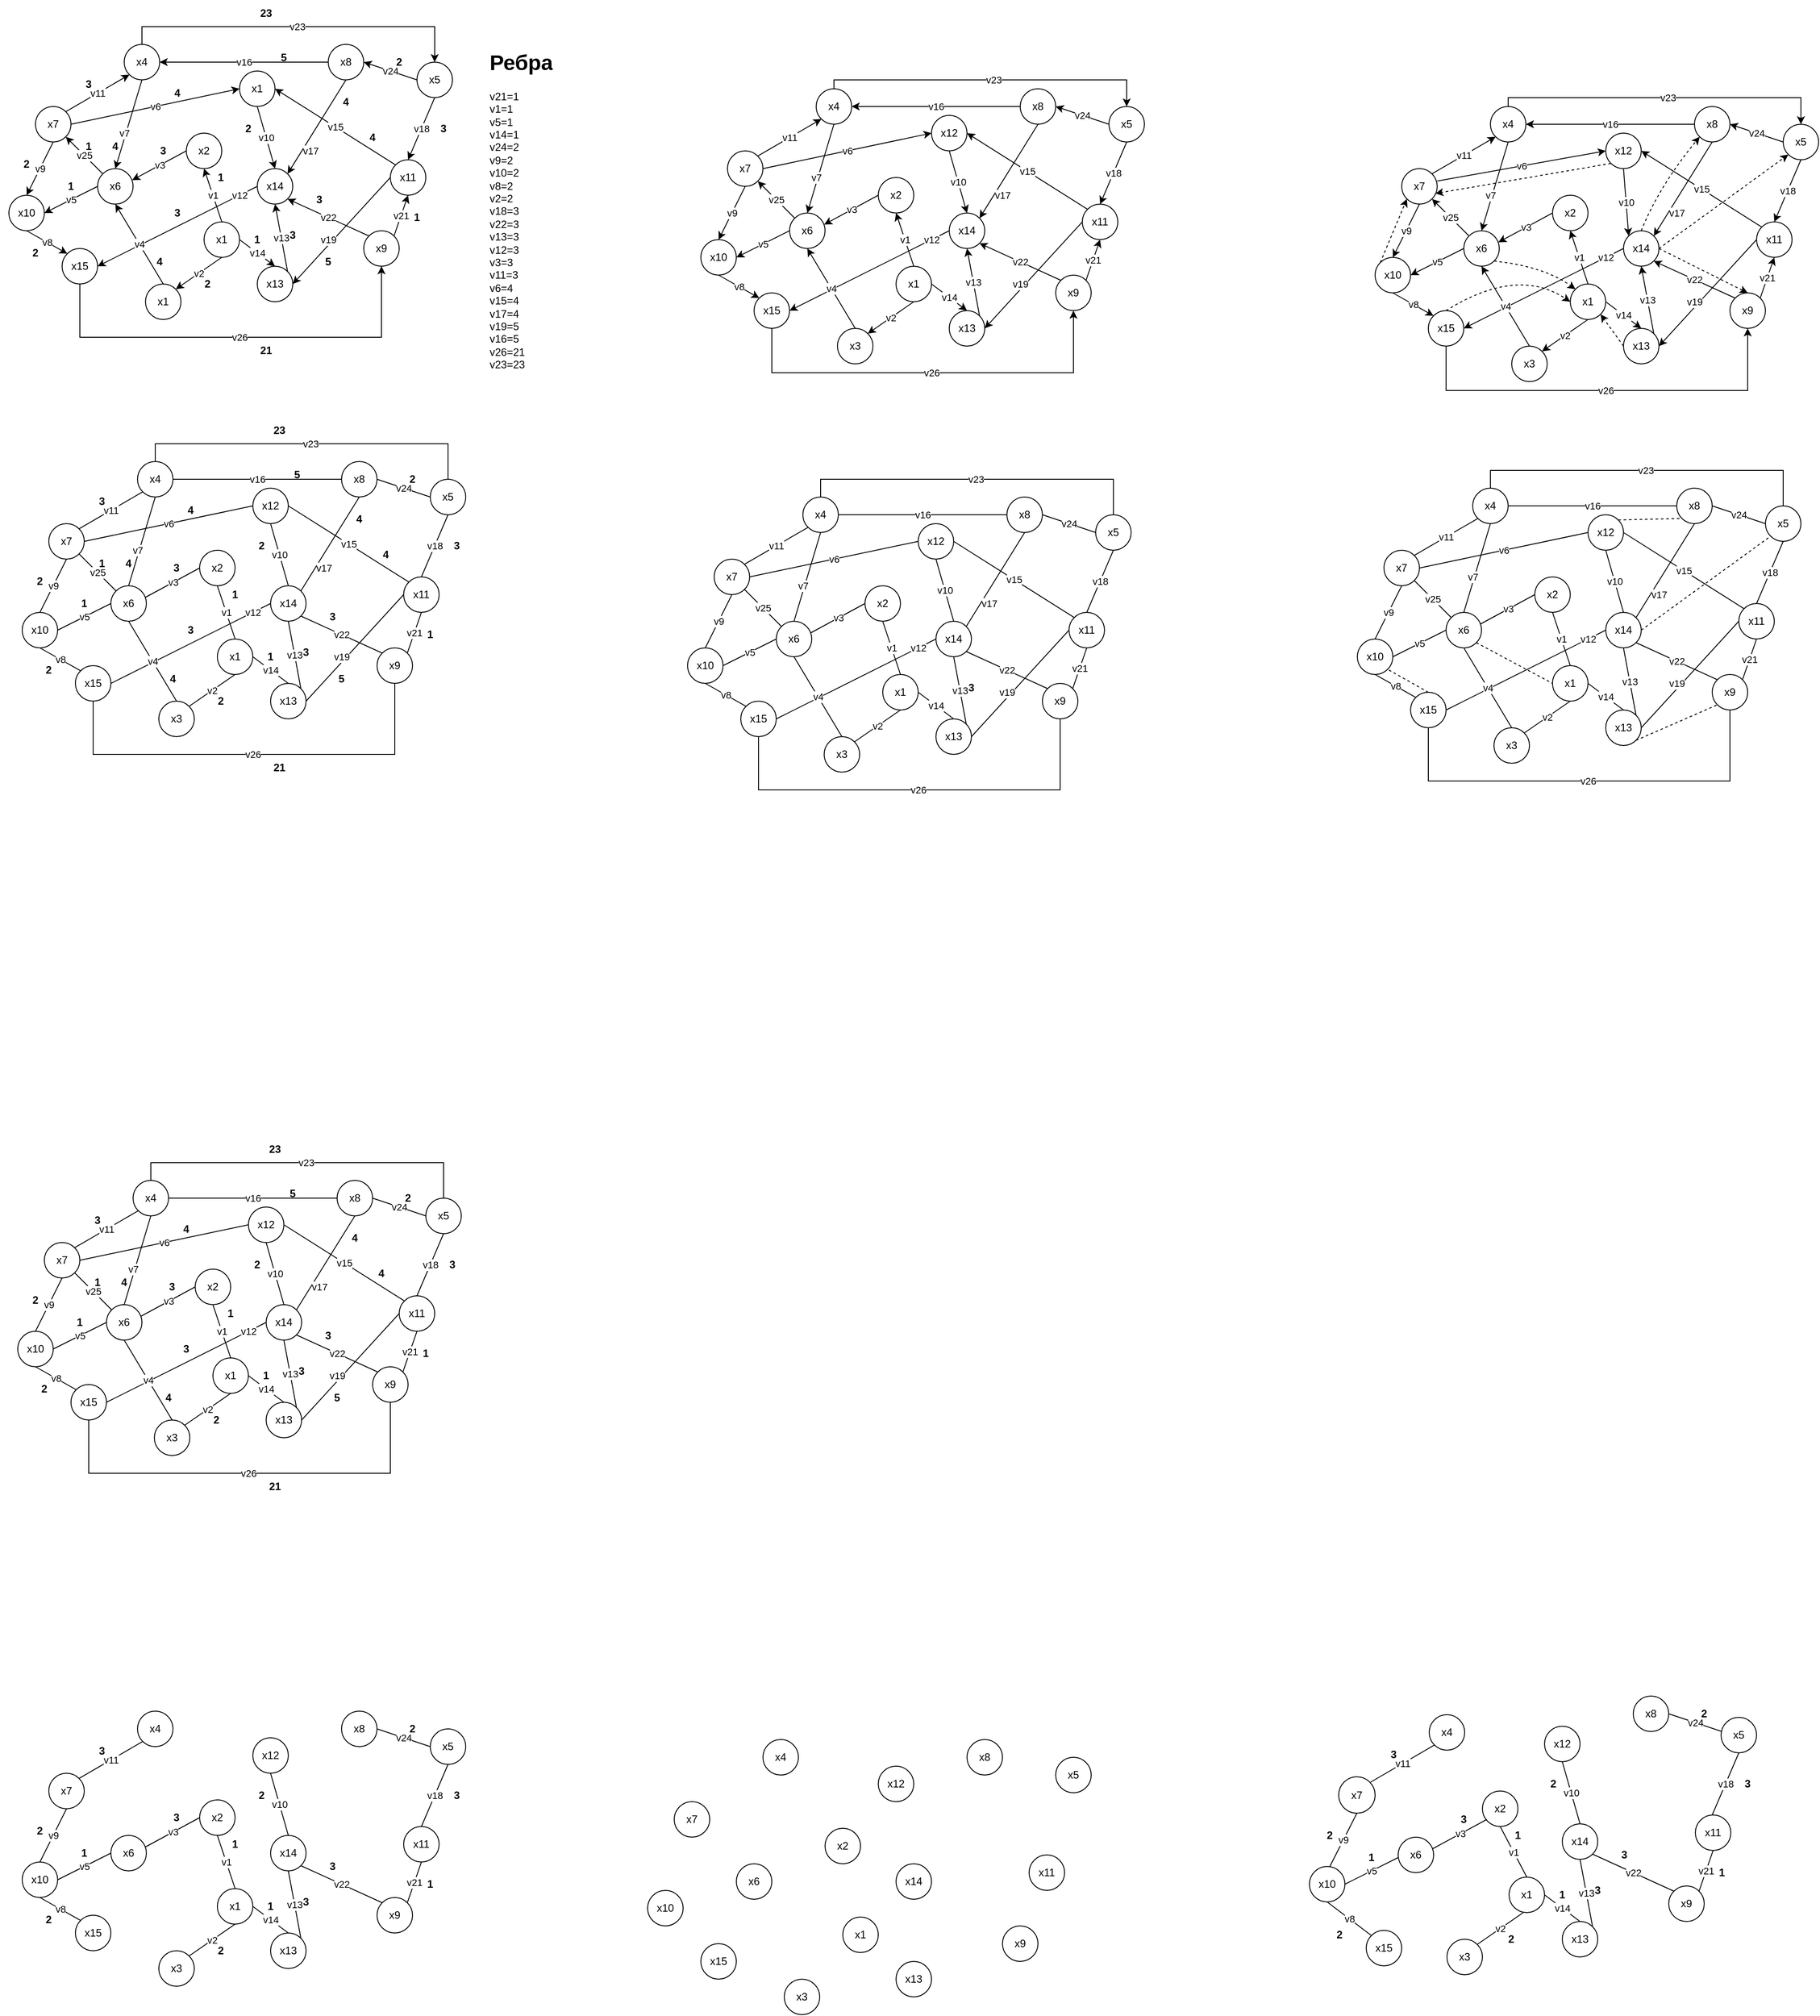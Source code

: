 <mxfile version="24.8.9">
  <diagram name="Страница — 1" id="InWgG07o_aV7rEepadvX">
    <mxGraphModel dx="1026" dy="649" grid="1" gridSize="10" guides="1" tooltips="1" connect="1" arrows="1" fold="1" page="1" pageScale="1" pageWidth="827" pageHeight="1169" math="0" shadow="0">
      <root>
        <mxCell id="0" />
        <mxCell id="1" parent="0" />
        <mxCell id="zpMI9LdkaLKQYkFcZuva-1" value="x1" style="ellipse;whiteSpace=wrap;html=1;aspect=fixed;" parent="1" vertex="1">
          <mxGeometry x="394" y="370" width="40" height="40" as="geometry" />
        </mxCell>
        <mxCell id="qk1jNF5mRGDF7TSFGdM5-16" value="v26" style="edgeStyle=orthogonalEdgeStyle;rounded=0;orthogonalLoop=1;jettySize=auto;html=1;entryX=0.5;entryY=1;entryDx=0;entryDy=0;" parent="1" source="zpMI9LdkaLKQYkFcZuva-2" target="zpMI9LdkaLKQYkFcZuva-14" edge="1">
          <mxGeometry relative="1" as="geometry">
            <Array as="points">
              <mxPoint x="320" y="430" />
              <mxPoint x="660" y="430" />
            </Array>
          </mxGeometry>
        </mxCell>
        <mxCell id="zpMI9LdkaLKQYkFcZuva-2" value="x15" style="ellipse;whiteSpace=wrap;html=1;aspect=fixed;" parent="1" vertex="1">
          <mxGeometry x="300" y="330" width="40" height="40" as="geometry" />
        </mxCell>
        <mxCell id="zpMI9LdkaLKQYkFcZuva-3" value="x10" style="ellipse;whiteSpace=wrap;html=1;aspect=fixed;" parent="1" vertex="1">
          <mxGeometry x="240" y="270" width="40" height="40" as="geometry" />
        </mxCell>
        <mxCell id="zpMI9LdkaLKQYkFcZuva-4" value="x1" style="ellipse;whiteSpace=wrap;html=1;aspect=fixed;" parent="1" vertex="1">
          <mxGeometry x="460" y="300" width="40" height="40" as="geometry" />
        </mxCell>
        <mxCell id="zpMI9LdkaLKQYkFcZuva-5" value="x2" style="ellipse;whiteSpace=wrap;html=1;aspect=fixed;" parent="1" vertex="1">
          <mxGeometry x="440" y="200" width="40" height="40" as="geometry" />
        </mxCell>
        <mxCell id="zpMI9LdkaLKQYkFcZuva-6" value="x6" style="ellipse;whiteSpace=wrap;html=1;aspect=fixed;" parent="1" vertex="1">
          <mxGeometry x="340" y="240" width="40" height="40" as="geometry" />
        </mxCell>
        <mxCell id="zpMI9LdkaLKQYkFcZuva-7" value="x7" style="ellipse;whiteSpace=wrap;html=1;aspect=fixed;" parent="1" vertex="1">
          <mxGeometry x="270" y="170" width="40" height="40" as="geometry" />
        </mxCell>
        <mxCell id="zpMI9LdkaLKQYkFcZuva-8" value="x1" style="ellipse;whiteSpace=wrap;html=1;aspect=fixed;" parent="1" vertex="1">
          <mxGeometry x="500" y="130" width="40" height="40" as="geometry" />
        </mxCell>
        <mxCell id="qk1jNF5mRGDF7TSFGdM5-18" value="v23" style="edgeStyle=orthogonalEdgeStyle;rounded=0;orthogonalLoop=1;jettySize=auto;html=1;entryX=0.5;entryY=0;entryDx=0;entryDy=0;" parent="1" source="zpMI9LdkaLKQYkFcZuva-9" target="zpMI9LdkaLKQYkFcZuva-11" edge="1">
          <mxGeometry relative="1" as="geometry">
            <Array as="points">
              <mxPoint x="390" y="80" />
              <mxPoint x="720" y="80" />
            </Array>
          </mxGeometry>
        </mxCell>
        <mxCell id="zpMI9LdkaLKQYkFcZuva-9" value="x4" style="ellipse;whiteSpace=wrap;html=1;aspect=fixed;" parent="1" vertex="1">
          <mxGeometry x="370" y="100" width="40" height="40" as="geometry" />
        </mxCell>
        <mxCell id="zpMI9LdkaLKQYkFcZuva-10" value="x8" style="ellipse;whiteSpace=wrap;html=1;aspect=fixed;" parent="1" vertex="1">
          <mxGeometry x="600" y="100" width="40" height="40" as="geometry" />
        </mxCell>
        <mxCell id="zpMI9LdkaLKQYkFcZuva-11" value="x5" style="ellipse;whiteSpace=wrap;html=1;aspect=fixed;" parent="1" vertex="1">
          <mxGeometry x="700" y="120" width="40" height="40" as="geometry" />
        </mxCell>
        <mxCell id="zpMI9LdkaLKQYkFcZuva-12" value="x14" style="ellipse;whiteSpace=wrap;html=1;aspect=fixed;" parent="1" vertex="1">
          <mxGeometry x="520" y="240" width="40" height="40" as="geometry" />
        </mxCell>
        <mxCell id="zpMI9LdkaLKQYkFcZuva-13" value="x11" style="ellipse;whiteSpace=wrap;html=1;aspect=fixed;" parent="1" vertex="1">
          <mxGeometry x="670" y="230" width="40" height="40" as="geometry" />
        </mxCell>
        <mxCell id="zpMI9LdkaLKQYkFcZuva-14" value="x9" style="ellipse;whiteSpace=wrap;html=1;aspect=fixed;" parent="1" vertex="1">
          <mxGeometry x="640" y="310" width="40" height="40" as="geometry" />
        </mxCell>
        <mxCell id="zpMI9LdkaLKQYkFcZuva-15" value="v21" style="endArrow=classic;html=1;rounded=0;exitX=1;exitY=0;exitDx=0;exitDy=0;entryX=0.5;entryY=1;entryDx=0;entryDy=0;" parent="1" source="zpMI9LdkaLKQYkFcZuva-14" target="zpMI9LdkaLKQYkFcZuva-13" edge="1">
          <mxGeometry width="50" height="50" relative="1" as="geometry">
            <mxPoint x="380" y="380" as="sourcePoint" />
            <mxPoint x="430" y="330" as="targetPoint" />
          </mxGeometry>
        </mxCell>
        <mxCell id="zpMI9LdkaLKQYkFcZuva-16" value="v22" style="endArrow=classic;html=1;rounded=0;entryX=1;entryY=1;entryDx=0;entryDy=0;exitX=0;exitY=0;exitDx=0;exitDy=0;" parent="1" source="zpMI9LdkaLKQYkFcZuva-14" target="zpMI9LdkaLKQYkFcZuva-12" edge="1">
          <mxGeometry width="50" height="50" relative="1" as="geometry">
            <mxPoint x="380" y="380" as="sourcePoint" />
            <mxPoint x="430" y="330" as="targetPoint" />
          </mxGeometry>
        </mxCell>
        <mxCell id="zpMI9LdkaLKQYkFcZuva-18" value="v18" style="endArrow=classic;html=1;rounded=0;entryX=0.5;entryY=0;entryDx=0;entryDy=0;exitX=0.5;exitY=1;exitDx=0;exitDy=0;" parent="1" source="zpMI9LdkaLKQYkFcZuva-11" target="zpMI9LdkaLKQYkFcZuva-13" edge="1">
          <mxGeometry width="50" height="50" relative="1" as="geometry">
            <mxPoint x="380" y="380" as="sourcePoint" />
            <mxPoint x="430" y="330" as="targetPoint" />
          </mxGeometry>
        </mxCell>
        <mxCell id="zpMI9LdkaLKQYkFcZuva-19" value="v24" style="endArrow=classic;html=1;rounded=0;entryX=1;entryY=0.5;entryDx=0;entryDy=0;exitX=0;exitY=0.5;exitDx=0;exitDy=0;" parent="1" source="zpMI9LdkaLKQYkFcZuva-11" target="zpMI9LdkaLKQYkFcZuva-10" edge="1">
          <mxGeometry width="50" height="50" relative="1" as="geometry">
            <mxPoint x="380" y="380" as="sourcePoint" />
            <mxPoint x="430" y="330" as="targetPoint" />
          </mxGeometry>
        </mxCell>
        <mxCell id="zpMI9LdkaLKQYkFcZuva-20" value="v16" style="endArrow=classic;html=1;rounded=0;exitX=0;exitY=0.5;exitDx=0;exitDy=0;entryX=1;entryY=0.5;entryDx=0;entryDy=0;" parent="1" source="zpMI9LdkaLKQYkFcZuva-10" target="zpMI9LdkaLKQYkFcZuva-9" edge="1">
          <mxGeometry width="50" height="50" relative="1" as="geometry">
            <mxPoint x="380" y="380" as="sourcePoint" />
            <mxPoint x="410" y="120" as="targetPoint" />
          </mxGeometry>
        </mxCell>
        <mxCell id="zpMI9LdkaLKQYkFcZuva-22" value="v15" style="endArrow=classic;html=1;rounded=0;entryX=1;entryY=0.5;entryDx=0;entryDy=0;exitX=0;exitY=0;exitDx=0;exitDy=0;" parent="1" source="zpMI9LdkaLKQYkFcZuva-13" target="zpMI9LdkaLKQYkFcZuva-8" edge="1">
          <mxGeometry width="50" height="50" relative="1" as="geometry">
            <mxPoint x="380" y="380" as="sourcePoint" />
            <mxPoint x="430" y="330" as="targetPoint" />
          </mxGeometry>
        </mxCell>
        <mxCell id="zpMI9LdkaLKQYkFcZuva-23" value="v10" style="endArrow=classic;html=1;rounded=0;entryX=0.5;entryY=0;entryDx=0;entryDy=0;exitX=0.5;exitY=1;exitDx=0;exitDy=0;" parent="1" source="zpMI9LdkaLKQYkFcZuva-8" target="zpMI9LdkaLKQYkFcZuva-12" edge="1">
          <mxGeometry width="50" height="50" relative="1" as="geometry">
            <mxPoint x="380" y="380" as="sourcePoint" />
            <mxPoint x="430" y="330" as="targetPoint" />
          </mxGeometry>
        </mxCell>
        <mxCell id="zpMI9LdkaLKQYkFcZuva-24" value="v6" style="endArrow=classic;html=1;rounded=0;entryX=0;entryY=0.5;entryDx=0;entryDy=0;exitX=1;exitY=0.5;exitDx=0;exitDy=0;" parent="1" source="zpMI9LdkaLKQYkFcZuva-7" target="zpMI9LdkaLKQYkFcZuva-8" edge="1">
          <mxGeometry width="50" height="50" relative="1" as="geometry">
            <mxPoint x="380" y="380" as="sourcePoint" />
            <mxPoint x="430" y="330" as="targetPoint" />
          </mxGeometry>
        </mxCell>
        <mxCell id="zpMI9LdkaLKQYkFcZuva-25" value="v11" style="endArrow=classic;html=1;rounded=0;entryX=0;entryY=1;entryDx=0;entryDy=0;exitX=1;exitY=0;exitDx=0;exitDy=0;" parent="1" source="zpMI9LdkaLKQYkFcZuva-7" target="zpMI9LdkaLKQYkFcZuva-9" edge="1">
          <mxGeometry width="50" height="50" relative="1" as="geometry">
            <mxPoint x="380" y="380" as="sourcePoint" />
            <mxPoint x="430" y="330" as="targetPoint" />
          </mxGeometry>
        </mxCell>
        <mxCell id="zpMI9LdkaLKQYkFcZuva-26" value="v7" style="endArrow=classic;html=1;rounded=0;entryX=0.5;entryY=0;entryDx=0;entryDy=0;exitX=0.5;exitY=1;exitDx=0;exitDy=0;" parent="1" source="zpMI9LdkaLKQYkFcZuva-9" target="zpMI9LdkaLKQYkFcZuva-6" edge="1">
          <mxGeometry x="0.211" y="-2" width="50" height="50" relative="1" as="geometry">
            <mxPoint x="380" y="380" as="sourcePoint" />
            <mxPoint x="430" y="330" as="targetPoint" />
            <mxPoint as="offset" />
          </mxGeometry>
        </mxCell>
        <mxCell id="qk1jNF5mRGDF7TSFGdM5-4" value="v3" style="endArrow=classic;html=1;rounded=0;entryX=0.975;entryY=0.325;entryDx=0;entryDy=0;exitX=0;exitY=0.5;exitDx=0;exitDy=0;entryPerimeter=0;" parent="1" source="zpMI9LdkaLKQYkFcZuva-5" target="zpMI9LdkaLKQYkFcZuva-6" edge="1">
          <mxGeometry width="50" height="50" relative="1" as="geometry">
            <mxPoint x="420" y="230" as="sourcePoint" />
            <mxPoint x="410" y="210" as="targetPoint" />
          </mxGeometry>
        </mxCell>
        <mxCell id="qk1jNF5mRGDF7TSFGdM5-5" value="v1" style="endArrow=classic;html=1;rounded=0;entryX=0.5;entryY=1;entryDx=0;entryDy=0;exitX=0.5;exitY=0;exitDx=0;exitDy=0;" parent="1" source="zpMI9LdkaLKQYkFcZuva-4" target="zpMI9LdkaLKQYkFcZuva-5" edge="1">
          <mxGeometry width="50" height="50" relative="1" as="geometry">
            <mxPoint x="360" y="260" as="sourcePoint" />
            <mxPoint x="410" y="210" as="targetPoint" />
          </mxGeometry>
        </mxCell>
        <mxCell id="qk1jNF5mRGDF7TSFGdM5-6" value="v5" style="endArrow=classic;html=1;rounded=0;entryX=1;entryY=0.5;entryDx=0;entryDy=0;exitX=0;exitY=0.5;exitDx=0;exitDy=0;" parent="1" source="zpMI9LdkaLKQYkFcZuva-6" target="zpMI9LdkaLKQYkFcZuva-3" edge="1">
          <mxGeometry width="50" height="50" relative="1" as="geometry">
            <mxPoint x="360" y="260" as="sourcePoint" />
            <mxPoint x="410" y="210" as="targetPoint" />
          </mxGeometry>
        </mxCell>
        <mxCell id="qk1jNF5mRGDF7TSFGdM5-7" value="v9" style="endArrow=classic;html=1;rounded=0;entryX=0.5;entryY=0;entryDx=0;entryDy=0;exitX=0.5;exitY=1;exitDx=0;exitDy=0;" parent="1" source="zpMI9LdkaLKQYkFcZuva-7" target="zpMI9LdkaLKQYkFcZuva-3" edge="1">
          <mxGeometry width="50" height="50" relative="1" as="geometry">
            <mxPoint x="360" y="260" as="sourcePoint" />
            <mxPoint x="410" y="210" as="targetPoint" />
          </mxGeometry>
        </mxCell>
        <mxCell id="qk1jNF5mRGDF7TSFGdM5-8" value="v8" style="endArrow=classic;html=1;rounded=0;entryX=0;entryY=0;entryDx=0;entryDy=0;exitX=0.5;exitY=1;exitDx=0;exitDy=0;" parent="1" source="zpMI9LdkaLKQYkFcZuva-3" target="zpMI9LdkaLKQYkFcZuva-2" edge="1">
          <mxGeometry width="50" height="50" relative="1" as="geometry">
            <mxPoint x="360" y="260" as="sourcePoint" />
            <mxPoint x="410" y="210" as="targetPoint" />
          </mxGeometry>
        </mxCell>
        <mxCell id="qk1jNF5mRGDF7TSFGdM5-9" value="v12" style="endArrow=classic;html=1;rounded=0;entryX=1;entryY=0.5;entryDx=0;entryDy=0;exitX=0;exitY=0.5;exitDx=0;exitDy=0;" parent="1" source="zpMI9LdkaLKQYkFcZuva-12" target="zpMI9LdkaLKQYkFcZuva-2" edge="1">
          <mxGeometry x="-0.778" width="50" height="50" relative="1" as="geometry">
            <mxPoint x="360" y="260" as="sourcePoint" />
            <mxPoint x="410" y="210" as="targetPoint" />
            <mxPoint as="offset" />
          </mxGeometry>
        </mxCell>
        <mxCell id="qk1jNF5mRGDF7TSFGdM5-10" value="x13" style="ellipse;whiteSpace=wrap;html=1;aspect=fixed;" parent="1" vertex="1">
          <mxGeometry x="520" y="350" width="40" height="40" as="geometry" />
        </mxCell>
        <mxCell id="qk1jNF5mRGDF7TSFGdM5-11" value="v4" style="endArrow=classic;html=1;rounded=0;entryX=0.5;entryY=1;entryDx=0;entryDy=0;exitX=0.5;exitY=0;exitDx=0;exitDy=0;" parent="1" source="zpMI9LdkaLKQYkFcZuva-1" target="zpMI9LdkaLKQYkFcZuva-6" edge="1">
          <mxGeometry width="50" height="50" relative="1" as="geometry">
            <mxPoint x="360" y="260" as="sourcePoint" />
            <mxPoint x="410" y="210" as="targetPoint" />
          </mxGeometry>
        </mxCell>
        <mxCell id="qk1jNF5mRGDF7TSFGdM5-12" value="v2" style="endArrow=classic;html=1;rounded=0;entryX=1;entryY=0;entryDx=0;entryDy=0;exitX=0.5;exitY=1;exitDx=0;exitDy=0;" parent="1" source="zpMI9LdkaLKQYkFcZuva-4" target="zpMI9LdkaLKQYkFcZuva-1" edge="1">
          <mxGeometry width="50" height="50" relative="1" as="geometry">
            <mxPoint x="360" y="260" as="sourcePoint" />
            <mxPoint x="410" y="210" as="targetPoint" />
          </mxGeometry>
        </mxCell>
        <mxCell id="qk1jNF5mRGDF7TSFGdM5-13" value="v14" style="endArrow=classic;html=1;rounded=0;entryX=0.5;entryY=0;entryDx=0;entryDy=0;exitX=1;exitY=0.5;exitDx=0;exitDy=0;" parent="1" source="zpMI9LdkaLKQYkFcZuva-4" target="qk1jNF5mRGDF7TSFGdM5-10" edge="1">
          <mxGeometry width="50" height="50" relative="1" as="geometry">
            <mxPoint x="360" y="260" as="sourcePoint" />
            <mxPoint x="410" y="210" as="targetPoint" />
          </mxGeometry>
        </mxCell>
        <mxCell id="qk1jNF5mRGDF7TSFGdM5-14" value="v13" style="endArrow=classic;html=1;rounded=0;entryX=0.5;entryY=1;entryDx=0;entryDy=0;exitX=1;exitY=0;exitDx=0;exitDy=0;" parent="1" source="qk1jNF5mRGDF7TSFGdM5-10" target="zpMI9LdkaLKQYkFcZuva-12" edge="1">
          <mxGeometry width="50" height="50" relative="1" as="geometry">
            <mxPoint x="360" y="260" as="sourcePoint" />
            <mxPoint x="410" y="210" as="targetPoint" />
          </mxGeometry>
        </mxCell>
        <mxCell id="qk1jNF5mRGDF7TSFGdM5-15" value="v19" style="endArrow=classic;html=1;rounded=0;entryX=1;entryY=0.5;entryDx=0;entryDy=0;exitX=0;exitY=0.5;exitDx=0;exitDy=0;" parent="1" source="zpMI9LdkaLKQYkFcZuva-13" target="qk1jNF5mRGDF7TSFGdM5-10" edge="1">
          <mxGeometry x="0.215" y="-4" width="50" height="50" relative="1" as="geometry">
            <mxPoint x="360" y="260" as="sourcePoint" />
            <mxPoint x="410" y="210" as="targetPoint" />
            <mxPoint as="offset" />
          </mxGeometry>
        </mxCell>
        <mxCell id="qk1jNF5mRGDF7TSFGdM5-17" value="v25" style="endArrow=classic;html=1;rounded=0;entryX=1;entryY=1;entryDx=0;entryDy=0;exitX=0;exitY=0;exitDx=0;exitDy=0;" parent="1" source="zpMI9LdkaLKQYkFcZuva-6" target="zpMI9LdkaLKQYkFcZuva-7" edge="1">
          <mxGeometry width="50" height="50" relative="1" as="geometry">
            <mxPoint x="440" y="250" as="sourcePoint" />
            <mxPoint x="490" y="200" as="targetPoint" />
          </mxGeometry>
        </mxCell>
        <mxCell id="qk1jNF5mRGDF7TSFGdM5-19" value="v17" style="endArrow=classic;html=1;rounded=0;entryX=1;entryY=0;entryDx=0;entryDy=0;exitX=0.5;exitY=1;exitDx=0;exitDy=0;" parent="1" source="zpMI9LdkaLKQYkFcZuva-10" target="zpMI9LdkaLKQYkFcZuva-12" edge="1">
          <mxGeometry x="0.429" y="8" width="50" height="50" relative="1" as="geometry">
            <mxPoint x="440" y="250" as="sourcePoint" />
            <mxPoint x="490" y="200" as="targetPoint" />
            <mxPoint as="offset" />
          </mxGeometry>
        </mxCell>
        <mxCell id="qk1jNF5mRGDF7TSFGdM5-60" value="&lt;h1 style=&quot;margin-top: 0px;&quot;&gt;Ребра&lt;/h1&gt;&lt;div&gt;v21=1&lt;/div&gt;&lt;div&gt;v1=1&lt;/div&gt;&lt;div&gt;v5=1&lt;/div&gt;&lt;div&gt;v14=1&lt;/div&gt;&lt;div&gt;v24=2&lt;/div&gt;&lt;div&gt;v9=2&lt;/div&gt;&lt;div&gt;v10=2&lt;/div&gt;&lt;div&gt;v8=2&lt;/div&gt;&lt;div&gt;v2=2&lt;/div&gt;&lt;div&gt;v18=3&lt;/div&gt;&lt;div&gt;v22=3&lt;/div&gt;&lt;div&gt;v13=3&lt;/div&gt;&lt;div&gt;v12=3&lt;/div&gt;&lt;div&gt;v3=3&lt;/div&gt;&lt;div&gt;v11=3&lt;/div&gt;&lt;div&gt;v6=4&lt;/div&gt;&lt;div&gt;v15=4&lt;/div&gt;&lt;div&gt;v17=4&lt;/div&gt;&lt;div&gt;v19=5&lt;/div&gt;&lt;div&gt;v16=5&lt;/div&gt;&lt;div&gt;v26=21&lt;/div&gt;&lt;div&gt;v23=23&lt;/div&gt;" style="text;html=1;whiteSpace=wrap;overflow=hidden;rounded=0;" parent="1" vertex="1">
          <mxGeometry x="780" y="100" width="80" height="370" as="geometry" />
        </mxCell>
        <mxCell id="qk1jNF5mRGDF7TSFGdM5-61" value="23" style="text;html=1;align=center;verticalAlign=middle;whiteSpace=wrap;rounded=0;fontStyle=1" parent="1" vertex="1">
          <mxGeometry x="500" y="50" width="60" height="30" as="geometry" />
        </mxCell>
        <mxCell id="qk1jNF5mRGDF7TSFGdM5-62" value="5" style="text;html=1;align=center;verticalAlign=middle;whiteSpace=wrap;rounded=0;fontStyle=1" parent="1" vertex="1">
          <mxGeometry x="520" y="100" width="60" height="30" as="geometry" />
        </mxCell>
        <mxCell id="qk1jNF5mRGDF7TSFGdM5-63" value="4" style="text;html=1;align=center;verticalAlign=middle;whiteSpace=wrap;rounded=0;fontStyle=1" parent="1" vertex="1">
          <mxGeometry x="590" y="150" width="60" height="30" as="geometry" />
        </mxCell>
        <mxCell id="qk1jNF5mRGDF7TSFGdM5-64" value="4" style="text;html=1;align=center;verticalAlign=middle;whiteSpace=wrap;rounded=0;fontStyle=1" parent="1" vertex="1">
          <mxGeometry x="620" y="190" width="60" height="30" as="geometry" />
        </mxCell>
        <mxCell id="qk1jNF5mRGDF7TSFGdM5-65" value="2" style="text;html=1;align=center;verticalAlign=middle;whiteSpace=wrap;rounded=0;fontStyle=1" parent="1" vertex="1">
          <mxGeometry x="650" y="105" width="60" height="30" as="geometry" />
        </mxCell>
        <mxCell id="qk1jNF5mRGDF7TSFGdM5-66" value="3" style="text;html=1;align=center;verticalAlign=middle;whiteSpace=wrap;rounded=0;fontStyle=1" parent="1" vertex="1">
          <mxGeometry x="700" y="180" width="60" height="30" as="geometry" />
        </mxCell>
        <mxCell id="qk1jNF5mRGDF7TSFGdM5-67" value="1" style="text;html=1;align=center;verticalAlign=middle;whiteSpace=wrap;rounded=0;fontStyle=1" parent="1" vertex="1">
          <mxGeometry x="670" y="280" width="60" height="30" as="geometry" />
        </mxCell>
        <mxCell id="qk1jNF5mRGDF7TSFGdM5-68" value="21" style="text;html=1;align=center;verticalAlign=middle;whiteSpace=wrap;rounded=0;fontStyle=1" parent="1" vertex="1">
          <mxGeometry x="500" y="430" width="60" height="30" as="geometry" />
        </mxCell>
        <mxCell id="qk1jNF5mRGDF7TSFGdM5-69" value="5" style="text;html=1;align=center;verticalAlign=middle;whiteSpace=wrap;rounded=0;fontStyle=1" parent="1" vertex="1">
          <mxGeometry x="570" y="330" width="60" height="30" as="geometry" />
        </mxCell>
        <mxCell id="qk1jNF5mRGDF7TSFGdM5-70" value="3" style="text;html=1;align=center;verticalAlign=middle;whiteSpace=wrap;rounded=0;fontStyle=1" parent="1" vertex="1">
          <mxGeometry x="560" y="260" width="60" height="30" as="geometry" />
        </mxCell>
        <mxCell id="qk1jNF5mRGDF7TSFGdM5-71" value="2" style="text;html=1;align=center;verticalAlign=middle;whiteSpace=wrap;rounded=0;fontStyle=1" parent="1" vertex="1">
          <mxGeometry x="480" y="180" width="60" height="30" as="geometry" />
        </mxCell>
        <mxCell id="qk1jNF5mRGDF7TSFGdM5-72" value="4" style="text;html=1;align=center;verticalAlign=middle;whiteSpace=wrap;rounded=0;fontStyle=1" parent="1" vertex="1">
          <mxGeometry x="400" y="140" width="60" height="30" as="geometry" />
        </mxCell>
        <mxCell id="qk1jNF5mRGDF7TSFGdM5-73" value="3" style="text;html=1;align=center;verticalAlign=middle;whiteSpace=wrap;rounded=0;fontStyle=1" parent="1" vertex="1">
          <mxGeometry x="300" y="130" width="60" height="30" as="geometry" />
        </mxCell>
        <mxCell id="qk1jNF5mRGDF7TSFGdM5-74" value="2" style="text;html=1;align=center;verticalAlign=middle;whiteSpace=wrap;rounded=0;fontStyle=1" parent="1" vertex="1">
          <mxGeometry x="230" y="220" width="60" height="30" as="geometry" />
        </mxCell>
        <mxCell id="qk1jNF5mRGDF7TSFGdM5-75" value="1" style="text;html=1;align=center;verticalAlign=middle;whiteSpace=wrap;rounded=0;fontStyle=1" parent="1" vertex="1">
          <mxGeometry x="280" y="245" width="60" height="30" as="geometry" />
        </mxCell>
        <mxCell id="qk1jNF5mRGDF7TSFGdM5-76" value="2" style="text;html=1;align=center;verticalAlign=middle;whiteSpace=wrap;rounded=0;fontStyle=1" parent="1" vertex="1">
          <mxGeometry x="240" y="320" width="60" height="30" as="geometry" />
        </mxCell>
        <mxCell id="qk1jNF5mRGDF7TSFGdM5-77" value="3" style="text;html=1;align=center;verticalAlign=middle;whiteSpace=wrap;rounded=0;fontStyle=1" parent="1" vertex="1">
          <mxGeometry x="400" y="275" width="60" height="30" as="geometry" />
        </mxCell>
        <mxCell id="qk1jNF5mRGDF7TSFGdM5-78" value="4" style="text;html=1;align=center;verticalAlign=middle;whiteSpace=wrap;rounded=0;fontStyle=1" parent="1" vertex="1">
          <mxGeometry x="380" y="330" width="60" height="30" as="geometry" />
        </mxCell>
        <mxCell id="qk1jNF5mRGDF7TSFGdM5-79" value="2" style="text;html=1;align=center;verticalAlign=middle;whiteSpace=wrap;rounded=0;fontStyle=1" parent="1" vertex="1">
          <mxGeometry x="434" y="355" width="60" height="30" as="geometry" />
        </mxCell>
        <mxCell id="qk1jNF5mRGDF7TSFGdM5-80" value="1" style="text;html=1;align=center;verticalAlign=middle;whiteSpace=wrap;rounded=0;fontStyle=1" parent="1" vertex="1">
          <mxGeometry x="490" y="305" width="60" height="30" as="geometry" />
        </mxCell>
        <mxCell id="qk1jNF5mRGDF7TSFGdM5-81" value="3" style="text;html=1;align=center;verticalAlign=middle;whiteSpace=wrap;rounded=0;fontStyle=1" parent="1" vertex="1">
          <mxGeometry x="530" y="300" width="60" height="30" as="geometry" />
        </mxCell>
        <mxCell id="qk1jNF5mRGDF7TSFGdM5-84" value="3" style="text;html=1;align=center;verticalAlign=middle;whiteSpace=wrap;rounded=0;fontStyle=1" parent="1" vertex="1">
          <mxGeometry x="384" y="205" width="60" height="30" as="geometry" />
        </mxCell>
        <mxCell id="qk1jNF5mRGDF7TSFGdM5-85" value="4" style="text;html=1;align=center;verticalAlign=middle;whiteSpace=wrap;rounded=0;fontStyle=1" parent="1" vertex="1">
          <mxGeometry x="330" y="200" width="60" height="30" as="geometry" />
        </mxCell>
        <mxCell id="qk1jNF5mRGDF7TSFGdM5-87" value="1" style="text;html=1;align=center;verticalAlign=middle;whiteSpace=wrap;rounded=0;fontStyle=1" parent="1" vertex="1">
          <mxGeometry x="300" y="200" width="60" height="30" as="geometry" />
        </mxCell>
        <mxCell id="qk1jNF5mRGDF7TSFGdM5-89" value="x3" style="ellipse;whiteSpace=wrap;html=1;aspect=fixed;" parent="1" vertex="1">
          <mxGeometry x="409" y="840" width="40" height="40" as="geometry" />
        </mxCell>
        <mxCell id="qk1jNF5mRGDF7TSFGdM5-90" value="v26" style="edgeStyle=orthogonalEdgeStyle;rounded=0;orthogonalLoop=1;jettySize=auto;html=1;entryX=0.5;entryY=1;entryDx=0;entryDy=0;endArrow=none;endFill=0;" parent="1" source="qk1jNF5mRGDF7TSFGdM5-91" target="qk1jNF5mRGDF7TSFGdM5-104" edge="1">
          <mxGeometry relative="1" as="geometry">
            <Array as="points">
              <mxPoint x="335" y="900" />
              <mxPoint x="675" y="900" />
            </Array>
          </mxGeometry>
        </mxCell>
        <mxCell id="qk1jNF5mRGDF7TSFGdM5-91" value="x15" style="ellipse;whiteSpace=wrap;html=1;aspect=fixed;" parent="1" vertex="1">
          <mxGeometry x="315" y="800" width="40" height="40" as="geometry" />
        </mxCell>
        <mxCell id="qk1jNF5mRGDF7TSFGdM5-92" value="x10" style="ellipse;whiteSpace=wrap;html=1;aspect=fixed;" parent="1" vertex="1">
          <mxGeometry x="255" y="740" width="40" height="40" as="geometry" />
        </mxCell>
        <mxCell id="qk1jNF5mRGDF7TSFGdM5-93" value="x1" style="ellipse;whiteSpace=wrap;html=1;aspect=fixed;" parent="1" vertex="1">
          <mxGeometry x="475" y="770" width="40" height="40" as="geometry" />
        </mxCell>
        <mxCell id="qk1jNF5mRGDF7TSFGdM5-94" value="x2" style="ellipse;whiteSpace=wrap;html=1;aspect=fixed;" parent="1" vertex="1">
          <mxGeometry x="455" y="670" width="40" height="40" as="geometry" />
        </mxCell>
        <mxCell id="qk1jNF5mRGDF7TSFGdM5-95" value="x6" style="ellipse;whiteSpace=wrap;html=1;aspect=fixed;" parent="1" vertex="1">
          <mxGeometry x="355" y="710" width="40" height="40" as="geometry" />
        </mxCell>
        <mxCell id="qk1jNF5mRGDF7TSFGdM5-96" value="x7" style="ellipse;whiteSpace=wrap;html=1;aspect=fixed;" parent="1" vertex="1">
          <mxGeometry x="285" y="640" width="40" height="40" as="geometry" />
        </mxCell>
        <mxCell id="qk1jNF5mRGDF7TSFGdM5-97" value="x12" style="ellipse;whiteSpace=wrap;html=1;aspect=fixed;" parent="1" vertex="1">
          <mxGeometry x="515" y="600" width="40" height="40" as="geometry" />
        </mxCell>
        <mxCell id="qk1jNF5mRGDF7TSFGdM5-98" value="v23" style="edgeStyle=orthogonalEdgeStyle;rounded=0;orthogonalLoop=1;jettySize=auto;html=1;entryX=0.5;entryY=0;entryDx=0;entryDy=0;endArrow=none;endFill=0;" parent="1" source="qk1jNF5mRGDF7TSFGdM5-99" target="qk1jNF5mRGDF7TSFGdM5-101" edge="1">
          <mxGeometry relative="1" as="geometry">
            <Array as="points">
              <mxPoint x="405" y="550" />
              <mxPoint x="735" y="550" />
            </Array>
          </mxGeometry>
        </mxCell>
        <mxCell id="qk1jNF5mRGDF7TSFGdM5-99" value="x4" style="ellipse;whiteSpace=wrap;html=1;aspect=fixed;" parent="1" vertex="1">
          <mxGeometry x="385" y="570" width="40" height="40" as="geometry" />
        </mxCell>
        <mxCell id="qk1jNF5mRGDF7TSFGdM5-100" value="x8" style="ellipse;whiteSpace=wrap;html=1;aspect=fixed;" parent="1" vertex="1">
          <mxGeometry x="615" y="570" width="40" height="40" as="geometry" />
        </mxCell>
        <mxCell id="qk1jNF5mRGDF7TSFGdM5-101" value="x5" style="ellipse;whiteSpace=wrap;html=1;aspect=fixed;" parent="1" vertex="1">
          <mxGeometry x="715" y="590" width="40" height="40" as="geometry" />
        </mxCell>
        <mxCell id="qk1jNF5mRGDF7TSFGdM5-102" value="x14" style="ellipse;whiteSpace=wrap;html=1;aspect=fixed;" parent="1" vertex="1">
          <mxGeometry x="535" y="710" width="40" height="40" as="geometry" />
        </mxCell>
        <mxCell id="qk1jNF5mRGDF7TSFGdM5-103" value="x11" style="ellipse;whiteSpace=wrap;html=1;aspect=fixed;" parent="1" vertex="1">
          <mxGeometry x="685" y="700" width="40" height="40" as="geometry" />
        </mxCell>
        <mxCell id="qk1jNF5mRGDF7TSFGdM5-104" value="x9" style="ellipse;whiteSpace=wrap;html=1;aspect=fixed;" parent="1" vertex="1">
          <mxGeometry x="655" y="780" width="40" height="40" as="geometry" />
        </mxCell>
        <mxCell id="qk1jNF5mRGDF7TSFGdM5-105" value="v21" style="endArrow=none;html=1;rounded=0;exitX=1;exitY=0;exitDx=0;exitDy=0;entryX=0.5;entryY=1;entryDx=0;entryDy=0;endFill=0;" parent="1" source="qk1jNF5mRGDF7TSFGdM5-104" target="qk1jNF5mRGDF7TSFGdM5-103" edge="1">
          <mxGeometry width="50" height="50" relative="1" as="geometry">
            <mxPoint x="395" y="850" as="sourcePoint" />
            <mxPoint x="445" y="800" as="targetPoint" />
          </mxGeometry>
        </mxCell>
        <mxCell id="qk1jNF5mRGDF7TSFGdM5-106" value="v22" style="endArrow=none;html=1;rounded=0;entryX=1;entryY=1;entryDx=0;entryDy=0;exitX=0;exitY=0;exitDx=0;exitDy=0;endFill=0;" parent="1" source="qk1jNF5mRGDF7TSFGdM5-104" target="qk1jNF5mRGDF7TSFGdM5-102" edge="1">
          <mxGeometry width="50" height="50" relative="1" as="geometry">
            <mxPoint x="395" y="850" as="sourcePoint" />
            <mxPoint x="445" y="800" as="targetPoint" />
          </mxGeometry>
        </mxCell>
        <mxCell id="qk1jNF5mRGDF7TSFGdM5-107" value="v18" style="endArrow=none;html=1;rounded=0;entryX=0.5;entryY=0;entryDx=0;entryDy=0;exitX=0.5;exitY=1;exitDx=0;exitDy=0;endFill=0;" parent="1" source="qk1jNF5mRGDF7TSFGdM5-101" target="qk1jNF5mRGDF7TSFGdM5-103" edge="1">
          <mxGeometry width="50" height="50" relative="1" as="geometry">
            <mxPoint x="395" y="850" as="sourcePoint" />
            <mxPoint x="445" y="800" as="targetPoint" />
          </mxGeometry>
        </mxCell>
        <mxCell id="qk1jNF5mRGDF7TSFGdM5-108" value="v24" style="endArrow=none;html=1;rounded=0;entryX=1;entryY=0.5;entryDx=0;entryDy=0;exitX=0;exitY=0.5;exitDx=0;exitDy=0;endFill=0;" parent="1" source="qk1jNF5mRGDF7TSFGdM5-101" target="qk1jNF5mRGDF7TSFGdM5-100" edge="1">
          <mxGeometry width="50" height="50" relative="1" as="geometry">
            <mxPoint x="395" y="850" as="sourcePoint" />
            <mxPoint x="445" y="800" as="targetPoint" />
          </mxGeometry>
        </mxCell>
        <mxCell id="qk1jNF5mRGDF7TSFGdM5-109" value="v16" style="endArrow=none;html=1;rounded=0;exitX=0;exitY=0.5;exitDx=0;exitDy=0;entryX=1;entryY=0.5;entryDx=0;entryDy=0;endFill=0;" parent="1" source="qk1jNF5mRGDF7TSFGdM5-100" target="qk1jNF5mRGDF7TSFGdM5-99" edge="1">
          <mxGeometry width="50" height="50" relative="1" as="geometry">
            <mxPoint x="395" y="850" as="sourcePoint" />
            <mxPoint x="425" y="590" as="targetPoint" />
          </mxGeometry>
        </mxCell>
        <mxCell id="qk1jNF5mRGDF7TSFGdM5-110" value="v15" style="endArrow=none;html=1;rounded=0;entryX=1;entryY=0.5;entryDx=0;entryDy=0;exitX=0;exitY=0;exitDx=0;exitDy=0;endFill=0;" parent="1" source="qk1jNF5mRGDF7TSFGdM5-103" target="qk1jNF5mRGDF7TSFGdM5-97" edge="1">
          <mxGeometry width="50" height="50" relative="1" as="geometry">
            <mxPoint x="395" y="850" as="sourcePoint" />
            <mxPoint x="445" y="800" as="targetPoint" />
          </mxGeometry>
        </mxCell>
        <mxCell id="qk1jNF5mRGDF7TSFGdM5-111" value="v10" style="endArrow=none;html=1;rounded=0;entryX=0.5;entryY=0;entryDx=0;entryDy=0;exitX=0.5;exitY=1;exitDx=0;exitDy=0;endFill=0;" parent="1" source="qk1jNF5mRGDF7TSFGdM5-97" target="qk1jNF5mRGDF7TSFGdM5-102" edge="1">
          <mxGeometry width="50" height="50" relative="1" as="geometry">
            <mxPoint x="395" y="850" as="sourcePoint" />
            <mxPoint x="445" y="800" as="targetPoint" />
          </mxGeometry>
        </mxCell>
        <mxCell id="qk1jNF5mRGDF7TSFGdM5-112" value="v6" style="endArrow=none;html=1;rounded=0;entryX=0;entryY=0.5;entryDx=0;entryDy=0;exitX=1;exitY=0.5;exitDx=0;exitDy=0;endFill=0;" parent="1" source="qk1jNF5mRGDF7TSFGdM5-96" target="qk1jNF5mRGDF7TSFGdM5-97" edge="1">
          <mxGeometry width="50" height="50" relative="1" as="geometry">
            <mxPoint x="395" y="850" as="sourcePoint" />
            <mxPoint x="445" y="800" as="targetPoint" />
          </mxGeometry>
        </mxCell>
        <mxCell id="qk1jNF5mRGDF7TSFGdM5-113" value="v11" style="endArrow=none;html=1;rounded=0;entryX=0;entryY=1;entryDx=0;entryDy=0;exitX=1;exitY=0;exitDx=0;exitDy=0;endFill=0;" parent="1" source="qk1jNF5mRGDF7TSFGdM5-96" target="qk1jNF5mRGDF7TSFGdM5-99" edge="1">
          <mxGeometry width="50" height="50" relative="1" as="geometry">
            <mxPoint x="395" y="850" as="sourcePoint" />
            <mxPoint x="445" y="800" as="targetPoint" />
          </mxGeometry>
        </mxCell>
        <mxCell id="qk1jNF5mRGDF7TSFGdM5-114" value="v7" style="endArrow=none;html=1;rounded=0;entryX=0.5;entryY=0;entryDx=0;entryDy=0;exitX=0.5;exitY=1;exitDx=0;exitDy=0;endFill=0;" parent="1" source="qk1jNF5mRGDF7TSFGdM5-99" target="qk1jNF5mRGDF7TSFGdM5-95" edge="1">
          <mxGeometry x="0.211" y="-2" width="50" height="50" relative="1" as="geometry">
            <mxPoint x="395" y="850" as="sourcePoint" />
            <mxPoint x="445" y="800" as="targetPoint" />
            <mxPoint as="offset" />
          </mxGeometry>
        </mxCell>
        <mxCell id="qk1jNF5mRGDF7TSFGdM5-115" value="v3" style="endArrow=none;html=1;rounded=0;entryX=0.975;entryY=0.325;entryDx=0;entryDy=0;exitX=0;exitY=0.5;exitDx=0;exitDy=0;entryPerimeter=0;endFill=0;" parent="1" source="qk1jNF5mRGDF7TSFGdM5-94" target="qk1jNF5mRGDF7TSFGdM5-95" edge="1">
          <mxGeometry width="50" height="50" relative="1" as="geometry">
            <mxPoint x="435" y="700" as="sourcePoint" />
            <mxPoint x="425" y="680" as="targetPoint" />
          </mxGeometry>
        </mxCell>
        <mxCell id="qk1jNF5mRGDF7TSFGdM5-116" value="v1" style="endArrow=none;html=1;rounded=0;entryX=0.5;entryY=1;entryDx=0;entryDy=0;exitX=0.5;exitY=0;exitDx=0;exitDy=0;endFill=0;" parent="1" source="qk1jNF5mRGDF7TSFGdM5-93" target="qk1jNF5mRGDF7TSFGdM5-94" edge="1">
          <mxGeometry width="50" height="50" relative="1" as="geometry">
            <mxPoint x="375" y="730" as="sourcePoint" />
            <mxPoint x="425" y="680" as="targetPoint" />
          </mxGeometry>
        </mxCell>
        <mxCell id="qk1jNF5mRGDF7TSFGdM5-117" value="v5" style="endArrow=none;html=1;rounded=0;entryX=1;entryY=0.5;entryDx=0;entryDy=0;exitX=0;exitY=0.5;exitDx=0;exitDy=0;endFill=0;" parent="1" source="qk1jNF5mRGDF7TSFGdM5-95" target="qk1jNF5mRGDF7TSFGdM5-92" edge="1">
          <mxGeometry width="50" height="50" relative="1" as="geometry">
            <mxPoint x="375" y="730" as="sourcePoint" />
            <mxPoint x="425" y="680" as="targetPoint" />
          </mxGeometry>
        </mxCell>
        <mxCell id="qk1jNF5mRGDF7TSFGdM5-118" value="v9" style="endArrow=none;html=1;rounded=0;entryX=0.5;entryY=0;entryDx=0;entryDy=0;exitX=0.5;exitY=1;exitDx=0;exitDy=0;endFill=0;" parent="1" source="qk1jNF5mRGDF7TSFGdM5-96" target="qk1jNF5mRGDF7TSFGdM5-92" edge="1">
          <mxGeometry width="50" height="50" relative="1" as="geometry">
            <mxPoint x="375" y="730" as="sourcePoint" />
            <mxPoint x="425" y="680" as="targetPoint" />
          </mxGeometry>
        </mxCell>
        <mxCell id="qk1jNF5mRGDF7TSFGdM5-119" value="v8" style="endArrow=none;html=1;rounded=0;entryX=0;entryY=0;entryDx=0;entryDy=0;exitX=0.5;exitY=1;exitDx=0;exitDy=0;endFill=0;" parent="1" source="qk1jNF5mRGDF7TSFGdM5-92" target="qk1jNF5mRGDF7TSFGdM5-91" edge="1">
          <mxGeometry width="50" height="50" relative="1" as="geometry">
            <mxPoint x="375" y="730" as="sourcePoint" />
            <mxPoint x="425" y="680" as="targetPoint" />
          </mxGeometry>
        </mxCell>
        <mxCell id="qk1jNF5mRGDF7TSFGdM5-120" value="v12" style="endArrow=none;html=1;rounded=0;entryX=1;entryY=0.5;entryDx=0;entryDy=0;exitX=0;exitY=0.5;exitDx=0;exitDy=0;endFill=0;" parent="1" source="qk1jNF5mRGDF7TSFGdM5-102" target="qk1jNF5mRGDF7TSFGdM5-91" edge="1">
          <mxGeometry x="-0.778" width="50" height="50" relative="1" as="geometry">
            <mxPoint x="375" y="730" as="sourcePoint" />
            <mxPoint x="425" y="680" as="targetPoint" />
            <mxPoint as="offset" />
          </mxGeometry>
        </mxCell>
        <mxCell id="qk1jNF5mRGDF7TSFGdM5-121" value="x13" style="ellipse;whiteSpace=wrap;html=1;aspect=fixed;" parent="1" vertex="1">
          <mxGeometry x="535" y="820" width="40" height="40" as="geometry" />
        </mxCell>
        <mxCell id="qk1jNF5mRGDF7TSFGdM5-122" value="v4" style="endArrow=none;html=1;rounded=0;entryX=0.5;entryY=1;entryDx=0;entryDy=0;exitX=0.5;exitY=0;exitDx=0;exitDy=0;endFill=0;" parent="1" source="qk1jNF5mRGDF7TSFGdM5-89" target="qk1jNF5mRGDF7TSFGdM5-95" edge="1">
          <mxGeometry width="50" height="50" relative="1" as="geometry">
            <mxPoint x="375" y="730" as="sourcePoint" />
            <mxPoint x="425" y="680" as="targetPoint" />
          </mxGeometry>
        </mxCell>
        <mxCell id="qk1jNF5mRGDF7TSFGdM5-123" value="v2" style="endArrow=none;html=1;rounded=0;entryX=1;entryY=0;entryDx=0;entryDy=0;exitX=0.5;exitY=1;exitDx=0;exitDy=0;endFill=0;" parent="1" source="qk1jNF5mRGDF7TSFGdM5-93" target="qk1jNF5mRGDF7TSFGdM5-89" edge="1">
          <mxGeometry width="50" height="50" relative="1" as="geometry">
            <mxPoint x="375" y="730" as="sourcePoint" />
            <mxPoint x="425" y="680" as="targetPoint" />
          </mxGeometry>
        </mxCell>
        <mxCell id="qk1jNF5mRGDF7TSFGdM5-124" value="v14" style="endArrow=none;html=1;rounded=0;entryX=0.5;entryY=0;entryDx=0;entryDy=0;exitX=1;exitY=0.5;exitDx=0;exitDy=0;endFill=0;" parent="1" source="qk1jNF5mRGDF7TSFGdM5-93" target="qk1jNF5mRGDF7TSFGdM5-121" edge="1">
          <mxGeometry width="50" height="50" relative="1" as="geometry">
            <mxPoint x="375" y="730" as="sourcePoint" />
            <mxPoint x="425" y="680" as="targetPoint" />
          </mxGeometry>
        </mxCell>
        <mxCell id="qk1jNF5mRGDF7TSFGdM5-125" value="v13" style="endArrow=none;html=1;rounded=0;entryX=0.5;entryY=1;entryDx=0;entryDy=0;exitX=1;exitY=0;exitDx=0;exitDy=0;endFill=0;" parent="1" source="qk1jNF5mRGDF7TSFGdM5-121" target="qk1jNF5mRGDF7TSFGdM5-102" edge="1">
          <mxGeometry width="50" height="50" relative="1" as="geometry">
            <mxPoint x="375" y="730" as="sourcePoint" />
            <mxPoint x="425" y="680" as="targetPoint" />
          </mxGeometry>
        </mxCell>
        <mxCell id="qk1jNF5mRGDF7TSFGdM5-126" value="v19" style="endArrow=none;html=1;rounded=0;entryX=1;entryY=0.5;entryDx=0;entryDy=0;exitX=0;exitY=0.5;exitDx=0;exitDy=0;endFill=0;" parent="1" source="qk1jNF5mRGDF7TSFGdM5-103" target="qk1jNF5mRGDF7TSFGdM5-121" edge="1">
          <mxGeometry x="0.215" y="-4" width="50" height="50" relative="1" as="geometry">
            <mxPoint x="375" y="730" as="sourcePoint" />
            <mxPoint x="425" y="680" as="targetPoint" />
            <mxPoint as="offset" />
          </mxGeometry>
        </mxCell>
        <mxCell id="qk1jNF5mRGDF7TSFGdM5-127" value="v25" style="endArrow=none;html=1;rounded=0;entryX=1;entryY=1;entryDx=0;entryDy=0;exitX=0;exitY=0;exitDx=0;exitDy=0;endFill=0;" parent="1" source="qk1jNF5mRGDF7TSFGdM5-95" target="qk1jNF5mRGDF7TSFGdM5-96" edge="1">
          <mxGeometry width="50" height="50" relative="1" as="geometry">
            <mxPoint x="455" y="720" as="sourcePoint" />
            <mxPoint x="505" y="670" as="targetPoint" />
          </mxGeometry>
        </mxCell>
        <mxCell id="qk1jNF5mRGDF7TSFGdM5-128" value="v17" style="endArrow=none;html=1;rounded=0;entryX=1;entryY=0;entryDx=0;entryDy=0;exitX=0.5;exitY=1;exitDx=0;exitDy=0;endFill=0;" parent="1" source="qk1jNF5mRGDF7TSFGdM5-100" target="qk1jNF5mRGDF7TSFGdM5-102" edge="1">
          <mxGeometry x="0.429" y="8" width="50" height="50" relative="1" as="geometry">
            <mxPoint x="455" y="720" as="sourcePoint" />
            <mxPoint x="505" y="670" as="targetPoint" />
            <mxPoint as="offset" />
          </mxGeometry>
        </mxCell>
        <mxCell id="qk1jNF5mRGDF7TSFGdM5-129" value="23" style="text;html=1;align=center;verticalAlign=middle;whiteSpace=wrap;rounded=0;fontStyle=1" parent="1" vertex="1">
          <mxGeometry x="515" y="520" width="60" height="30" as="geometry" />
        </mxCell>
        <mxCell id="qk1jNF5mRGDF7TSFGdM5-130" value="5" style="text;html=1;align=center;verticalAlign=middle;whiteSpace=wrap;rounded=0;fontStyle=1" parent="1" vertex="1">
          <mxGeometry x="535" y="570" width="60" height="30" as="geometry" />
        </mxCell>
        <mxCell id="qk1jNF5mRGDF7TSFGdM5-131" value="4" style="text;html=1;align=center;verticalAlign=middle;whiteSpace=wrap;rounded=0;fontStyle=1" parent="1" vertex="1">
          <mxGeometry x="605" y="620" width="60" height="30" as="geometry" />
        </mxCell>
        <mxCell id="qk1jNF5mRGDF7TSFGdM5-132" value="4" style="text;html=1;align=center;verticalAlign=middle;whiteSpace=wrap;rounded=0;fontStyle=1" parent="1" vertex="1">
          <mxGeometry x="635" y="660" width="60" height="30" as="geometry" />
        </mxCell>
        <mxCell id="qk1jNF5mRGDF7TSFGdM5-133" value="2" style="text;html=1;align=center;verticalAlign=middle;whiteSpace=wrap;rounded=0;fontStyle=1" parent="1" vertex="1">
          <mxGeometry x="665" y="575" width="60" height="30" as="geometry" />
        </mxCell>
        <mxCell id="qk1jNF5mRGDF7TSFGdM5-134" value="3" style="text;html=1;align=center;verticalAlign=middle;whiteSpace=wrap;rounded=0;fontStyle=1" parent="1" vertex="1">
          <mxGeometry x="715" y="650" width="60" height="30" as="geometry" />
        </mxCell>
        <mxCell id="qk1jNF5mRGDF7TSFGdM5-135" value="1" style="text;html=1;align=center;verticalAlign=middle;whiteSpace=wrap;rounded=0;fontStyle=1" parent="1" vertex="1">
          <mxGeometry x="685" y="750" width="60" height="30" as="geometry" />
        </mxCell>
        <mxCell id="qk1jNF5mRGDF7TSFGdM5-136" value="21" style="text;html=1;align=center;verticalAlign=middle;whiteSpace=wrap;rounded=0;fontStyle=1" parent="1" vertex="1">
          <mxGeometry x="515" y="900" width="60" height="30" as="geometry" />
        </mxCell>
        <mxCell id="qk1jNF5mRGDF7TSFGdM5-137" value="5" style="text;html=1;align=center;verticalAlign=middle;whiteSpace=wrap;rounded=0;fontStyle=1" parent="1" vertex="1">
          <mxGeometry x="585" y="800" width="60" height="30" as="geometry" />
        </mxCell>
        <mxCell id="qk1jNF5mRGDF7TSFGdM5-138" value="3" style="text;html=1;align=center;verticalAlign=middle;whiteSpace=wrap;rounded=0;fontStyle=1" parent="1" vertex="1">
          <mxGeometry x="575" y="730" width="60" height="30" as="geometry" />
        </mxCell>
        <mxCell id="qk1jNF5mRGDF7TSFGdM5-139" value="2" style="text;html=1;align=center;verticalAlign=middle;whiteSpace=wrap;rounded=0;fontStyle=1" parent="1" vertex="1">
          <mxGeometry x="495" y="650" width="60" height="30" as="geometry" />
        </mxCell>
        <mxCell id="qk1jNF5mRGDF7TSFGdM5-140" value="4" style="text;html=1;align=center;verticalAlign=middle;whiteSpace=wrap;rounded=0;fontStyle=1" parent="1" vertex="1">
          <mxGeometry x="415" y="610" width="60" height="30" as="geometry" />
        </mxCell>
        <mxCell id="qk1jNF5mRGDF7TSFGdM5-141" value="3" style="text;html=1;align=center;verticalAlign=middle;whiteSpace=wrap;rounded=0;fontStyle=1" parent="1" vertex="1">
          <mxGeometry x="315" y="600" width="60" height="30" as="geometry" />
        </mxCell>
        <mxCell id="qk1jNF5mRGDF7TSFGdM5-142" value="2" style="text;html=1;align=center;verticalAlign=middle;whiteSpace=wrap;rounded=0;fontStyle=1" parent="1" vertex="1">
          <mxGeometry x="245" y="690" width="60" height="30" as="geometry" />
        </mxCell>
        <mxCell id="qk1jNF5mRGDF7TSFGdM5-143" value="1" style="text;html=1;align=center;verticalAlign=middle;whiteSpace=wrap;rounded=0;fontStyle=1" parent="1" vertex="1">
          <mxGeometry x="295" y="715" width="60" height="30" as="geometry" />
        </mxCell>
        <mxCell id="qk1jNF5mRGDF7TSFGdM5-144" value="2" style="text;html=1;align=center;verticalAlign=middle;whiteSpace=wrap;rounded=0;fontStyle=1" parent="1" vertex="1">
          <mxGeometry x="255" y="790" width="60" height="30" as="geometry" />
        </mxCell>
        <mxCell id="qk1jNF5mRGDF7TSFGdM5-145" value="3" style="text;html=1;align=center;verticalAlign=middle;whiteSpace=wrap;rounded=0;fontStyle=1" parent="1" vertex="1">
          <mxGeometry x="415" y="745" width="60" height="30" as="geometry" />
        </mxCell>
        <mxCell id="qk1jNF5mRGDF7TSFGdM5-146" value="4" style="text;html=1;align=center;verticalAlign=middle;whiteSpace=wrap;rounded=0;fontStyle=1" parent="1" vertex="1">
          <mxGeometry x="395" y="800" width="60" height="30" as="geometry" />
        </mxCell>
        <mxCell id="qk1jNF5mRGDF7TSFGdM5-147" value="2" style="text;html=1;align=center;verticalAlign=middle;whiteSpace=wrap;rounded=0;fontStyle=1" parent="1" vertex="1">
          <mxGeometry x="449" y="825" width="60" height="30" as="geometry" />
        </mxCell>
        <mxCell id="qk1jNF5mRGDF7TSFGdM5-148" value="1" style="text;html=1;align=center;verticalAlign=middle;whiteSpace=wrap;rounded=0;fontStyle=1" parent="1" vertex="1">
          <mxGeometry x="505" y="775" width="60" height="30" as="geometry" />
        </mxCell>
        <mxCell id="qk1jNF5mRGDF7TSFGdM5-149" value="3" style="text;html=1;align=center;verticalAlign=middle;whiteSpace=wrap;rounded=0;fontStyle=1" parent="1" vertex="1">
          <mxGeometry x="545" y="770" width="60" height="30" as="geometry" />
        </mxCell>
        <mxCell id="qk1jNF5mRGDF7TSFGdM5-150" value="3" style="text;html=1;align=center;verticalAlign=middle;whiteSpace=wrap;rounded=0;fontStyle=1" parent="1" vertex="1">
          <mxGeometry x="399" y="675" width="60" height="30" as="geometry" />
        </mxCell>
        <mxCell id="qk1jNF5mRGDF7TSFGdM5-151" value="4" style="text;html=1;align=center;verticalAlign=middle;whiteSpace=wrap;rounded=0;fontStyle=1" parent="1" vertex="1">
          <mxGeometry x="345" y="670" width="60" height="30" as="geometry" />
        </mxCell>
        <mxCell id="qk1jNF5mRGDF7TSFGdM5-152" value="1" style="text;html=1;align=center;verticalAlign=middle;whiteSpace=wrap;rounded=0;fontStyle=1" parent="1" vertex="1">
          <mxGeometry x="315" y="670" width="60" height="30" as="geometry" />
        </mxCell>
        <mxCell id="qk1jNF5mRGDF7TSFGdM5-155" value="1" style="text;html=1;align=center;verticalAlign=middle;whiteSpace=wrap;rounded=0;fontStyle=1" parent="1" vertex="1">
          <mxGeometry x="449" y="235" width="60" height="30" as="geometry" />
        </mxCell>
        <mxCell id="qk1jNF5mRGDF7TSFGdM5-156" value="1" style="text;html=1;align=center;verticalAlign=middle;whiteSpace=wrap;rounded=0;fontStyle=1" parent="1" vertex="1">
          <mxGeometry x="465" y="705" width="60" height="30" as="geometry" />
        </mxCell>
        <mxCell id="qk1jNF5mRGDF7TSFGdM5-157" value="x3" style="ellipse;whiteSpace=wrap;html=1;aspect=fixed;" parent="1" vertex="1">
          <mxGeometry x="1174" y="420" width="40" height="40" as="geometry" />
        </mxCell>
        <mxCell id="qk1jNF5mRGDF7TSFGdM5-158" value="v26" style="edgeStyle=orthogonalEdgeStyle;rounded=0;orthogonalLoop=1;jettySize=auto;html=1;entryX=0.5;entryY=1;entryDx=0;entryDy=0;" parent="1" source="qk1jNF5mRGDF7TSFGdM5-159" target="qk1jNF5mRGDF7TSFGdM5-172" edge="1">
          <mxGeometry relative="1" as="geometry">
            <Array as="points">
              <mxPoint x="1100" y="470" />
              <mxPoint x="1440" y="470" />
            </Array>
          </mxGeometry>
        </mxCell>
        <mxCell id="qk1jNF5mRGDF7TSFGdM5-159" value="x15" style="ellipse;whiteSpace=wrap;html=1;aspect=fixed;" parent="1" vertex="1">
          <mxGeometry x="1080" y="380" width="40" height="40" as="geometry" />
        </mxCell>
        <mxCell id="qk1jNF5mRGDF7TSFGdM5-160" value="x10" style="ellipse;whiteSpace=wrap;html=1;aspect=fixed;" parent="1" vertex="1">
          <mxGeometry x="1020" y="320" width="40" height="40" as="geometry" />
        </mxCell>
        <mxCell id="qk1jNF5mRGDF7TSFGdM5-161" value="x1" style="ellipse;whiteSpace=wrap;html=1;aspect=fixed;" parent="1" vertex="1">
          <mxGeometry x="1240" y="350" width="40" height="40" as="geometry" />
        </mxCell>
        <mxCell id="qk1jNF5mRGDF7TSFGdM5-162" value="x2" style="ellipse;whiteSpace=wrap;html=1;aspect=fixed;" parent="1" vertex="1">
          <mxGeometry x="1220" y="250" width="40" height="40" as="geometry" />
        </mxCell>
        <mxCell id="qk1jNF5mRGDF7TSFGdM5-163" value="x6" style="ellipse;whiteSpace=wrap;html=1;aspect=fixed;" parent="1" vertex="1">
          <mxGeometry x="1120" y="290" width="40" height="40" as="geometry" />
        </mxCell>
        <mxCell id="qk1jNF5mRGDF7TSFGdM5-164" value="x7" style="ellipse;whiteSpace=wrap;html=1;aspect=fixed;" parent="1" vertex="1">
          <mxGeometry x="1050" y="220" width="40" height="40" as="geometry" />
        </mxCell>
        <mxCell id="qk1jNF5mRGDF7TSFGdM5-165" value="x12" style="ellipse;whiteSpace=wrap;html=1;aspect=fixed;" parent="1" vertex="1">
          <mxGeometry x="1280" y="180" width="40" height="40" as="geometry" />
        </mxCell>
        <mxCell id="qk1jNF5mRGDF7TSFGdM5-166" value="v23" style="edgeStyle=orthogonalEdgeStyle;rounded=0;orthogonalLoop=1;jettySize=auto;html=1;entryX=0.5;entryY=0;entryDx=0;entryDy=0;" parent="1" source="qk1jNF5mRGDF7TSFGdM5-167" target="qk1jNF5mRGDF7TSFGdM5-169" edge="1">
          <mxGeometry x="0.026" relative="1" as="geometry">
            <Array as="points">
              <mxPoint x="1170" y="140" />
              <mxPoint x="1500" y="140" />
            </Array>
            <mxPoint as="offset" />
          </mxGeometry>
        </mxCell>
        <mxCell id="qk1jNF5mRGDF7TSFGdM5-167" value="x4" style="ellipse;whiteSpace=wrap;html=1;aspect=fixed;" parent="1" vertex="1">
          <mxGeometry x="1150" y="150" width="40" height="40" as="geometry" />
        </mxCell>
        <mxCell id="qk1jNF5mRGDF7TSFGdM5-168" value="x8" style="ellipse;whiteSpace=wrap;html=1;aspect=fixed;" parent="1" vertex="1">
          <mxGeometry x="1380" y="150" width="40" height="40" as="geometry" />
        </mxCell>
        <mxCell id="qk1jNF5mRGDF7TSFGdM5-169" value="x5" style="ellipse;whiteSpace=wrap;html=1;aspect=fixed;" parent="1" vertex="1">
          <mxGeometry x="1480" y="170" width="40" height="40" as="geometry" />
        </mxCell>
        <mxCell id="qk1jNF5mRGDF7TSFGdM5-170" value="x14" style="ellipse;whiteSpace=wrap;html=1;aspect=fixed;" parent="1" vertex="1">
          <mxGeometry x="1300" y="290" width="40" height="40" as="geometry" />
        </mxCell>
        <mxCell id="qk1jNF5mRGDF7TSFGdM5-171" value="x11" style="ellipse;whiteSpace=wrap;html=1;aspect=fixed;" parent="1" vertex="1">
          <mxGeometry x="1450" y="280" width="40" height="40" as="geometry" />
        </mxCell>
        <mxCell id="qk1jNF5mRGDF7TSFGdM5-172" value="x9" style="ellipse;whiteSpace=wrap;html=1;aspect=fixed;" parent="1" vertex="1">
          <mxGeometry x="1420" y="360" width="40" height="40" as="geometry" />
        </mxCell>
        <mxCell id="qk1jNF5mRGDF7TSFGdM5-173" value="v21" style="endArrow=classic;html=1;rounded=0;exitX=1;exitY=0;exitDx=0;exitDy=0;entryX=0.5;entryY=1;entryDx=0;entryDy=0;" parent="1" source="qk1jNF5mRGDF7TSFGdM5-172" target="qk1jNF5mRGDF7TSFGdM5-171" edge="1">
          <mxGeometry width="50" height="50" relative="1" as="geometry">
            <mxPoint x="1160" y="430" as="sourcePoint" />
            <mxPoint x="1210" y="380" as="targetPoint" />
          </mxGeometry>
        </mxCell>
        <mxCell id="qk1jNF5mRGDF7TSFGdM5-174" value="v22" style="endArrow=classic;html=1;rounded=0;entryX=1;entryY=1;entryDx=0;entryDy=0;exitX=0;exitY=0;exitDx=0;exitDy=0;" parent="1" source="qk1jNF5mRGDF7TSFGdM5-172" target="qk1jNF5mRGDF7TSFGdM5-170" edge="1">
          <mxGeometry width="50" height="50" relative="1" as="geometry">
            <mxPoint x="1160" y="430" as="sourcePoint" />
            <mxPoint x="1210" y="380" as="targetPoint" />
          </mxGeometry>
        </mxCell>
        <mxCell id="qk1jNF5mRGDF7TSFGdM5-175" value="v18" style="endArrow=classic;html=1;rounded=0;entryX=0.5;entryY=0;entryDx=0;entryDy=0;exitX=0.5;exitY=1;exitDx=0;exitDy=0;" parent="1" source="qk1jNF5mRGDF7TSFGdM5-169" target="qk1jNF5mRGDF7TSFGdM5-171" edge="1">
          <mxGeometry width="50" height="50" relative="1" as="geometry">
            <mxPoint x="1160" y="430" as="sourcePoint" />
            <mxPoint x="1210" y="380" as="targetPoint" />
          </mxGeometry>
        </mxCell>
        <mxCell id="qk1jNF5mRGDF7TSFGdM5-176" value="v24" style="endArrow=classic;html=1;rounded=0;entryX=1;entryY=0.5;entryDx=0;entryDy=0;exitX=0;exitY=0.5;exitDx=0;exitDy=0;" parent="1" source="qk1jNF5mRGDF7TSFGdM5-169" target="qk1jNF5mRGDF7TSFGdM5-168" edge="1">
          <mxGeometry width="50" height="50" relative="1" as="geometry">
            <mxPoint x="1160" y="430" as="sourcePoint" />
            <mxPoint x="1210" y="380" as="targetPoint" />
          </mxGeometry>
        </mxCell>
        <mxCell id="qk1jNF5mRGDF7TSFGdM5-177" value="v16" style="endArrow=classic;html=1;rounded=0;exitX=0;exitY=0.5;exitDx=0;exitDy=0;entryX=1;entryY=0.5;entryDx=0;entryDy=0;" parent="1" source="qk1jNF5mRGDF7TSFGdM5-168" target="qk1jNF5mRGDF7TSFGdM5-167" edge="1">
          <mxGeometry width="50" height="50" relative="1" as="geometry">
            <mxPoint x="1160" y="430" as="sourcePoint" />
            <mxPoint x="1190" y="170" as="targetPoint" />
          </mxGeometry>
        </mxCell>
        <mxCell id="qk1jNF5mRGDF7TSFGdM5-178" value="v15" style="endArrow=classic;html=1;rounded=0;entryX=1;entryY=0.5;entryDx=0;entryDy=0;exitX=0;exitY=0;exitDx=0;exitDy=0;" parent="1" source="qk1jNF5mRGDF7TSFGdM5-171" target="qk1jNF5mRGDF7TSFGdM5-165" edge="1">
          <mxGeometry width="50" height="50" relative="1" as="geometry">
            <mxPoint x="1160" y="430" as="sourcePoint" />
            <mxPoint x="1210" y="380" as="targetPoint" />
          </mxGeometry>
        </mxCell>
        <mxCell id="qk1jNF5mRGDF7TSFGdM5-179" value="v10" style="endArrow=classic;html=1;rounded=0;entryX=0.5;entryY=0;entryDx=0;entryDy=0;exitX=0.5;exitY=1;exitDx=0;exitDy=0;" parent="1" source="qk1jNF5mRGDF7TSFGdM5-165" target="qk1jNF5mRGDF7TSFGdM5-170" edge="1">
          <mxGeometry width="50" height="50" relative="1" as="geometry">
            <mxPoint x="1160" y="430" as="sourcePoint" />
            <mxPoint x="1210" y="380" as="targetPoint" />
          </mxGeometry>
        </mxCell>
        <mxCell id="qk1jNF5mRGDF7TSFGdM5-180" value="v6" style="endArrow=classic;html=1;rounded=0;entryX=0;entryY=0.5;entryDx=0;entryDy=0;exitX=1;exitY=0.5;exitDx=0;exitDy=0;" parent="1" source="qk1jNF5mRGDF7TSFGdM5-164" target="qk1jNF5mRGDF7TSFGdM5-165" edge="1">
          <mxGeometry width="50" height="50" relative="1" as="geometry">
            <mxPoint x="1160" y="430" as="sourcePoint" />
            <mxPoint x="1210" y="380" as="targetPoint" />
          </mxGeometry>
        </mxCell>
        <mxCell id="qk1jNF5mRGDF7TSFGdM5-181" value="v11" style="endArrow=classic;html=1;rounded=0;entryX=0;entryY=1;entryDx=0;entryDy=0;exitX=1;exitY=0;exitDx=0;exitDy=0;" parent="1" source="qk1jNF5mRGDF7TSFGdM5-164" target="qk1jNF5mRGDF7TSFGdM5-167" edge="1">
          <mxGeometry width="50" height="50" relative="1" as="geometry">
            <mxPoint x="1160" y="430" as="sourcePoint" />
            <mxPoint x="1210" y="380" as="targetPoint" />
          </mxGeometry>
        </mxCell>
        <mxCell id="qk1jNF5mRGDF7TSFGdM5-182" value="v7" style="endArrow=classic;html=1;rounded=0;entryX=0.5;entryY=0;entryDx=0;entryDy=0;exitX=0.5;exitY=1;exitDx=0;exitDy=0;" parent="1" source="qk1jNF5mRGDF7TSFGdM5-167" target="qk1jNF5mRGDF7TSFGdM5-163" edge="1">
          <mxGeometry x="0.211" y="-2" width="50" height="50" relative="1" as="geometry">
            <mxPoint x="1160" y="430" as="sourcePoint" />
            <mxPoint x="1210" y="380" as="targetPoint" />
            <mxPoint as="offset" />
          </mxGeometry>
        </mxCell>
        <mxCell id="qk1jNF5mRGDF7TSFGdM5-183" value="v3" style="endArrow=classic;html=1;rounded=0;entryX=0.975;entryY=0.325;entryDx=0;entryDy=0;exitX=0;exitY=0.5;exitDx=0;exitDy=0;entryPerimeter=0;" parent="1" source="qk1jNF5mRGDF7TSFGdM5-162" target="qk1jNF5mRGDF7TSFGdM5-163" edge="1">
          <mxGeometry width="50" height="50" relative="1" as="geometry">
            <mxPoint x="1200" y="280" as="sourcePoint" />
            <mxPoint x="1190" y="260" as="targetPoint" />
          </mxGeometry>
        </mxCell>
        <mxCell id="qk1jNF5mRGDF7TSFGdM5-184" value="v1" style="endArrow=classic;html=1;rounded=0;entryX=0.5;entryY=1;entryDx=0;entryDy=0;exitX=0.5;exitY=0;exitDx=0;exitDy=0;" parent="1" source="qk1jNF5mRGDF7TSFGdM5-161" target="qk1jNF5mRGDF7TSFGdM5-162" edge="1">
          <mxGeometry width="50" height="50" relative="1" as="geometry">
            <mxPoint x="1140" y="310" as="sourcePoint" />
            <mxPoint x="1190" y="260" as="targetPoint" />
          </mxGeometry>
        </mxCell>
        <mxCell id="qk1jNF5mRGDF7TSFGdM5-185" value="v5" style="endArrow=classic;html=1;rounded=0;entryX=1;entryY=0.5;entryDx=0;entryDy=0;exitX=0;exitY=0.5;exitDx=0;exitDy=0;" parent="1" source="qk1jNF5mRGDF7TSFGdM5-163" target="qk1jNF5mRGDF7TSFGdM5-160" edge="1">
          <mxGeometry width="50" height="50" relative="1" as="geometry">
            <mxPoint x="1140" y="310" as="sourcePoint" />
            <mxPoint x="1190" y="260" as="targetPoint" />
          </mxGeometry>
        </mxCell>
        <mxCell id="qk1jNF5mRGDF7TSFGdM5-186" value="v9" style="endArrow=classic;html=1;rounded=0;entryX=0.5;entryY=0;entryDx=0;entryDy=0;exitX=0.5;exitY=1;exitDx=0;exitDy=0;" parent="1" source="qk1jNF5mRGDF7TSFGdM5-164" target="qk1jNF5mRGDF7TSFGdM5-160" edge="1">
          <mxGeometry width="50" height="50" relative="1" as="geometry">
            <mxPoint x="1140" y="310" as="sourcePoint" />
            <mxPoint x="1190" y="260" as="targetPoint" />
          </mxGeometry>
        </mxCell>
        <mxCell id="qk1jNF5mRGDF7TSFGdM5-187" value="v8" style="endArrow=classic;html=1;rounded=0;entryX=0;entryY=0;entryDx=0;entryDy=0;exitX=0.5;exitY=1;exitDx=0;exitDy=0;" parent="1" source="qk1jNF5mRGDF7TSFGdM5-160" target="qk1jNF5mRGDF7TSFGdM5-159" edge="1">
          <mxGeometry width="50" height="50" relative="1" as="geometry">
            <mxPoint x="1140" y="310" as="sourcePoint" />
            <mxPoint x="1190" y="260" as="targetPoint" />
          </mxGeometry>
        </mxCell>
        <mxCell id="qk1jNF5mRGDF7TSFGdM5-188" value="v12" style="endArrow=classic;html=1;rounded=0;entryX=1;entryY=0.5;entryDx=0;entryDy=0;exitX=0;exitY=0.5;exitDx=0;exitDy=0;" parent="1" source="qk1jNF5mRGDF7TSFGdM5-170" target="qk1jNF5mRGDF7TSFGdM5-159" edge="1">
          <mxGeometry x="-0.778" width="50" height="50" relative="1" as="geometry">
            <mxPoint x="1140" y="310" as="sourcePoint" />
            <mxPoint x="1190" y="260" as="targetPoint" />
            <mxPoint as="offset" />
          </mxGeometry>
        </mxCell>
        <mxCell id="qk1jNF5mRGDF7TSFGdM5-189" value="x13" style="ellipse;whiteSpace=wrap;html=1;aspect=fixed;" parent="1" vertex="1">
          <mxGeometry x="1300" y="400" width="40" height="40" as="geometry" />
        </mxCell>
        <mxCell id="qk1jNF5mRGDF7TSFGdM5-190" value="v4" style="endArrow=classic;html=1;rounded=0;entryX=0.5;entryY=1;entryDx=0;entryDy=0;exitX=0.5;exitY=0;exitDx=0;exitDy=0;" parent="1" source="qk1jNF5mRGDF7TSFGdM5-157" target="qk1jNF5mRGDF7TSFGdM5-163" edge="1">
          <mxGeometry width="50" height="50" relative="1" as="geometry">
            <mxPoint x="1140" y="310" as="sourcePoint" />
            <mxPoint x="1190" y="260" as="targetPoint" />
          </mxGeometry>
        </mxCell>
        <mxCell id="qk1jNF5mRGDF7TSFGdM5-191" value="v2" style="endArrow=classic;html=1;rounded=0;entryX=1;entryY=0;entryDx=0;entryDy=0;exitX=0.5;exitY=1;exitDx=0;exitDy=0;" parent="1" source="qk1jNF5mRGDF7TSFGdM5-161" target="qk1jNF5mRGDF7TSFGdM5-157" edge="1">
          <mxGeometry width="50" height="50" relative="1" as="geometry">
            <mxPoint x="1140" y="310" as="sourcePoint" />
            <mxPoint x="1190" y="260" as="targetPoint" />
          </mxGeometry>
        </mxCell>
        <mxCell id="qk1jNF5mRGDF7TSFGdM5-192" value="v14" style="endArrow=classic;html=1;rounded=0;entryX=0.5;entryY=0;entryDx=0;entryDy=0;exitX=1;exitY=0.5;exitDx=0;exitDy=0;" parent="1" source="qk1jNF5mRGDF7TSFGdM5-161" target="qk1jNF5mRGDF7TSFGdM5-189" edge="1">
          <mxGeometry width="50" height="50" relative="1" as="geometry">
            <mxPoint x="1140" y="310" as="sourcePoint" />
            <mxPoint x="1190" y="260" as="targetPoint" />
          </mxGeometry>
        </mxCell>
        <mxCell id="qk1jNF5mRGDF7TSFGdM5-193" value="v13" style="endArrow=classic;html=1;rounded=0;entryX=0.5;entryY=1;entryDx=0;entryDy=0;exitX=1;exitY=0;exitDx=0;exitDy=0;" parent="1" source="qk1jNF5mRGDF7TSFGdM5-189" target="qk1jNF5mRGDF7TSFGdM5-170" edge="1">
          <mxGeometry width="50" height="50" relative="1" as="geometry">
            <mxPoint x="1140" y="310" as="sourcePoint" />
            <mxPoint x="1190" y="260" as="targetPoint" />
          </mxGeometry>
        </mxCell>
        <mxCell id="qk1jNF5mRGDF7TSFGdM5-194" value="v19" style="endArrow=classic;html=1;rounded=0;entryX=1;entryY=0.5;entryDx=0;entryDy=0;exitX=0;exitY=0.5;exitDx=0;exitDy=0;" parent="1" source="qk1jNF5mRGDF7TSFGdM5-171" target="qk1jNF5mRGDF7TSFGdM5-189" edge="1">
          <mxGeometry x="0.215" y="-4" width="50" height="50" relative="1" as="geometry">
            <mxPoint x="1140" y="310" as="sourcePoint" />
            <mxPoint x="1190" y="260" as="targetPoint" />
            <mxPoint as="offset" />
          </mxGeometry>
        </mxCell>
        <mxCell id="qk1jNF5mRGDF7TSFGdM5-195" value="v25" style="endArrow=classic;html=1;rounded=0;entryX=1;entryY=1;entryDx=0;entryDy=0;exitX=0;exitY=0;exitDx=0;exitDy=0;" parent="1" source="qk1jNF5mRGDF7TSFGdM5-163" target="qk1jNF5mRGDF7TSFGdM5-164" edge="1">
          <mxGeometry width="50" height="50" relative="1" as="geometry">
            <mxPoint x="1220" y="300" as="sourcePoint" />
            <mxPoint x="1270" y="250" as="targetPoint" />
          </mxGeometry>
        </mxCell>
        <mxCell id="qk1jNF5mRGDF7TSFGdM5-196" value="v17" style="endArrow=classic;html=1;rounded=0;entryX=1;entryY=0;entryDx=0;entryDy=0;exitX=0.5;exitY=1;exitDx=0;exitDy=0;" parent="1" source="qk1jNF5mRGDF7TSFGdM5-168" target="qk1jNF5mRGDF7TSFGdM5-170" edge="1">
          <mxGeometry x="0.429" y="8" width="50" height="50" relative="1" as="geometry">
            <mxPoint x="1220" y="300" as="sourcePoint" />
            <mxPoint x="1270" y="250" as="targetPoint" />
            <mxPoint as="offset" />
          </mxGeometry>
        </mxCell>
        <mxCell id="qk1jNF5mRGDF7TSFGdM5-221" value="x3" style="ellipse;whiteSpace=wrap;html=1;aspect=fixed;" parent="1" vertex="1">
          <mxGeometry x="1159" y="880" width="40" height="40" as="geometry" />
        </mxCell>
        <mxCell id="qk1jNF5mRGDF7TSFGdM5-222" value="v26" style="edgeStyle=orthogonalEdgeStyle;rounded=0;orthogonalLoop=1;jettySize=auto;html=1;entryX=0.5;entryY=1;entryDx=0;entryDy=0;endArrow=none;endFill=0;" parent="1" source="qk1jNF5mRGDF7TSFGdM5-223" target="qk1jNF5mRGDF7TSFGdM5-236" edge="1">
          <mxGeometry relative="1" as="geometry">
            <Array as="points">
              <mxPoint x="1085" y="940" />
              <mxPoint x="1425" y="940" />
            </Array>
          </mxGeometry>
        </mxCell>
        <mxCell id="qk1jNF5mRGDF7TSFGdM5-223" value="x15" style="ellipse;whiteSpace=wrap;html=1;aspect=fixed;" parent="1" vertex="1">
          <mxGeometry x="1065" y="840" width="40" height="40" as="geometry" />
        </mxCell>
        <mxCell id="qk1jNF5mRGDF7TSFGdM5-224" value="x10" style="ellipse;whiteSpace=wrap;html=1;aspect=fixed;" parent="1" vertex="1">
          <mxGeometry x="1005" y="780" width="40" height="40" as="geometry" />
        </mxCell>
        <mxCell id="qk1jNF5mRGDF7TSFGdM5-225" value="x1" style="ellipse;whiteSpace=wrap;html=1;aspect=fixed;" parent="1" vertex="1">
          <mxGeometry x="1225" y="810" width="40" height="40" as="geometry" />
        </mxCell>
        <mxCell id="qk1jNF5mRGDF7TSFGdM5-226" value="x2" style="ellipse;whiteSpace=wrap;html=1;aspect=fixed;" parent="1" vertex="1">
          <mxGeometry x="1205" y="710" width="40" height="40" as="geometry" />
        </mxCell>
        <mxCell id="qk1jNF5mRGDF7TSFGdM5-227" value="x6" style="ellipse;whiteSpace=wrap;html=1;aspect=fixed;" parent="1" vertex="1">
          <mxGeometry x="1105" y="750" width="40" height="40" as="geometry" />
        </mxCell>
        <mxCell id="qk1jNF5mRGDF7TSFGdM5-228" value="x7" style="ellipse;whiteSpace=wrap;html=1;aspect=fixed;" parent="1" vertex="1">
          <mxGeometry x="1035" y="680" width="40" height="40" as="geometry" />
        </mxCell>
        <mxCell id="qk1jNF5mRGDF7TSFGdM5-229" value="x12" style="ellipse;whiteSpace=wrap;html=1;aspect=fixed;" parent="1" vertex="1">
          <mxGeometry x="1265" y="640" width="40" height="40" as="geometry" />
        </mxCell>
        <mxCell id="qk1jNF5mRGDF7TSFGdM5-230" value="v23" style="edgeStyle=orthogonalEdgeStyle;rounded=0;orthogonalLoop=1;jettySize=auto;html=1;entryX=0.5;entryY=0;entryDx=0;entryDy=0;endArrow=none;endFill=0;" parent="1" source="qk1jNF5mRGDF7TSFGdM5-231" target="qk1jNF5mRGDF7TSFGdM5-233" edge="1">
          <mxGeometry relative="1" as="geometry">
            <Array as="points">
              <mxPoint x="1155" y="590" />
              <mxPoint x="1485" y="590" />
            </Array>
          </mxGeometry>
        </mxCell>
        <mxCell id="qk1jNF5mRGDF7TSFGdM5-231" value="x4" style="ellipse;whiteSpace=wrap;html=1;aspect=fixed;" parent="1" vertex="1">
          <mxGeometry x="1135" y="610" width="40" height="40" as="geometry" />
        </mxCell>
        <mxCell id="qk1jNF5mRGDF7TSFGdM5-232" value="x8" style="ellipse;whiteSpace=wrap;html=1;aspect=fixed;" parent="1" vertex="1">
          <mxGeometry x="1365" y="610" width="40" height="40" as="geometry" />
        </mxCell>
        <mxCell id="qk1jNF5mRGDF7TSFGdM5-233" value="x5" style="ellipse;whiteSpace=wrap;html=1;aspect=fixed;" parent="1" vertex="1">
          <mxGeometry x="1465" y="630" width="40" height="40" as="geometry" />
        </mxCell>
        <mxCell id="qk1jNF5mRGDF7TSFGdM5-234" value="x14" style="ellipse;whiteSpace=wrap;html=1;aspect=fixed;" parent="1" vertex="1">
          <mxGeometry x="1285" y="750" width="40" height="40" as="geometry" />
        </mxCell>
        <mxCell id="qk1jNF5mRGDF7TSFGdM5-235" value="x11" style="ellipse;whiteSpace=wrap;html=1;aspect=fixed;" parent="1" vertex="1">
          <mxGeometry x="1435" y="740" width="40" height="40" as="geometry" />
        </mxCell>
        <mxCell id="qk1jNF5mRGDF7TSFGdM5-236" value="x9" style="ellipse;whiteSpace=wrap;html=1;aspect=fixed;" parent="1" vertex="1">
          <mxGeometry x="1405" y="820" width="40" height="40" as="geometry" />
        </mxCell>
        <mxCell id="qk1jNF5mRGDF7TSFGdM5-237" value="v21" style="endArrow=none;html=1;rounded=0;exitX=1;exitY=0;exitDx=0;exitDy=0;entryX=0.5;entryY=1;entryDx=0;entryDy=0;endFill=0;" parent="1" source="qk1jNF5mRGDF7TSFGdM5-236" target="qk1jNF5mRGDF7TSFGdM5-235" edge="1">
          <mxGeometry width="50" height="50" relative="1" as="geometry">
            <mxPoint x="1145" y="890" as="sourcePoint" />
            <mxPoint x="1195" y="840" as="targetPoint" />
          </mxGeometry>
        </mxCell>
        <mxCell id="qk1jNF5mRGDF7TSFGdM5-238" value="v22" style="endArrow=none;html=1;rounded=0;entryX=1;entryY=1;entryDx=0;entryDy=0;exitX=0;exitY=0;exitDx=0;exitDy=0;endFill=0;" parent="1" source="qk1jNF5mRGDF7TSFGdM5-236" target="qk1jNF5mRGDF7TSFGdM5-234" edge="1">
          <mxGeometry width="50" height="50" relative="1" as="geometry">
            <mxPoint x="1145" y="890" as="sourcePoint" />
            <mxPoint x="1195" y="840" as="targetPoint" />
          </mxGeometry>
        </mxCell>
        <mxCell id="qk1jNF5mRGDF7TSFGdM5-239" value="v18" style="endArrow=none;html=1;rounded=0;entryX=0.5;entryY=0;entryDx=0;entryDy=0;exitX=0.5;exitY=1;exitDx=0;exitDy=0;endFill=0;" parent="1" source="qk1jNF5mRGDF7TSFGdM5-233" target="qk1jNF5mRGDF7TSFGdM5-235" edge="1">
          <mxGeometry width="50" height="50" relative="1" as="geometry">
            <mxPoint x="1145" y="890" as="sourcePoint" />
            <mxPoint x="1195" y="840" as="targetPoint" />
          </mxGeometry>
        </mxCell>
        <mxCell id="qk1jNF5mRGDF7TSFGdM5-240" value="v24" style="endArrow=none;html=1;rounded=0;entryX=1;entryY=0.5;entryDx=0;entryDy=0;exitX=0;exitY=0.5;exitDx=0;exitDy=0;endFill=0;" parent="1" source="qk1jNF5mRGDF7TSFGdM5-233" target="qk1jNF5mRGDF7TSFGdM5-232" edge="1">
          <mxGeometry width="50" height="50" relative="1" as="geometry">
            <mxPoint x="1145" y="890" as="sourcePoint" />
            <mxPoint x="1195" y="840" as="targetPoint" />
          </mxGeometry>
        </mxCell>
        <mxCell id="qk1jNF5mRGDF7TSFGdM5-241" value="v16" style="endArrow=none;html=1;rounded=0;exitX=0;exitY=0.5;exitDx=0;exitDy=0;entryX=1;entryY=0.5;entryDx=0;entryDy=0;endFill=0;" parent="1" source="qk1jNF5mRGDF7TSFGdM5-232" target="qk1jNF5mRGDF7TSFGdM5-231" edge="1">
          <mxGeometry width="50" height="50" relative="1" as="geometry">
            <mxPoint x="1145" y="890" as="sourcePoint" />
            <mxPoint x="1175" y="630" as="targetPoint" />
          </mxGeometry>
        </mxCell>
        <mxCell id="qk1jNF5mRGDF7TSFGdM5-242" value="v15" style="endArrow=none;html=1;rounded=0;entryX=1;entryY=0.5;entryDx=0;entryDy=0;exitX=0;exitY=0;exitDx=0;exitDy=0;endFill=0;" parent="1" source="qk1jNF5mRGDF7TSFGdM5-235" target="qk1jNF5mRGDF7TSFGdM5-229" edge="1">
          <mxGeometry width="50" height="50" relative="1" as="geometry">
            <mxPoint x="1145" y="890" as="sourcePoint" />
            <mxPoint x="1195" y="840" as="targetPoint" />
          </mxGeometry>
        </mxCell>
        <mxCell id="qk1jNF5mRGDF7TSFGdM5-243" value="v10" style="endArrow=none;html=1;rounded=0;entryX=0.5;entryY=0;entryDx=0;entryDy=0;exitX=0.5;exitY=1;exitDx=0;exitDy=0;endFill=0;" parent="1" source="qk1jNF5mRGDF7TSFGdM5-229" target="qk1jNF5mRGDF7TSFGdM5-234" edge="1">
          <mxGeometry width="50" height="50" relative="1" as="geometry">
            <mxPoint x="1145" y="890" as="sourcePoint" />
            <mxPoint x="1195" y="840" as="targetPoint" />
          </mxGeometry>
        </mxCell>
        <mxCell id="qk1jNF5mRGDF7TSFGdM5-244" value="v6" style="endArrow=none;html=1;rounded=0;entryX=0;entryY=0.5;entryDx=0;entryDy=0;exitX=1;exitY=0.5;exitDx=0;exitDy=0;endFill=0;" parent="1" source="qk1jNF5mRGDF7TSFGdM5-228" target="qk1jNF5mRGDF7TSFGdM5-229" edge="1">
          <mxGeometry width="50" height="50" relative="1" as="geometry">
            <mxPoint x="1145" y="890" as="sourcePoint" />
            <mxPoint x="1195" y="840" as="targetPoint" />
          </mxGeometry>
        </mxCell>
        <mxCell id="qk1jNF5mRGDF7TSFGdM5-245" value="v11" style="endArrow=none;html=1;rounded=0;entryX=0;entryY=1;entryDx=0;entryDy=0;exitX=1;exitY=0;exitDx=0;exitDy=0;endFill=0;" parent="1" source="qk1jNF5mRGDF7TSFGdM5-228" target="qk1jNF5mRGDF7TSFGdM5-231" edge="1">
          <mxGeometry width="50" height="50" relative="1" as="geometry">
            <mxPoint x="1145" y="890" as="sourcePoint" />
            <mxPoint x="1195" y="840" as="targetPoint" />
          </mxGeometry>
        </mxCell>
        <mxCell id="qk1jNF5mRGDF7TSFGdM5-246" value="v7" style="endArrow=none;html=1;rounded=0;entryX=0.5;entryY=0;entryDx=0;entryDy=0;exitX=0.5;exitY=1;exitDx=0;exitDy=0;endFill=0;" parent="1" source="qk1jNF5mRGDF7TSFGdM5-231" target="qk1jNF5mRGDF7TSFGdM5-227" edge="1">
          <mxGeometry x="0.211" y="-2" width="50" height="50" relative="1" as="geometry">
            <mxPoint x="1145" y="890" as="sourcePoint" />
            <mxPoint x="1195" y="840" as="targetPoint" />
            <mxPoint as="offset" />
          </mxGeometry>
        </mxCell>
        <mxCell id="qk1jNF5mRGDF7TSFGdM5-247" value="v3" style="endArrow=none;html=1;rounded=0;entryX=0.975;entryY=0.325;entryDx=0;entryDy=0;exitX=0;exitY=0.5;exitDx=0;exitDy=0;entryPerimeter=0;endFill=0;" parent="1" source="qk1jNF5mRGDF7TSFGdM5-226" target="qk1jNF5mRGDF7TSFGdM5-227" edge="1">
          <mxGeometry width="50" height="50" relative="1" as="geometry">
            <mxPoint x="1185" y="740" as="sourcePoint" />
            <mxPoint x="1175" y="720" as="targetPoint" />
          </mxGeometry>
        </mxCell>
        <mxCell id="qk1jNF5mRGDF7TSFGdM5-248" value="v1" style="endArrow=none;html=1;rounded=0;entryX=0.5;entryY=1;entryDx=0;entryDy=0;exitX=0.5;exitY=0;exitDx=0;exitDy=0;endFill=0;" parent="1" source="qk1jNF5mRGDF7TSFGdM5-225" target="qk1jNF5mRGDF7TSFGdM5-226" edge="1">
          <mxGeometry width="50" height="50" relative="1" as="geometry">
            <mxPoint x="1125" y="770" as="sourcePoint" />
            <mxPoint x="1175" y="720" as="targetPoint" />
          </mxGeometry>
        </mxCell>
        <mxCell id="qk1jNF5mRGDF7TSFGdM5-249" value="v5" style="endArrow=none;html=1;rounded=0;entryX=1;entryY=0.5;entryDx=0;entryDy=0;exitX=0;exitY=0.5;exitDx=0;exitDy=0;endFill=0;" parent="1" source="qk1jNF5mRGDF7TSFGdM5-227" target="qk1jNF5mRGDF7TSFGdM5-224" edge="1">
          <mxGeometry width="50" height="50" relative="1" as="geometry">
            <mxPoint x="1125" y="770" as="sourcePoint" />
            <mxPoint x="1175" y="720" as="targetPoint" />
          </mxGeometry>
        </mxCell>
        <mxCell id="qk1jNF5mRGDF7TSFGdM5-250" value="v9" style="endArrow=none;html=1;rounded=0;entryX=0.5;entryY=0;entryDx=0;entryDy=0;exitX=0.5;exitY=1;exitDx=0;exitDy=0;endFill=0;" parent="1" source="qk1jNF5mRGDF7TSFGdM5-228" target="qk1jNF5mRGDF7TSFGdM5-224" edge="1">
          <mxGeometry width="50" height="50" relative="1" as="geometry">
            <mxPoint x="1125" y="770" as="sourcePoint" />
            <mxPoint x="1175" y="720" as="targetPoint" />
          </mxGeometry>
        </mxCell>
        <mxCell id="qk1jNF5mRGDF7TSFGdM5-251" value="v8" style="endArrow=none;html=1;rounded=0;entryX=0;entryY=0;entryDx=0;entryDy=0;exitX=0.5;exitY=1;exitDx=0;exitDy=0;endFill=0;" parent="1" source="qk1jNF5mRGDF7TSFGdM5-224" target="qk1jNF5mRGDF7TSFGdM5-223" edge="1">
          <mxGeometry width="50" height="50" relative="1" as="geometry">
            <mxPoint x="1125" y="770" as="sourcePoint" />
            <mxPoint x="1175" y="720" as="targetPoint" />
          </mxGeometry>
        </mxCell>
        <mxCell id="qk1jNF5mRGDF7TSFGdM5-252" value="v12" style="endArrow=none;html=1;rounded=0;entryX=1;entryY=0.5;entryDx=0;entryDy=0;exitX=0;exitY=0.5;exitDx=0;exitDy=0;endFill=0;" parent="1" source="qk1jNF5mRGDF7TSFGdM5-234" target="qk1jNF5mRGDF7TSFGdM5-223" edge="1">
          <mxGeometry x="-0.778" width="50" height="50" relative="1" as="geometry">
            <mxPoint x="1125" y="770" as="sourcePoint" />
            <mxPoint x="1175" y="720" as="targetPoint" />
            <mxPoint as="offset" />
          </mxGeometry>
        </mxCell>
        <mxCell id="qk1jNF5mRGDF7TSFGdM5-253" value="x13" style="ellipse;whiteSpace=wrap;html=1;aspect=fixed;" parent="1" vertex="1">
          <mxGeometry x="1285" y="860" width="40" height="40" as="geometry" />
        </mxCell>
        <mxCell id="qk1jNF5mRGDF7TSFGdM5-254" value="v4" style="endArrow=none;html=1;rounded=0;entryX=0.5;entryY=1;entryDx=0;entryDy=0;exitX=0.5;exitY=0;exitDx=0;exitDy=0;endFill=0;" parent="1" source="qk1jNF5mRGDF7TSFGdM5-221" target="qk1jNF5mRGDF7TSFGdM5-227" edge="1">
          <mxGeometry width="50" height="50" relative="1" as="geometry">
            <mxPoint x="1125" y="770" as="sourcePoint" />
            <mxPoint x="1175" y="720" as="targetPoint" />
          </mxGeometry>
        </mxCell>
        <mxCell id="qk1jNF5mRGDF7TSFGdM5-255" value="v2" style="endArrow=none;html=1;rounded=0;entryX=1;entryY=0;entryDx=0;entryDy=0;exitX=0.5;exitY=1;exitDx=0;exitDy=0;endFill=0;" parent="1" source="qk1jNF5mRGDF7TSFGdM5-225" target="qk1jNF5mRGDF7TSFGdM5-221" edge="1">
          <mxGeometry width="50" height="50" relative="1" as="geometry">
            <mxPoint x="1125" y="770" as="sourcePoint" />
            <mxPoint x="1175" y="720" as="targetPoint" />
          </mxGeometry>
        </mxCell>
        <mxCell id="qk1jNF5mRGDF7TSFGdM5-256" value="v14" style="endArrow=none;html=1;rounded=0;entryX=0.5;entryY=0;entryDx=0;entryDy=0;exitX=1;exitY=0.5;exitDx=0;exitDy=0;endFill=0;" parent="1" source="qk1jNF5mRGDF7TSFGdM5-225" target="qk1jNF5mRGDF7TSFGdM5-253" edge="1">
          <mxGeometry width="50" height="50" relative="1" as="geometry">
            <mxPoint x="1125" y="770" as="sourcePoint" />
            <mxPoint x="1175" y="720" as="targetPoint" />
          </mxGeometry>
        </mxCell>
        <mxCell id="qk1jNF5mRGDF7TSFGdM5-257" value="v13" style="endArrow=none;html=1;rounded=0;entryX=0.5;entryY=1;entryDx=0;entryDy=0;exitX=1;exitY=0;exitDx=0;exitDy=0;endFill=0;" parent="1" source="qk1jNF5mRGDF7TSFGdM5-253" target="qk1jNF5mRGDF7TSFGdM5-234" edge="1">
          <mxGeometry width="50" height="50" relative="1" as="geometry">
            <mxPoint x="1125" y="770" as="sourcePoint" />
            <mxPoint x="1175" y="720" as="targetPoint" />
          </mxGeometry>
        </mxCell>
        <mxCell id="qk1jNF5mRGDF7TSFGdM5-258" value="v19" style="endArrow=none;html=1;rounded=0;entryX=1;entryY=0.5;entryDx=0;entryDy=0;exitX=0;exitY=0.5;exitDx=0;exitDy=0;endFill=0;" parent="1" source="qk1jNF5mRGDF7TSFGdM5-235" target="qk1jNF5mRGDF7TSFGdM5-253" edge="1">
          <mxGeometry x="0.215" y="-4" width="50" height="50" relative="1" as="geometry">
            <mxPoint x="1125" y="770" as="sourcePoint" />
            <mxPoint x="1175" y="720" as="targetPoint" />
            <mxPoint as="offset" />
          </mxGeometry>
        </mxCell>
        <mxCell id="qk1jNF5mRGDF7TSFGdM5-259" value="v25" style="endArrow=none;html=1;rounded=0;entryX=1;entryY=1;entryDx=0;entryDy=0;exitX=0;exitY=0;exitDx=0;exitDy=0;endFill=0;" parent="1" source="qk1jNF5mRGDF7TSFGdM5-227" target="qk1jNF5mRGDF7TSFGdM5-228" edge="1">
          <mxGeometry width="50" height="50" relative="1" as="geometry">
            <mxPoint x="1205" y="760" as="sourcePoint" />
            <mxPoint x="1255" y="710" as="targetPoint" />
          </mxGeometry>
        </mxCell>
        <mxCell id="qk1jNF5mRGDF7TSFGdM5-260" value="v17" style="endArrow=none;html=1;rounded=0;entryX=1;entryY=0;entryDx=0;entryDy=0;exitX=0.5;exitY=1;exitDx=0;exitDy=0;endFill=0;" parent="1" source="qk1jNF5mRGDF7TSFGdM5-232" target="qk1jNF5mRGDF7TSFGdM5-234" edge="1">
          <mxGeometry x="0.429" y="8" width="50" height="50" relative="1" as="geometry">
            <mxPoint x="1205" y="760" as="sourcePoint" />
            <mxPoint x="1255" y="710" as="targetPoint" />
            <mxPoint as="offset" />
          </mxGeometry>
        </mxCell>
        <mxCell id="qk1jNF5mRGDF7TSFGdM5-281" value="3" style="text;html=1;align=center;verticalAlign=middle;whiteSpace=wrap;rounded=0;fontStyle=1" parent="1" vertex="1">
          <mxGeometry x="1295" y="810" width="60" height="30" as="geometry" />
        </mxCell>
        <mxCell id="qk1jNF5mRGDF7TSFGdM5-287" value="x3" style="ellipse;whiteSpace=wrap;html=1;aspect=fixed;" parent="1" vertex="1">
          <mxGeometry x="1934" y="440" width="40" height="40" as="geometry" />
        </mxCell>
        <mxCell id="qk1jNF5mRGDF7TSFGdM5-288" value="v26" style="edgeStyle=orthogonalEdgeStyle;rounded=0;orthogonalLoop=1;jettySize=auto;html=1;entryX=0.5;entryY=1;entryDx=0;entryDy=0;" parent="1" source="qk1jNF5mRGDF7TSFGdM5-289" target="qk1jNF5mRGDF7TSFGdM5-302" edge="1">
          <mxGeometry relative="1" as="geometry">
            <Array as="points">
              <mxPoint x="1860" y="490" />
              <mxPoint x="2200" y="490" />
            </Array>
          </mxGeometry>
        </mxCell>
        <mxCell id="qk1jNF5mRGDF7TSFGdM5-289" value="x15" style="ellipse;whiteSpace=wrap;html=1;aspect=fixed;" parent="1" vertex="1">
          <mxGeometry x="1840" y="400" width="40" height="40" as="geometry" />
        </mxCell>
        <mxCell id="qk1jNF5mRGDF7TSFGdM5-290" value="x10" style="ellipse;whiteSpace=wrap;html=1;aspect=fixed;" parent="1" vertex="1">
          <mxGeometry x="1780" y="340" width="40" height="40" as="geometry" />
        </mxCell>
        <mxCell id="qk1jNF5mRGDF7TSFGdM5-291" value="x1" style="ellipse;whiteSpace=wrap;html=1;aspect=fixed;" parent="1" vertex="1">
          <mxGeometry x="2000" y="370" width="40" height="40" as="geometry" />
        </mxCell>
        <mxCell id="qk1jNF5mRGDF7TSFGdM5-292" value="x2" style="ellipse;whiteSpace=wrap;html=1;aspect=fixed;" parent="1" vertex="1">
          <mxGeometry x="1980" y="270" width="40" height="40" as="geometry" />
        </mxCell>
        <mxCell id="qk1jNF5mRGDF7TSFGdM5-293" value="x6" style="ellipse;whiteSpace=wrap;html=1;aspect=fixed;" parent="1" vertex="1">
          <mxGeometry x="1880" y="310" width="40" height="40" as="geometry" />
        </mxCell>
        <mxCell id="qk1jNF5mRGDF7TSFGdM5-294" value="x7" style="ellipse;whiteSpace=wrap;html=1;aspect=fixed;" parent="1" vertex="1">
          <mxGeometry x="1810" y="240" width="40" height="40" as="geometry" />
        </mxCell>
        <mxCell id="qk1jNF5mRGDF7TSFGdM5-295" value="x12" style="ellipse;whiteSpace=wrap;html=1;aspect=fixed;" parent="1" vertex="1">
          <mxGeometry x="2040" y="200" width="40" height="40" as="geometry" />
        </mxCell>
        <mxCell id="qk1jNF5mRGDF7TSFGdM5-296" value="v23" style="edgeStyle=orthogonalEdgeStyle;rounded=0;orthogonalLoop=1;jettySize=auto;html=1;entryX=0.5;entryY=0;entryDx=0;entryDy=0;" parent="1" source="qk1jNF5mRGDF7TSFGdM5-297" target="qk1jNF5mRGDF7TSFGdM5-299" edge="1">
          <mxGeometry x="0.026" relative="1" as="geometry">
            <Array as="points">
              <mxPoint x="1930" y="160" />
              <mxPoint x="2260" y="160" />
            </Array>
            <mxPoint as="offset" />
          </mxGeometry>
        </mxCell>
        <mxCell id="qk1jNF5mRGDF7TSFGdM5-297" value="x4" style="ellipse;whiteSpace=wrap;html=1;aspect=fixed;" parent="1" vertex="1">
          <mxGeometry x="1910" y="170" width="40" height="40" as="geometry" />
        </mxCell>
        <mxCell id="qk1jNF5mRGDF7TSFGdM5-298" value="x8" style="ellipse;whiteSpace=wrap;html=1;aspect=fixed;" parent="1" vertex="1">
          <mxGeometry x="2140" y="170" width="40" height="40" as="geometry" />
        </mxCell>
        <mxCell id="qk1jNF5mRGDF7TSFGdM5-299" value="x5" style="ellipse;whiteSpace=wrap;html=1;aspect=fixed;" parent="1" vertex="1">
          <mxGeometry x="2240" y="190" width="40" height="40" as="geometry" />
        </mxCell>
        <mxCell id="qk1jNF5mRGDF7TSFGdM5-300" value="x14" style="ellipse;whiteSpace=wrap;html=1;aspect=fixed;" parent="1" vertex="1">
          <mxGeometry x="2060" y="310" width="40" height="40" as="geometry" />
        </mxCell>
        <mxCell id="qk1jNF5mRGDF7TSFGdM5-301" value="x11" style="ellipse;whiteSpace=wrap;html=1;aspect=fixed;" parent="1" vertex="1">
          <mxGeometry x="2210" y="300" width="40" height="40" as="geometry" />
        </mxCell>
        <mxCell id="qk1jNF5mRGDF7TSFGdM5-302" value="x9" style="ellipse;whiteSpace=wrap;html=1;aspect=fixed;" parent="1" vertex="1">
          <mxGeometry x="2180" y="380" width="40" height="40" as="geometry" />
        </mxCell>
        <mxCell id="qk1jNF5mRGDF7TSFGdM5-303" value="v21" style="endArrow=classic;html=1;rounded=0;exitX=1;exitY=0;exitDx=0;exitDy=0;entryX=0.5;entryY=1;entryDx=0;entryDy=0;" parent="1" source="qk1jNF5mRGDF7TSFGdM5-302" target="qk1jNF5mRGDF7TSFGdM5-301" edge="1">
          <mxGeometry width="50" height="50" relative="1" as="geometry">
            <mxPoint x="1920" y="450" as="sourcePoint" />
            <mxPoint x="1970" y="400" as="targetPoint" />
          </mxGeometry>
        </mxCell>
        <mxCell id="qk1jNF5mRGDF7TSFGdM5-304" value="v22" style="endArrow=classic;html=1;rounded=0;entryX=1;entryY=1;entryDx=0;entryDy=0;exitX=0;exitY=0;exitDx=0;exitDy=0;" parent="1" source="qk1jNF5mRGDF7TSFGdM5-302" target="qk1jNF5mRGDF7TSFGdM5-300" edge="1">
          <mxGeometry width="50" height="50" relative="1" as="geometry">
            <mxPoint x="1920" y="450" as="sourcePoint" />
            <mxPoint x="1970" y="400" as="targetPoint" />
          </mxGeometry>
        </mxCell>
        <mxCell id="qk1jNF5mRGDF7TSFGdM5-305" value="v18" style="endArrow=classic;html=1;rounded=0;entryX=0.5;entryY=0;entryDx=0;entryDy=0;exitX=0.5;exitY=1;exitDx=0;exitDy=0;" parent="1" source="qk1jNF5mRGDF7TSFGdM5-299" target="qk1jNF5mRGDF7TSFGdM5-301" edge="1">
          <mxGeometry width="50" height="50" relative="1" as="geometry">
            <mxPoint x="1920" y="450" as="sourcePoint" />
            <mxPoint x="1970" y="400" as="targetPoint" />
          </mxGeometry>
        </mxCell>
        <mxCell id="qk1jNF5mRGDF7TSFGdM5-306" value="v24" style="endArrow=classic;html=1;rounded=0;entryX=1;entryY=0.5;entryDx=0;entryDy=0;exitX=0;exitY=0.5;exitDx=0;exitDy=0;" parent="1" source="qk1jNF5mRGDF7TSFGdM5-299" target="qk1jNF5mRGDF7TSFGdM5-298" edge="1">
          <mxGeometry width="50" height="50" relative="1" as="geometry">
            <mxPoint x="1920" y="450" as="sourcePoint" />
            <mxPoint x="1970" y="400" as="targetPoint" />
          </mxGeometry>
        </mxCell>
        <mxCell id="qk1jNF5mRGDF7TSFGdM5-307" value="v16" style="endArrow=classic;html=1;rounded=0;exitX=0;exitY=0.5;exitDx=0;exitDy=0;entryX=1;entryY=0.5;entryDx=0;entryDy=0;" parent="1" source="qk1jNF5mRGDF7TSFGdM5-298" target="qk1jNF5mRGDF7TSFGdM5-297" edge="1">
          <mxGeometry width="50" height="50" relative="1" as="geometry">
            <mxPoint x="1920" y="450" as="sourcePoint" />
            <mxPoint x="1950" y="190" as="targetPoint" />
          </mxGeometry>
        </mxCell>
        <mxCell id="qk1jNF5mRGDF7TSFGdM5-308" value="v15" style="endArrow=classic;html=1;rounded=0;entryX=1;entryY=0.5;entryDx=0;entryDy=0;exitX=0;exitY=0;exitDx=0;exitDy=0;" parent="1" source="qk1jNF5mRGDF7TSFGdM5-301" target="qk1jNF5mRGDF7TSFGdM5-295" edge="1">
          <mxGeometry width="50" height="50" relative="1" as="geometry">
            <mxPoint x="1920" y="450" as="sourcePoint" />
            <mxPoint x="1970" y="400" as="targetPoint" />
          </mxGeometry>
        </mxCell>
        <mxCell id="qk1jNF5mRGDF7TSFGdM5-309" value="v10" style="endArrow=classic;html=1;rounded=0;entryX=0;entryY=0;entryDx=0;entryDy=0;exitX=0.5;exitY=1;exitDx=0;exitDy=0;" parent="1" source="qk1jNF5mRGDF7TSFGdM5-295" target="qk1jNF5mRGDF7TSFGdM5-300" edge="1">
          <mxGeometry width="50" height="50" relative="1" as="geometry">
            <mxPoint x="1920" y="450" as="sourcePoint" />
            <mxPoint x="1970" y="400" as="targetPoint" />
          </mxGeometry>
        </mxCell>
        <mxCell id="qk1jNF5mRGDF7TSFGdM5-310" value="v6" style="endArrow=classic;html=1;rounded=0;entryX=0;entryY=0.5;entryDx=0;entryDy=0;exitX=1;exitY=0.35;exitDx=0;exitDy=0;exitPerimeter=0;" parent="1" source="qk1jNF5mRGDF7TSFGdM5-294" target="qk1jNF5mRGDF7TSFGdM5-295" edge="1">
          <mxGeometry width="50" height="50" relative="1" as="geometry">
            <mxPoint x="1920" y="450" as="sourcePoint" />
            <mxPoint x="1970" y="400" as="targetPoint" />
          </mxGeometry>
        </mxCell>
        <mxCell id="qk1jNF5mRGDF7TSFGdM5-311" value="v11" style="endArrow=classic;html=1;rounded=0;entryX=0;entryY=1;entryDx=0;entryDy=0;exitX=1;exitY=0;exitDx=0;exitDy=0;" parent="1" source="qk1jNF5mRGDF7TSFGdM5-294" target="qk1jNF5mRGDF7TSFGdM5-297" edge="1">
          <mxGeometry width="50" height="50" relative="1" as="geometry">
            <mxPoint x="1920" y="450" as="sourcePoint" />
            <mxPoint x="1970" y="400" as="targetPoint" />
          </mxGeometry>
        </mxCell>
        <mxCell id="qk1jNF5mRGDF7TSFGdM5-312" value="v7" style="endArrow=classic;html=1;rounded=0;entryX=0.5;entryY=0;entryDx=0;entryDy=0;exitX=0.5;exitY=1;exitDx=0;exitDy=0;" parent="1" source="qk1jNF5mRGDF7TSFGdM5-297" target="qk1jNF5mRGDF7TSFGdM5-293" edge="1">
          <mxGeometry x="0.211" y="-2" width="50" height="50" relative="1" as="geometry">
            <mxPoint x="1920" y="450" as="sourcePoint" />
            <mxPoint x="1970" y="400" as="targetPoint" />
            <mxPoint as="offset" />
          </mxGeometry>
        </mxCell>
        <mxCell id="qk1jNF5mRGDF7TSFGdM5-313" value="v3" style="endArrow=classic;html=1;rounded=0;entryX=0.975;entryY=0.325;entryDx=0;entryDy=0;exitX=0;exitY=0.5;exitDx=0;exitDy=0;entryPerimeter=0;" parent="1" source="qk1jNF5mRGDF7TSFGdM5-292" target="qk1jNF5mRGDF7TSFGdM5-293" edge="1">
          <mxGeometry width="50" height="50" relative="1" as="geometry">
            <mxPoint x="1960" y="300" as="sourcePoint" />
            <mxPoint x="1950" y="280" as="targetPoint" />
          </mxGeometry>
        </mxCell>
        <mxCell id="qk1jNF5mRGDF7TSFGdM5-314" value="v1" style="endArrow=classic;html=1;rounded=0;entryX=0.5;entryY=1;entryDx=0;entryDy=0;exitX=0.5;exitY=0;exitDx=0;exitDy=0;" parent="1" source="qk1jNF5mRGDF7TSFGdM5-291" target="qk1jNF5mRGDF7TSFGdM5-292" edge="1">
          <mxGeometry width="50" height="50" relative="1" as="geometry">
            <mxPoint x="1900" y="330" as="sourcePoint" />
            <mxPoint x="1950" y="280" as="targetPoint" />
          </mxGeometry>
        </mxCell>
        <mxCell id="qk1jNF5mRGDF7TSFGdM5-315" value="v5" style="endArrow=classic;html=1;rounded=0;entryX=1;entryY=0.5;entryDx=0;entryDy=0;exitX=0;exitY=0.5;exitDx=0;exitDy=0;" parent="1" source="qk1jNF5mRGDF7TSFGdM5-293" target="qk1jNF5mRGDF7TSFGdM5-290" edge="1">
          <mxGeometry width="50" height="50" relative="1" as="geometry">
            <mxPoint x="1900" y="330" as="sourcePoint" />
            <mxPoint x="1950" y="280" as="targetPoint" />
          </mxGeometry>
        </mxCell>
        <mxCell id="qk1jNF5mRGDF7TSFGdM5-316" value="v9" style="endArrow=classic;html=1;rounded=0;entryX=0.5;entryY=0;entryDx=0;entryDy=0;exitX=0.5;exitY=1;exitDx=0;exitDy=0;" parent="1" source="qk1jNF5mRGDF7TSFGdM5-294" target="qk1jNF5mRGDF7TSFGdM5-290" edge="1">
          <mxGeometry width="50" height="50" relative="1" as="geometry">
            <mxPoint x="1900" y="330" as="sourcePoint" />
            <mxPoint x="1950" y="280" as="targetPoint" />
          </mxGeometry>
        </mxCell>
        <mxCell id="qk1jNF5mRGDF7TSFGdM5-317" value="v8" style="endArrow=classic;html=1;rounded=0;entryX=0;entryY=0;entryDx=0;entryDy=0;exitX=0.5;exitY=1;exitDx=0;exitDy=0;" parent="1" source="qk1jNF5mRGDF7TSFGdM5-290" target="qk1jNF5mRGDF7TSFGdM5-289" edge="1">
          <mxGeometry width="50" height="50" relative="1" as="geometry">
            <mxPoint x="1900" y="330" as="sourcePoint" />
            <mxPoint x="1950" y="280" as="targetPoint" />
          </mxGeometry>
        </mxCell>
        <mxCell id="qk1jNF5mRGDF7TSFGdM5-318" value="v12" style="endArrow=classic;html=1;rounded=0;entryX=1;entryY=0.5;entryDx=0;entryDy=0;exitX=0;exitY=0.5;exitDx=0;exitDy=0;" parent="1" source="qk1jNF5mRGDF7TSFGdM5-300" target="qk1jNF5mRGDF7TSFGdM5-289" edge="1">
          <mxGeometry x="-0.778" width="50" height="50" relative="1" as="geometry">
            <mxPoint x="1900" y="330" as="sourcePoint" />
            <mxPoint x="1950" y="280" as="targetPoint" />
            <mxPoint as="offset" />
          </mxGeometry>
        </mxCell>
        <mxCell id="qk1jNF5mRGDF7TSFGdM5-319" value="x13" style="ellipse;whiteSpace=wrap;html=1;aspect=fixed;" parent="1" vertex="1">
          <mxGeometry x="2060" y="420" width="40" height="40" as="geometry" />
        </mxCell>
        <mxCell id="qk1jNF5mRGDF7TSFGdM5-320" value="v4" style="endArrow=classic;html=1;rounded=0;entryX=0.5;entryY=1;entryDx=0;entryDy=0;exitX=0.5;exitY=0;exitDx=0;exitDy=0;" parent="1" source="qk1jNF5mRGDF7TSFGdM5-287" target="qk1jNF5mRGDF7TSFGdM5-293" edge="1">
          <mxGeometry width="50" height="50" relative="1" as="geometry">
            <mxPoint x="1900" y="330" as="sourcePoint" />
            <mxPoint x="1950" y="280" as="targetPoint" />
          </mxGeometry>
        </mxCell>
        <mxCell id="qk1jNF5mRGDF7TSFGdM5-321" value="v2" style="endArrow=classic;html=1;rounded=0;entryX=1;entryY=0;entryDx=0;entryDy=0;exitX=0.5;exitY=1;exitDx=0;exitDy=0;" parent="1" source="qk1jNF5mRGDF7TSFGdM5-291" target="qk1jNF5mRGDF7TSFGdM5-287" edge="1">
          <mxGeometry width="50" height="50" relative="1" as="geometry">
            <mxPoint x="1900" y="330" as="sourcePoint" />
            <mxPoint x="1950" y="280" as="targetPoint" />
          </mxGeometry>
        </mxCell>
        <mxCell id="qk1jNF5mRGDF7TSFGdM5-322" value="v14" style="endArrow=classic;html=1;rounded=0;entryX=0.5;entryY=0;entryDx=0;entryDy=0;exitX=1;exitY=0.5;exitDx=0;exitDy=0;" parent="1" source="qk1jNF5mRGDF7TSFGdM5-291" target="qk1jNF5mRGDF7TSFGdM5-319" edge="1">
          <mxGeometry width="50" height="50" relative="1" as="geometry">
            <mxPoint x="1900" y="330" as="sourcePoint" />
            <mxPoint x="1950" y="280" as="targetPoint" />
          </mxGeometry>
        </mxCell>
        <mxCell id="qk1jNF5mRGDF7TSFGdM5-323" value="v13" style="endArrow=classic;html=1;rounded=0;entryX=0.5;entryY=1;entryDx=0;entryDy=0;exitX=1;exitY=0;exitDx=0;exitDy=0;" parent="1" source="qk1jNF5mRGDF7TSFGdM5-319" target="qk1jNF5mRGDF7TSFGdM5-300" edge="1">
          <mxGeometry width="50" height="50" relative="1" as="geometry">
            <mxPoint x="1900" y="330" as="sourcePoint" />
            <mxPoint x="1950" y="280" as="targetPoint" />
          </mxGeometry>
        </mxCell>
        <mxCell id="qk1jNF5mRGDF7TSFGdM5-324" value="v19" style="endArrow=classic;html=1;rounded=0;entryX=1;entryY=0.5;entryDx=0;entryDy=0;exitX=0;exitY=0.5;exitDx=0;exitDy=0;" parent="1" source="qk1jNF5mRGDF7TSFGdM5-301" target="qk1jNF5mRGDF7TSFGdM5-319" edge="1">
          <mxGeometry x="0.215" y="-4" width="50" height="50" relative="1" as="geometry">
            <mxPoint x="1900" y="330" as="sourcePoint" />
            <mxPoint x="1950" y="280" as="targetPoint" />
            <mxPoint as="offset" />
          </mxGeometry>
        </mxCell>
        <mxCell id="qk1jNF5mRGDF7TSFGdM5-325" value="v25" style="endArrow=classic;html=1;rounded=0;entryX=1;entryY=1;entryDx=0;entryDy=0;exitX=0;exitY=0;exitDx=0;exitDy=0;" parent="1" source="qk1jNF5mRGDF7TSFGdM5-293" target="qk1jNF5mRGDF7TSFGdM5-294" edge="1">
          <mxGeometry width="50" height="50" relative="1" as="geometry">
            <mxPoint x="1980" y="320" as="sourcePoint" />
            <mxPoint x="2030" y="270" as="targetPoint" />
          </mxGeometry>
        </mxCell>
        <mxCell id="qk1jNF5mRGDF7TSFGdM5-326" value="v17" style="endArrow=classic;html=1;rounded=0;entryX=1;entryY=0;entryDx=0;entryDy=0;exitX=0.5;exitY=1;exitDx=0;exitDy=0;" parent="1" source="qk1jNF5mRGDF7TSFGdM5-298" target="qk1jNF5mRGDF7TSFGdM5-300" edge="1">
          <mxGeometry x="0.429" y="8" width="50" height="50" relative="1" as="geometry">
            <mxPoint x="1980" y="320" as="sourcePoint" />
            <mxPoint x="2030" y="270" as="targetPoint" />
            <mxPoint as="offset" />
          </mxGeometry>
        </mxCell>
        <mxCell id="qk1jNF5mRGDF7TSFGdM5-334" value="" style="endArrow=classic;html=1;rounded=0;entryX=0.5;entryY=0;entryDx=0;entryDy=0;exitX=1;exitY=0.5;exitDx=0;exitDy=0;dashed=1;" parent="1" source="qk1jNF5mRGDF7TSFGdM5-300" target="qk1jNF5mRGDF7TSFGdM5-302" edge="1">
          <mxGeometry width="50" height="50" relative="1" as="geometry">
            <mxPoint x="2010" y="380" as="sourcePoint" />
            <mxPoint x="2060" y="330" as="targetPoint" />
          </mxGeometry>
        </mxCell>
        <mxCell id="qk1jNF5mRGDF7TSFGdM5-335" value="" style="endArrow=classic;html=1;rounded=0;exitX=0;exitY=0.5;exitDx=0;exitDy=0;entryX=1;entryY=1;entryDx=0;entryDy=0;dashed=1;" parent="1" source="qk1jNF5mRGDF7TSFGdM5-319" target="qk1jNF5mRGDF7TSFGdM5-291" edge="1">
          <mxGeometry width="50" height="50" relative="1" as="geometry">
            <mxPoint x="2010" y="380" as="sourcePoint" />
            <mxPoint x="2060" y="330" as="targetPoint" />
          </mxGeometry>
        </mxCell>
        <mxCell id="qk1jNF5mRGDF7TSFGdM5-336" value="" style="endArrow=classic;html=1;rounded=0;exitX=0.5;exitY=0;exitDx=0;exitDy=0;dashed=1;curved=1;" parent="1" source="qk1jNF5mRGDF7TSFGdM5-289" edge="1">
          <mxGeometry width="50" height="50" relative="1" as="geometry">
            <mxPoint x="2010" y="380" as="sourcePoint" />
            <mxPoint x="2000" y="390" as="targetPoint" />
            <Array as="points">
              <mxPoint x="1940" y="350" />
            </Array>
          </mxGeometry>
        </mxCell>
        <mxCell id="qk1jNF5mRGDF7TSFGdM5-337" value="" style="endArrow=classic;html=1;rounded=0;exitX=1;exitY=1;exitDx=0;exitDy=0;entryX=0;entryY=0;entryDx=0;entryDy=0;dashed=1;curved=1;" parent="1" source="qk1jNF5mRGDF7TSFGdM5-293" target="qk1jNF5mRGDF7TSFGdM5-291" edge="1">
          <mxGeometry width="50" height="50" relative="1" as="geometry">
            <mxPoint x="2010" y="380" as="sourcePoint" />
            <mxPoint x="2060" y="330" as="targetPoint" />
            <Array as="points">
              <mxPoint x="1970" y="350" />
            </Array>
          </mxGeometry>
        </mxCell>
        <mxCell id="qk1jNF5mRGDF7TSFGdM5-338" value="" style="endArrow=classic;html=1;rounded=0;entryX=0;entryY=1;entryDx=0;entryDy=0;exitX=1;exitY=0.5;exitDx=0;exitDy=0;dashed=1;" parent="1" source="qk1jNF5mRGDF7TSFGdM5-300" target="qk1jNF5mRGDF7TSFGdM5-299" edge="1">
          <mxGeometry width="50" height="50" relative="1" as="geometry">
            <mxPoint x="2010" y="380" as="sourcePoint" />
            <mxPoint x="2060" y="330" as="targetPoint" />
          </mxGeometry>
        </mxCell>
        <mxCell id="qk1jNF5mRGDF7TSFGdM5-339" value="" style="endArrow=classic;html=1;rounded=0;entryX=0;entryY=1;entryDx=0;entryDy=0;curved=1;dashed=1;exitX=0.5;exitY=0;exitDx=0;exitDy=0;" parent="1" source="qk1jNF5mRGDF7TSFGdM5-300" target="qk1jNF5mRGDF7TSFGdM5-298" edge="1">
          <mxGeometry width="50" height="50" relative="1" as="geometry">
            <mxPoint x="2030" y="250" as="sourcePoint" />
            <mxPoint x="2060" y="330" as="targetPoint" />
            <Array as="points">
              <mxPoint x="2100" y="260" />
            </Array>
          </mxGeometry>
        </mxCell>
        <mxCell id="qk1jNF5mRGDF7TSFGdM5-340" value="" style="endArrow=classic;html=1;rounded=0;exitX=0;exitY=1;exitDx=0;exitDy=0;entryX=0.95;entryY=0.7;entryDx=0;entryDy=0;entryPerimeter=0;dashed=1;" parent="1" source="qk1jNF5mRGDF7TSFGdM5-295" target="qk1jNF5mRGDF7TSFGdM5-294" edge="1">
          <mxGeometry width="50" height="50" relative="1" as="geometry">
            <mxPoint x="2010" y="380" as="sourcePoint" />
            <mxPoint x="1890" y="270" as="targetPoint" />
          </mxGeometry>
        </mxCell>
        <mxCell id="qk1jNF5mRGDF7TSFGdM5-341" value="" style="endArrow=classic;html=1;rounded=0;exitX=0;exitY=0;exitDx=0;exitDy=0;entryX=0;entryY=1;entryDx=0;entryDy=0;dashed=1;" parent="1" source="qk1jNF5mRGDF7TSFGdM5-290" target="qk1jNF5mRGDF7TSFGdM5-294" edge="1">
          <mxGeometry width="50" height="50" relative="1" as="geometry">
            <mxPoint x="2010" y="380" as="sourcePoint" />
            <mxPoint x="2060" y="330" as="targetPoint" />
          </mxGeometry>
        </mxCell>
        <mxCell id="qk1jNF5mRGDF7TSFGdM5-342" value="x3" style="ellipse;whiteSpace=wrap;html=1;aspect=fixed;" parent="1" vertex="1">
          <mxGeometry x="1914" y="870" width="40" height="40" as="geometry" />
        </mxCell>
        <mxCell id="qk1jNF5mRGDF7TSFGdM5-343" value="v26" style="edgeStyle=orthogonalEdgeStyle;rounded=0;orthogonalLoop=1;jettySize=auto;html=1;entryX=0.5;entryY=1;entryDx=0;entryDy=0;endArrow=none;endFill=0;" parent="1" source="qk1jNF5mRGDF7TSFGdM5-344" target="qk1jNF5mRGDF7TSFGdM5-357" edge="1">
          <mxGeometry relative="1" as="geometry">
            <Array as="points">
              <mxPoint x="1840" y="930" />
              <mxPoint x="2180" y="930" />
            </Array>
          </mxGeometry>
        </mxCell>
        <mxCell id="qk1jNF5mRGDF7TSFGdM5-344" value="x15" style="ellipse;whiteSpace=wrap;html=1;aspect=fixed;" parent="1" vertex="1">
          <mxGeometry x="1820" y="830" width="40" height="40" as="geometry" />
        </mxCell>
        <mxCell id="qk1jNF5mRGDF7TSFGdM5-345" value="x10" style="ellipse;whiteSpace=wrap;html=1;aspect=fixed;" parent="1" vertex="1">
          <mxGeometry x="1760" y="770" width="40" height="40" as="geometry" />
        </mxCell>
        <mxCell id="qk1jNF5mRGDF7TSFGdM5-346" value="x1" style="ellipse;whiteSpace=wrap;html=1;aspect=fixed;" parent="1" vertex="1">
          <mxGeometry x="1980" y="800" width="40" height="40" as="geometry" />
        </mxCell>
        <mxCell id="qk1jNF5mRGDF7TSFGdM5-347" value="x2" style="ellipse;whiteSpace=wrap;html=1;aspect=fixed;" parent="1" vertex="1">
          <mxGeometry x="1960" y="700" width="40" height="40" as="geometry" />
        </mxCell>
        <mxCell id="qk1jNF5mRGDF7TSFGdM5-348" value="x6" style="ellipse;whiteSpace=wrap;html=1;aspect=fixed;" parent="1" vertex="1">
          <mxGeometry x="1860" y="740" width="40" height="40" as="geometry" />
        </mxCell>
        <mxCell id="qk1jNF5mRGDF7TSFGdM5-349" value="x7" style="ellipse;whiteSpace=wrap;html=1;aspect=fixed;" parent="1" vertex="1">
          <mxGeometry x="1790" y="670" width="40" height="40" as="geometry" />
        </mxCell>
        <mxCell id="qk1jNF5mRGDF7TSFGdM5-350" value="x12" style="ellipse;whiteSpace=wrap;html=1;aspect=fixed;" parent="1" vertex="1">
          <mxGeometry x="2020" y="630" width="40" height="40" as="geometry" />
        </mxCell>
        <mxCell id="qk1jNF5mRGDF7TSFGdM5-351" value="v23" style="edgeStyle=orthogonalEdgeStyle;rounded=0;orthogonalLoop=1;jettySize=auto;html=1;entryX=0.5;entryY=0;entryDx=0;entryDy=0;endArrow=none;endFill=0;" parent="1" source="qk1jNF5mRGDF7TSFGdM5-352" target="qk1jNF5mRGDF7TSFGdM5-354" edge="1">
          <mxGeometry relative="1" as="geometry">
            <Array as="points">
              <mxPoint x="1910" y="580" />
              <mxPoint x="2240" y="580" />
            </Array>
          </mxGeometry>
        </mxCell>
        <mxCell id="qk1jNF5mRGDF7TSFGdM5-352" value="x4" style="ellipse;whiteSpace=wrap;html=1;aspect=fixed;" parent="1" vertex="1">
          <mxGeometry x="1890" y="600" width="40" height="40" as="geometry" />
        </mxCell>
        <mxCell id="qk1jNF5mRGDF7TSFGdM5-353" value="x8" style="ellipse;whiteSpace=wrap;html=1;aspect=fixed;" parent="1" vertex="1">
          <mxGeometry x="2120" y="600" width="40" height="40" as="geometry" />
        </mxCell>
        <mxCell id="qk1jNF5mRGDF7TSFGdM5-354" value="x5" style="ellipse;whiteSpace=wrap;html=1;aspect=fixed;" parent="1" vertex="1">
          <mxGeometry x="2220" y="620" width="40" height="40" as="geometry" />
        </mxCell>
        <mxCell id="qk1jNF5mRGDF7TSFGdM5-355" value="x14" style="ellipse;whiteSpace=wrap;html=1;aspect=fixed;" parent="1" vertex="1">
          <mxGeometry x="2040" y="740" width="40" height="40" as="geometry" />
        </mxCell>
        <mxCell id="qk1jNF5mRGDF7TSFGdM5-356" value="x11" style="ellipse;whiteSpace=wrap;html=1;aspect=fixed;" parent="1" vertex="1">
          <mxGeometry x="2190" y="730" width="40" height="40" as="geometry" />
        </mxCell>
        <mxCell id="qk1jNF5mRGDF7TSFGdM5-357" value="x9" style="ellipse;whiteSpace=wrap;html=1;aspect=fixed;" parent="1" vertex="1">
          <mxGeometry x="2160" y="810" width="40" height="40" as="geometry" />
        </mxCell>
        <mxCell id="qk1jNF5mRGDF7TSFGdM5-358" value="v21" style="endArrow=none;html=1;rounded=0;exitX=1;exitY=0;exitDx=0;exitDy=0;entryX=0.5;entryY=1;entryDx=0;entryDy=0;endFill=0;" parent="1" source="qk1jNF5mRGDF7TSFGdM5-357" target="qk1jNF5mRGDF7TSFGdM5-356" edge="1">
          <mxGeometry width="50" height="50" relative="1" as="geometry">
            <mxPoint x="1900" y="880" as="sourcePoint" />
            <mxPoint x="1950" y="830" as="targetPoint" />
          </mxGeometry>
        </mxCell>
        <mxCell id="qk1jNF5mRGDF7TSFGdM5-359" value="v22" style="endArrow=none;html=1;rounded=0;entryX=1;entryY=1;entryDx=0;entryDy=0;exitX=0;exitY=0;exitDx=0;exitDy=0;endFill=0;" parent="1" source="qk1jNF5mRGDF7TSFGdM5-357" target="qk1jNF5mRGDF7TSFGdM5-355" edge="1">
          <mxGeometry width="50" height="50" relative="1" as="geometry">
            <mxPoint x="1900" y="880" as="sourcePoint" />
            <mxPoint x="1950" y="830" as="targetPoint" />
          </mxGeometry>
        </mxCell>
        <mxCell id="qk1jNF5mRGDF7TSFGdM5-360" value="v18" style="endArrow=none;html=1;rounded=0;entryX=0.5;entryY=0;entryDx=0;entryDy=0;exitX=0.5;exitY=1;exitDx=0;exitDy=0;endFill=0;" parent="1" source="qk1jNF5mRGDF7TSFGdM5-354" target="qk1jNF5mRGDF7TSFGdM5-356" edge="1">
          <mxGeometry width="50" height="50" relative="1" as="geometry">
            <mxPoint x="1900" y="880" as="sourcePoint" />
            <mxPoint x="1950" y="830" as="targetPoint" />
          </mxGeometry>
        </mxCell>
        <mxCell id="qk1jNF5mRGDF7TSFGdM5-361" value="v24" style="endArrow=none;html=1;rounded=0;entryX=1;entryY=0.5;entryDx=0;entryDy=0;exitX=0;exitY=0.5;exitDx=0;exitDy=0;endFill=0;" parent="1" source="qk1jNF5mRGDF7TSFGdM5-354" target="qk1jNF5mRGDF7TSFGdM5-353" edge="1">
          <mxGeometry width="50" height="50" relative="1" as="geometry">
            <mxPoint x="1900" y="880" as="sourcePoint" />
            <mxPoint x="1950" y="830" as="targetPoint" />
          </mxGeometry>
        </mxCell>
        <mxCell id="qk1jNF5mRGDF7TSFGdM5-362" value="v16" style="endArrow=none;html=1;rounded=0;exitX=0;exitY=0.5;exitDx=0;exitDy=0;entryX=1;entryY=0.5;entryDx=0;entryDy=0;endFill=0;" parent="1" source="qk1jNF5mRGDF7TSFGdM5-353" target="qk1jNF5mRGDF7TSFGdM5-352" edge="1">
          <mxGeometry width="50" height="50" relative="1" as="geometry">
            <mxPoint x="1900" y="880" as="sourcePoint" />
            <mxPoint x="1930" y="620" as="targetPoint" />
          </mxGeometry>
        </mxCell>
        <mxCell id="qk1jNF5mRGDF7TSFGdM5-363" value="v15" style="endArrow=none;html=1;rounded=0;entryX=1;entryY=0.5;entryDx=0;entryDy=0;exitX=0;exitY=0;exitDx=0;exitDy=0;endFill=0;" parent="1" source="qk1jNF5mRGDF7TSFGdM5-356" target="qk1jNF5mRGDF7TSFGdM5-350" edge="1">
          <mxGeometry width="50" height="50" relative="1" as="geometry">
            <mxPoint x="1900" y="880" as="sourcePoint" />
            <mxPoint x="1950" y="830" as="targetPoint" />
          </mxGeometry>
        </mxCell>
        <mxCell id="qk1jNF5mRGDF7TSFGdM5-364" value="v10" style="endArrow=none;html=1;rounded=0;entryX=0.5;entryY=0;entryDx=0;entryDy=0;exitX=0.5;exitY=1;exitDx=0;exitDy=0;endFill=0;" parent="1" source="qk1jNF5mRGDF7TSFGdM5-350" target="qk1jNF5mRGDF7TSFGdM5-355" edge="1">
          <mxGeometry width="50" height="50" relative="1" as="geometry">
            <mxPoint x="1900" y="880" as="sourcePoint" />
            <mxPoint x="1950" y="830" as="targetPoint" />
          </mxGeometry>
        </mxCell>
        <mxCell id="qk1jNF5mRGDF7TSFGdM5-365" value="v6" style="endArrow=none;html=1;rounded=0;entryX=0;entryY=0.5;entryDx=0;entryDy=0;exitX=1;exitY=0.5;exitDx=0;exitDy=0;endFill=0;" parent="1" source="qk1jNF5mRGDF7TSFGdM5-349" target="qk1jNF5mRGDF7TSFGdM5-350" edge="1">
          <mxGeometry width="50" height="50" relative="1" as="geometry">
            <mxPoint x="1900" y="880" as="sourcePoint" />
            <mxPoint x="1950" y="830" as="targetPoint" />
          </mxGeometry>
        </mxCell>
        <mxCell id="qk1jNF5mRGDF7TSFGdM5-366" value="v11" style="endArrow=none;html=1;rounded=0;entryX=0;entryY=1;entryDx=0;entryDy=0;exitX=1;exitY=0;exitDx=0;exitDy=0;endFill=0;" parent="1" source="qk1jNF5mRGDF7TSFGdM5-349" target="qk1jNF5mRGDF7TSFGdM5-352" edge="1">
          <mxGeometry width="50" height="50" relative="1" as="geometry">
            <mxPoint x="1900" y="880" as="sourcePoint" />
            <mxPoint x="1950" y="830" as="targetPoint" />
          </mxGeometry>
        </mxCell>
        <mxCell id="qk1jNF5mRGDF7TSFGdM5-367" value="v7" style="endArrow=none;html=1;rounded=0;entryX=0.5;entryY=0;entryDx=0;entryDy=0;exitX=0.5;exitY=1;exitDx=0;exitDy=0;endFill=0;" parent="1" source="qk1jNF5mRGDF7TSFGdM5-352" target="qk1jNF5mRGDF7TSFGdM5-348" edge="1">
          <mxGeometry x="0.211" y="-2" width="50" height="50" relative="1" as="geometry">
            <mxPoint x="1900" y="880" as="sourcePoint" />
            <mxPoint x="1950" y="830" as="targetPoint" />
            <mxPoint as="offset" />
          </mxGeometry>
        </mxCell>
        <mxCell id="qk1jNF5mRGDF7TSFGdM5-368" value="v3" style="endArrow=none;html=1;rounded=0;entryX=0.975;entryY=0.325;entryDx=0;entryDy=0;exitX=0;exitY=0.5;exitDx=0;exitDy=0;entryPerimeter=0;endFill=0;" parent="1" source="qk1jNF5mRGDF7TSFGdM5-347" target="qk1jNF5mRGDF7TSFGdM5-348" edge="1">
          <mxGeometry width="50" height="50" relative="1" as="geometry">
            <mxPoint x="1940" y="730" as="sourcePoint" />
            <mxPoint x="1930" y="710" as="targetPoint" />
          </mxGeometry>
        </mxCell>
        <mxCell id="qk1jNF5mRGDF7TSFGdM5-369" value="v1" style="endArrow=none;html=1;rounded=0;entryX=0.5;entryY=1;entryDx=0;entryDy=0;exitX=0.5;exitY=0;exitDx=0;exitDy=0;endFill=0;" parent="1" source="qk1jNF5mRGDF7TSFGdM5-346" target="qk1jNF5mRGDF7TSFGdM5-347" edge="1">
          <mxGeometry width="50" height="50" relative="1" as="geometry">
            <mxPoint x="1880" y="760" as="sourcePoint" />
            <mxPoint x="1930" y="710" as="targetPoint" />
          </mxGeometry>
        </mxCell>
        <mxCell id="qk1jNF5mRGDF7TSFGdM5-370" value="v5" style="endArrow=none;html=1;rounded=0;entryX=1;entryY=0.5;entryDx=0;entryDy=0;exitX=0;exitY=0.5;exitDx=0;exitDy=0;endFill=0;" parent="1" source="qk1jNF5mRGDF7TSFGdM5-348" target="qk1jNF5mRGDF7TSFGdM5-345" edge="1">
          <mxGeometry width="50" height="50" relative="1" as="geometry">
            <mxPoint x="1880" y="760" as="sourcePoint" />
            <mxPoint x="1930" y="710" as="targetPoint" />
          </mxGeometry>
        </mxCell>
        <mxCell id="qk1jNF5mRGDF7TSFGdM5-371" value="v9" style="endArrow=none;html=1;rounded=0;entryX=0.5;entryY=0;entryDx=0;entryDy=0;exitX=0.5;exitY=1;exitDx=0;exitDy=0;endFill=0;" parent="1" source="qk1jNF5mRGDF7TSFGdM5-349" target="qk1jNF5mRGDF7TSFGdM5-345" edge="1">
          <mxGeometry width="50" height="50" relative="1" as="geometry">
            <mxPoint x="1880" y="760" as="sourcePoint" />
            <mxPoint x="1930" y="710" as="targetPoint" />
          </mxGeometry>
        </mxCell>
        <mxCell id="qk1jNF5mRGDF7TSFGdM5-372" value="v8" style="endArrow=none;html=1;rounded=0;entryX=0;entryY=0;entryDx=0;entryDy=0;exitX=0.5;exitY=1;exitDx=0;exitDy=0;endFill=0;" parent="1" source="qk1jNF5mRGDF7TSFGdM5-345" target="qk1jNF5mRGDF7TSFGdM5-344" edge="1">
          <mxGeometry width="50" height="50" relative="1" as="geometry">
            <mxPoint x="1880" y="760" as="sourcePoint" />
            <mxPoint x="1930" y="710" as="targetPoint" />
          </mxGeometry>
        </mxCell>
        <mxCell id="qk1jNF5mRGDF7TSFGdM5-373" value="v12" style="endArrow=none;html=1;rounded=0;entryX=1;entryY=0.5;entryDx=0;entryDy=0;exitX=0;exitY=0.5;exitDx=0;exitDy=0;endFill=0;" parent="1" source="qk1jNF5mRGDF7TSFGdM5-355" target="qk1jNF5mRGDF7TSFGdM5-344" edge="1">
          <mxGeometry x="-0.778" width="50" height="50" relative="1" as="geometry">
            <mxPoint x="1880" y="760" as="sourcePoint" />
            <mxPoint x="1930" y="710" as="targetPoint" />
            <mxPoint as="offset" />
          </mxGeometry>
        </mxCell>
        <mxCell id="qk1jNF5mRGDF7TSFGdM5-374" value="x13" style="ellipse;whiteSpace=wrap;html=1;aspect=fixed;" parent="1" vertex="1">
          <mxGeometry x="2040" y="850" width="40" height="40" as="geometry" />
        </mxCell>
        <mxCell id="qk1jNF5mRGDF7TSFGdM5-375" value="v4" style="endArrow=none;html=1;rounded=0;entryX=0.5;entryY=1;entryDx=0;entryDy=0;exitX=0.5;exitY=0;exitDx=0;exitDy=0;endFill=0;" parent="1" source="qk1jNF5mRGDF7TSFGdM5-342" target="qk1jNF5mRGDF7TSFGdM5-348" edge="1">
          <mxGeometry width="50" height="50" relative="1" as="geometry">
            <mxPoint x="1880" y="760" as="sourcePoint" />
            <mxPoint x="1930" y="710" as="targetPoint" />
          </mxGeometry>
        </mxCell>
        <mxCell id="qk1jNF5mRGDF7TSFGdM5-376" value="v2" style="endArrow=none;html=1;rounded=0;entryX=1;entryY=0;entryDx=0;entryDy=0;exitX=0.5;exitY=1;exitDx=0;exitDy=0;endFill=0;" parent="1" source="qk1jNF5mRGDF7TSFGdM5-346" target="qk1jNF5mRGDF7TSFGdM5-342" edge="1">
          <mxGeometry width="50" height="50" relative="1" as="geometry">
            <mxPoint x="1880" y="760" as="sourcePoint" />
            <mxPoint x="1930" y="710" as="targetPoint" />
          </mxGeometry>
        </mxCell>
        <mxCell id="qk1jNF5mRGDF7TSFGdM5-377" value="v14" style="endArrow=none;html=1;rounded=0;entryX=0.5;entryY=0;entryDx=0;entryDy=0;exitX=1;exitY=0.5;exitDx=0;exitDy=0;endFill=0;" parent="1" source="qk1jNF5mRGDF7TSFGdM5-346" target="qk1jNF5mRGDF7TSFGdM5-374" edge="1">
          <mxGeometry width="50" height="50" relative="1" as="geometry">
            <mxPoint x="1880" y="760" as="sourcePoint" />
            <mxPoint x="1930" y="710" as="targetPoint" />
          </mxGeometry>
        </mxCell>
        <mxCell id="qk1jNF5mRGDF7TSFGdM5-378" value="v13" style="endArrow=none;html=1;rounded=0;entryX=0.5;entryY=1;entryDx=0;entryDy=0;exitX=1;exitY=0;exitDx=0;exitDy=0;endFill=0;" parent="1" source="qk1jNF5mRGDF7TSFGdM5-374" target="qk1jNF5mRGDF7TSFGdM5-355" edge="1">
          <mxGeometry width="50" height="50" relative="1" as="geometry">
            <mxPoint x="1880" y="760" as="sourcePoint" />
            <mxPoint x="1930" y="710" as="targetPoint" />
          </mxGeometry>
        </mxCell>
        <mxCell id="qk1jNF5mRGDF7TSFGdM5-379" value="v19" style="endArrow=none;html=1;rounded=0;entryX=1;entryY=0.5;entryDx=0;entryDy=0;exitX=0;exitY=0.5;exitDx=0;exitDy=0;endFill=0;" parent="1" source="qk1jNF5mRGDF7TSFGdM5-356" target="qk1jNF5mRGDF7TSFGdM5-374" edge="1">
          <mxGeometry x="0.215" y="-4" width="50" height="50" relative="1" as="geometry">
            <mxPoint x="1880" y="760" as="sourcePoint" />
            <mxPoint x="1930" y="710" as="targetPoint" />
            <mxPoint as="offset" />
          </mxGeometry>
        </mxCell>
        <mxCell id="qk1jNF5mRGDF7TSFGdM5-380" value="v25" style="endArrow=none;html=1;rounded=0;entryX=1;entryY=1;entryDx=0;entryDy=0;exitX=0;exitY=0;exitDx=0;exitDy=0;endFill=0;" parent="1" source="qk1jNF5mRGDF7TSFGdM5-348" target="qk1jNF5mRGDF7TSFGdM5-349" edge="1">
          <mxGeometry width="50" height="50" relative="1" as="geometry">
            <mxPoint x="1960" y="750" as="sourcePoint" />
            <mxPoint x="2010" y="700" as="targetPoint" />
          </mxGeometry>
        </mxCell>
        <mxCell id="qk1jNF5mRGDF7TSFGdM5-381" value="v17" style="endArrow=none;html=1;rounded=0;entryX=1;entryY=0;entryDx=0;entryDy=0;exitX=0.5;exitY=1;exitDx=0;exitDy=0;endFill=0;" parent="1" source="qk1jNF5mRGDF7TSFGdM5-353" target="qk1jNF5mRGDF7TSFGdM5-355" edge="1">
          <mxGeometry x="0.429" y="8" width="50" height="50" relative="1" as="geometry">
            <mxPoint x="1960" y="750" as="sourcePoint" />
            <mxPoint x="2010" y="700" as="targetPoint" />
            <mxPoint as="offset" />
          </mxGeometry>
        </mxCell>
        <mxCell id="qk1jNF5mRGDF7TSFGdM5-385" value="" style="endArrow=none;dashed=1;html=1;rounded=0;exitX=1;exitY=1;exitDx=0;exitDy=0;entryX=0;entryY=0.5;entryDx=0;entryDy=0;" parent="1" source="qk1jNF5mRGDF7TSFGdM5-348" target="qk1jNF5mRGDF7TSFGdM5-346" edge="1">
          <mxGeometry width="50" height="50" relative="1" as="geometry">
            <mxPoint x="2030" y="860" as="sourcePoint" />
            <mxPoint x="2080" y="810" as="targetPoint" />
          </mxGeometry>
        </mxCell>
        <mxCell id="qk1jNF5mRGDF7TSFGdM5-386" value="" style="endArrow=none;dashed=1;html=1;rounded=0;exitX=1;exitY=0;exitDx=0;exitDy=0;entryX=0;entryY=1;entryDx=0;entryDy=0;" parent="1" source="qk1jNF5mRGDF7TSFGdM5-350" target="qk1jNF5mRGDF7TSFGdM5-353" edge="1">
          <mxGeometry width="50" height="50" relative="1" as="geometry">
            <mxPoint x="1904" y="784" as="sourcePoint" />
            <mxPoint x="1990" y="830" as="targetPoint" />
          </mxGeometry>
        </mxCell>
        <mxCell id="qk1jNF5mRGDF7TSFGdM5-388" value="" style="endArrow=none;dashed=1;html=1;rounded=0;exitX=1;exitY=0.5;exitDx=0;exitDy=0;entryX=0;entryY=1;entryDx=0;entryDy=0;" parent="1" source="qk1jNF5mRGDF7TSFGdM5-355" target="qk1jNF5mRGDF7TSFGdM5-354" edge="1">
          <mxGeometry width="50" height="50" relative="1" as="geometry">
            <mxPoint x="2148" y="675" as="sourcePoint" />
            <mxPoint x="2220" y="673" as="targetPoint" />
          </mxGeometry>
        </mxCell>
        <mxCell id="qk1jNF5mRGDF7TSFGdM5-389" value="" style="endArrow=none;dashed=1;html=1;rounded=0;exitX=1;exitY=1;exitDx=0;exitDy=0;entryX=0;entryY=1;entryDx=0;entryDy=0;" parent="1" source="qk1jNF5mRGDF7TSFGdM5-374" target="qk1jNF5mRGDF7TSFGdM5-357" edge="1">
          <mxGeometry width="50" height="50" relative="1" as="geometry">
            <mxPoint x="1930" y="780" as="sourcePoint" />
            <mxPoint x="1980" y="730" as="targetPoint" />
          </mxGeometry>
        </mxCell>
        <mxCell id="qk1jNF5mRGDF7TSFGdM5-390" value="" style="endArrow=none;dashed=1;html=1;rounded=0;exitX=0.5;exitY=0;exitDx=0;exitDy=0;entryX=1;entryY=1;entryDx=0;entryDy=0;" parent="1" source="qk1jNF5mRGDF7TSFGdM5-344" target="qk1jNF5mRGDF7TSFGdM5-345" edge="1">
          <mxGeometry width="50" height="50" relative="1" as="geometry">
            <mxPoint x="1930" y="780" as="sourcePoint" />
            <mxPoint x="1980" y="730" as="targetPoint" />
          </mxGeometry>
        </mxCell>
        <mxCell id="qk1jNF5mRGDF7TSFGdM5-393" value="x3" style="ellipse;whiteSpace=wrap;html=1;aspect=fixed;" parent="1" vertex="1">
          <mxGeometry x="404" y="1650" width="40" height="40" as="geometry" />
        </mxCell>
        <mxCell id="qk1jNF5mRGDF7TSFGdM5-394" value="v26" style="edgeStyle=orthogonalEdgeStyle;rounded=0;orthogonalLoop=1;jettySize=auto;html=1;entryX=0.5;entryY=1;entryDx=0;entryDy=0;endArrow=none;endFill=0;" parent="1" source="qk1jNF5mRGDF7TSFGdM5-395" target="qk1jNF5mRGDF7TSFGdM5-408" edge="1">
          <mxGeometry relative="1" as="geometry">
            <Array as="points">
              <mxPoint x="330" y="1710" />
              <mxPoint x="670" y="1710" />
            </Array>
          </mxGeometry>
        </mxCell>
        <mxCell id="qk1jNF5mRGDF7TSFGdM5-395" value="x15" style="ellipse;whiteSpace=wrap;html=1;aspect=fixed;" parent="1" vertex="1">
          <mxGeometry x="310" y="1610" width="40" height="40" as="geometry" />
        </mxCell>
        <mxCell id="qk1jNF5mRGDF7TSFGdM5-396" value="x10" style="ellipse;whiteSpace=wrap;html=1;aspect=fixed;" parent="1" vertex="1">
          <mxGeometry x="250" y="1550" width="40" height="40" as="geometry" />
        </mxCell>
        <mxCell id="qk1jNF5mRGDF7TSFGdM5-397" value="x1" style="ellipse;whiteSpace=wrap;html=1;aspect=fixed;" parent="1" vertex="1">
          <mxGeometry x="470" y="1580" width="40" height="40" as="geometry" />
        </mxCell>
        <mxCell id="qk1jNF5mRGDF7TSFGdM5-398" value="x2" style="ellipse;whiteSpace=wrap;html=1;aspect=fixed;" parent="1" vertex="1">
          <mxGeometry x="450" y="1480" width="40" height="40" as="geometry" />
        </mxCell>
        <mxCell id="qk1jNF5mRGDF7TSFGdM5-399" value="x6" style="ellipse;whiteSpace=wrap;html=1;aspect=fixed;" parent="1" vertex="1">
          <mxGeometry x="350" y="1520" width="40" height="40" as="geometry" />
        </mxCell>
        <mxCell id="qk1jNF5mRGDF7TSFGdM5-400" value="x7" style="ellipse;whiteSpace=wrap;html=1;aspect=fixed;" parent="1" vertex="1">
          <mxGeometry x="280" y="1450" width="40" height="40" as="geometry" />
        </mxCell>
        <mxCell id="qk1jNF5mRGDF7TSFGdM5-401" value="x12" style="ellipse;whiteSpace=wrap;html=1;aspect=fixed;" parent="1" vertex="1">
          <mxGeometry x="510" y="1410" width="40" height="40" as="geometry" />
        </mxCell>
        <mxCell id="qk1jNF5mRGDF7TSFGdM5-402" value="v23" style="edgeStyle=orthogonalEdgeStyle;rounded=0;orthogonalLoop=1;jettySize=auto;html=1;entryX=0.5;entryY=0;entryDx=0;entryDy=0;endArrow=none;endFill=0;" parent="1" source="qk1jNF5mRGDF7TSFGdM5-403" target="qk1jNF5mRGDF7TSFGdM5-405" edge="1">
          <mxGeometry relative="1" as="geometry">
            <Array as="points">
              <mxPoint x="400" y="1360" />
              <mxPoint x="730" y="1360" />
            </Array>
          </mxGeometry>
        </mxCell>
        <mxCell id="qk1jNF5mRGDF7TSFGdM5-403" value="x4" style="ellipse;whiteSpace=wrap;html=1;aspect=fixed;" parent="1" vertex="1">
          <mxGeometry x="380" y="1380" width="40" height="40" as="geometry" />
        </mxCell>
        <mxCell id="qk1jNF5mRGDF7TSFGdM5-404" value="x8" style="ellipse;whiteSpace=wrap;html=1;aspect=fixed;" parent="1" vertex="1">
          <mxGeometry x="610" y="1380" width="40" height="40" as="geometry" />
        </mxCell>
        <mxCell id="qk1jNF5mRGDF7TSFGdM5-405" value="x5" style="ellipse;whiteSpace=wrap;html=1;aspect=fixed;" parent="1" vertex="1">
          <mxGeometry x="710" y="1400" width="40" height="40" as="geometry" />
        </mxCell>
        <mxCell id="qk1jNF5mRGDF7TSFGdM5-406" value="x14" style="ellipse;whiteSpace=wrap;html=1;aspect=fixed;" parent="1" vertex="1">
          <mxGeometry x="530" y="1520" width="40" height="40" as="geometry" />
        </mxCell>
        <mxCell id="qk1jNF5mRGDF7TSFGdM5-407" value="x11" style="ellipse;whiteSpace=wrap;html=1;aspect=fixed;" parent="1" vertex="1">
          <mxGeometry x="680" y="1510" width="40" height="40" as="geometry" />
        </mxCell>
        <mxCell id="qk1jNF5mRGDF7TSFGdM5-408" value="x9" style="ellipse;whiteSpace=wrap;html=1;aspect=fixed;" parent="1" vertex="1">
          <mxGeometry x="650" y="1590" width="40" height="40" as="geometry" />
        </mxCell>
        <mxCell id="qk1jNF5mRGDF7TSFGdM5-409" value="v21" style="endArrow=none;html=1;rounded=0;exitX=1;exitY=0;exitDx=0;exitDy=0;entryX=0.5;entryY=1;entryDx=0;entryDy=0;endFill=0;" parent="1" source="qk1jNF5mRGDF7TSFGdM5-408" target="qk1jNF5mRGDF7TSFGdM5-407" edge="1">
          <mxGeometry width="50" height="50" relative="1" as="geometry">
            <mxPoint x="390" y="1660" as="sourcePoint" />
            <mxPoint x="440" y="1610" as="targetPoint" />
          </mxGeometry>
        </mxCell>
        <mxCell id="qk1jNF5mRGDF7TSFGdM5-410" value="v22" style="endArrow=none;html=1;rounded=0;entryX=1;entryY=1;entryDx=0;entryDy=0;exitX=0;exitY=0;exitDx=0;exitDy=0;endFill=0;" parent="1" source="qk1jNF5mRGDF7TSFGdM5-408" target="qk1jNF5mRGDF7TSFGdM5-406" edge="1">
          <mxGeometry width="50" height="50" relative="1" as="geometry">
            <mxPoint x="390" y="1660" as="sourcePoint" />
            <mxPoint x="440" y="1610" as="targetPoint" />
          </mxGeometry>
        </mxCell>
        <mxCell id="qk1jNF5mRGDF7TSFGdM5-411" value="v18" style="endArrow=none;html=1;rounded=0;entryX=0.5;entryY=0;entryDx=0;entryDy=0;exitX=0.5;exitY=1;exitDx=0;exitDy=0;endFill=0;" parent="1" source="qk1jNF5mRGDF7TSFGdM5-405" target="qk1jNF5mRGDF7TSFGdM5-407" edge="1">
          <mxGeometry width="50" height="50" relative="1" as="geometry">
            <mxPoint x="390" y="1660" as="sourcePoint" />
            <mxPoint x="440" y="1610" as="targetPoint" />
          </mxGeometry>
        </mxCell>
        <mxCell id="qk1jNF5mRGDF7TSFGdM5-412" value="v24" style="endArrow=none;html=1;rounded=0;entryX=1;entryY=0.5;entryDx=0;entryDy=0;exitX=0;exitY=0.5;exitDx=0;exitDy=0;endFill=0;" parent="1" source="qk1jNF5mRGDF7TSFGdM5-405" target="qk1jNF5mRGDF7TSFGdM5-404" edge="1">
          <mxGeometry width="50" height="50" relative="1" as="geometry">
            <mxPoint x="390" y="1660" as="sourcePoint" />
            <mxPoint x="440" y="1610" as="targetPoint" />
          </mxGeometry>
        </mxCell>
        <mxCell id="qk1jNF5mRGDF7TSFGdM5-413" value="v16" style="endArrow=none;html=1;rounded=0;exitX=0;exitY=0.5;exitDx=0;exitDy=0;entryX=1;entryY=0.5;entryDx=0;entryDy=0;endFill=0;" parent="1" source="qk1jNF5mRGDF7TSFGdM5-404" target="qk1jNF5mRGDF7TSFGdM5-403" edge="1">
          <mxGeometry width="50" height="50" relative="1" as="geometry">
            <mxPoint x="390" y="1660" as="sourcePoint" />
            <mxPoint x="420" y="1400" as="targetPoint" />
          </mxGeometry>
        </mxCell>
        <mxCell id="qk1jNF5mRGDF7TSFGdM5-414" value="v15" style="endArrow=none;html=1;rounded=0;entryX=1;entryY=0.5;entryDx=0;entryDy=0;exitX=0;exitY=0;exitDx=0;exitDy=0;endFill=0;" parent="1" source="qk1jNF5mRGDF7TSFGdM5-407" target="qk1jNF5mRGDF7TSFGdM5-401" edge="1">
          <mxGeometry width="50" height="50" relative="1" as="geometry">
            <mxPoint x="390" y="1660" as="sourcePoint" />
            <mxPoint x="440" y="1610" as="targetPoint" />
          </mxGeometry>
        </mxCell>
        <mxCell id="qk1jNF5mRGDF7TSFGdM5-415" value="v10" style="endArrow=none;html=1;rounded=0;entryX=0.5;entryY=0;entryDx=0;entryDy=0;exitX=0.5;exitY=1;exitDx=0;exitDy=0;endFill=0;" parent="1" source="qk1jNF5mRGDF7TSFGdM5-401" target="qk1jNF5mRGDF7TSFGdM5-406" edge="1">
          <mxGeometry width="50" height="50" relative="1" as="geometry">
            <mxPoint x="390" y="1660" as="sourcePoint" />
            <mxPoint x="440" y="1610" as="targetPoint" />
          </mxGeometry>
        </mxCell>
        <mxCell id="qk1jNF5mRGDF7TSFGdM5-416" value="v6" style="endArrow=none;html=1;rounded=0;entryX=0;entryY=0.5;entryDx=0;entryDy=0;exitX=1;exitY=0.5;exitDx=0;exitDy=0;endFill=0;" parent="1" source="qk1jNF5mRGDF7TSFGdM5-400" target="qk1jNF5mRGDF7TSFGdM5-401" edge="1">
          <mxGeometry width="50" height="50" relative="1" as="geometry">
            <mxPoint x="390" y="1660" as="sourcePoint" />
            <mxPoint x="440" y="1610" as="targetPoint" />
          </mxGeometry>
        </mxCell>
        <mxCell id="qk1jNF5mRGDF7TSFGdM5-417" value="v11" style="endArrow=none;html=1;rounded=0;entryX=0;entryY=1;entryDx=0;entryDy=0;exitX=1;exitY=0;exitDx=0;exitDy=0;endFill=0;" parent="1" source="qk1jNF5mRGDF7TSFGdM5-400" target="qk1jNF5mRGDF7TSFGdM5-403" edge="1">
          <mxGeometry width="50" height="50" relative="1" as="geometry">
            <mxPoint x="390" y="1660" as="sourcePoint" />
            <mxPoint x="440" y="1610" as="targetPoint" />
          </mxGeometry>
        </mxCell>
        <mxCell id="qk1jNF5mRGDF7TSFGdM5-418" value="v7" style="endArrow=none;html=1;rounded=0;entryX=0.5;entryY=0;entryDx=0;entryDy=0;exitX=0.5;exitY=1;exitDx=0;exitDy=0;endFill=0;" parent="1" source="qk1jNF5mRGDF7TSFGdM5-403" target="qk1jNF5mRGDF7TSFGdM5-399" edge="1">
          <mxGeometry x="0.211" y="-2" width="50" height="50" relative="1" as="geometry">
            <mxPoint x="390" y="1660" as="sourcePoint" />
            <mxPoint x="440" y="1610" as="targetPoint" />
            <mxPoint as="offset" />
          </mxGeometry>
        </mxCell>
        <mxCell id="qk1jNF5mRGDF7TSFGdM5-419" value="v3" style="endArrow=none;html=1;rounded=0;entryX=0.975;entryY=0.325;entryDx=0;entryDy=0;exitX=0;exitY=0.5;exitDx=0;exitDy=0;entryPerimeter=0;endFill=0;" parent="1" source="qk1jNF5mRGDF7TSFGdM5-398" target="qk1jNF5mRGDF7TSFGdM5-399" edge="1">
          <mxGeometry width="50" height="50" relative="1" as="geometry">
            <mxPoint x="430" y="1510" as="sourcePoint" />
            <mxPoint x="420" y="1490" as="targetPoint" />
          </mxGeometry>
        </mxCell>
        <mxCell id="qk1jNF5mRGDF7TSFGdM5-420" value="v1" style="endArrow=none;html=1;rounded=0;entryX=0.5;entryY=1;entryDx=0;entryDy=0;exitX=0.5;exitY=0;exitDx=0;exitDy=0;endFill=0;" parent="1" source="qk1jNF5mRGDF7TSFGdM5-397" target="qk1jNF5mRGDF7TSFGdM5-398" edge="1">
          <mxGeometry width="50" height="50" relative="1" as="geometry">
            <mxPoint x="370" y="1540" as="sourcePoint" />
            <mxPoint x="420" y="1490" as="targetPoint" />
          </mxGeometry>
        </mxCell>
        <mxCell id="qk1jNF5mRGDF7TSFGdM5-421" value="v5" style="endArrow=none;html=1;rounded=0;entryX=1;entryY=0.5;entryDx=0;entryDy=0;exitX=0;exitY=0.5;exitDx=0;exitDy=0;endFill=0;" parent="1" source="qk1jNF5mRGDF7TSFGdM5-399" target="qk1jNF5mRGDF7TSFGdM5-396" edge="1">
          <mxGeometry width="50" height="50" relative="1" as="geometry">
            <mxPoint x="370" y="1540" as="sourcePoint" />
            <mxPoint x="420" y="1490" as="targetPoint" />
          </mxGeometry>
        </mxCell>
        <mxCell id="qk1jNF5mRGDF7TSFGdM5-422" value="v9" style="endArrow=none;html=1;rounded=0;entryX=0.5;entryY=0;entryDx=0;entryDy=0;exitX=0.5;exitY=1;exitDx=0;exitDy=0;endFill=0;" parent="1" source="qk1jNF5mRGDF7TSFGdM5-400" target="qk1jNF5mRGDF7TSFGdM5-396" edge="1">
          <mxGeometry width="50" height="50" relative="1" as="geometry">
            <mxPoint x="370" y="1540" as="sourcePoint" />
            <mxPoint x="420" y="1490" as="targetPoint" />
          </mxGeometry>
        </mxCell>
        <mxCell id="qk1jNF5mRGDF7TSFGdM5-423" value="v8" style="endArrow=none;html=1;rounded=0;entryX=0;entryY=0;entryDx=0;entryDy=0;exitX=0.5;exitY=1;exitDx=0;exitDy=0;endFill=0;" parent="1" source="qk1jNF5mRGDF7TSFGdM5-396" target="qk1jNF5mRGDF7TSFGdM5-395" edge="1">
          <mxGeometry width="50" height="50" relative="1" as="geometry">
            <mxPoint x="370" y="1540" as="sourcePoint" />
            <mxPoint x="420" y="1490" as="targetPoint" />
          </mxGeometry>
        </mxCell>
        <mxCell id="qk1jNF5mRGDF7TSFGdM5-424" value="v12" style="endArrow=none;html=1;rounded=0;entryX=1;entryY=0.5;entryDx=0;entryDy=0;exitX=0;exitY=0.5;exitDx=0;exitDy=0;endFill=0;" parent="1" source="qk1jNF5mRGDF7TSFGdM5-406" target="qk1jNF5mRGDF7TSFGdM5-395" edge="1">
          <mxGeometry x="-0.778" width="50" height="50" relative="1" as="geometry">
            <mxPoint x="370" y="1540" as="sourcePoint" />
            <mxPoint x="420" y="1490" as="targetPoint" />
            <mxPoint as="offset" />
          </mxGeometry>
        </mxCell>
        <mxCell id="qk1jNF5mRGDF7TSFGdM5-425" value="x13" style="ellipse;whiteSpace=wrap;html=1;aspect=fixed;" parent="1" vertex="1">
          <mxGeometry x="530" y="1630" width="40" height="40" as="geometry" />
        </mxCell>
        <mxCell id="qk1jNF5mRGDF7TSFGdM5-426" value="v4" style="endArrow=none;html=1;rounded=0;entryX=0.5;entryY=1;entryDx=0;entryDy=0;exitX=0.5;exitY=0;exitDx=0;exitDy=0;endFill=0;" parent="1" source="qk1jNF5mRGDF7TSFGdM5-393" target="qk1jNF5mRGDF7TSFGdM5-399" edge="1">
          <mxGeometry width="50" height="50" relative="1" as="geometry">
            <mxPoint x="370" y="1540" as="sourcePoint" />
            <mxPoint x="420" y="1490" as="targetPoint" />
          </mxGeometry>
        </mxCell>
        <mxCell id="qk1jNF5mRGDF7TSFGdM5-427" value="v2" style="endArrow=none;html=1;rounded=0;entryX=1;entryY=0;entryDx=0;entryDy=0;exitX=0.5;exitY=1;exitDx=0;exitDy=0;endFill=0;" parent="1" source="qk1jNF5mRGDF7TSFGdM5-397" target="qk1jNF5mRGDF7TSFGdM5-393" edge="1">
          <mxGeometry width="50" height="50" relative="1" as="geometry">
            <mxPoint x="370" y="1540" as="sourcePoint" />
            <mxPoint x="420" y="1490" as="targetPoint" />
          </mxGeometry>
        </mxCell>
        <mxCell id="qk1jNF5mRGDF7TSFGdM5-428" value="v14" style="endArrow=none;html=1;rounded=0;entryX=0.5;entryY=0;entryDx=0;entryDy=0;exitX=1;exitY=0.5;exitDx=0;exitDy=0;endFill=0;" parent="1" source="qk1jNF5mRGDF7TSFGdM5-397" target="qk1jNF5mRGDF7TSFGdM5-425" edge="1">
          <mxGeometry width="50" height="50" relative="1" as="geometry">
            <mxPoint x="370" y="1540" as="sourcePoint" />
            <mxPoint x="420" y="1490" as="targetPoint" />
          </mxGeometry>
        </mxCell>
        <mxCell id="qk1jNF5mRGDF7TSFGdM5-429" value="v13" style="endArrow=none;html=1;rounded=0;entryX=0.5;entryY=1;entryDx=0;entryDy=0;exitX=1;exitY=0;exitDx=0;exitDy=0;endFill=0;" parent="1" source="qk1jNF5mRGDF7TSFGdM5-425" target="qk1jNF5mRGDF7TSFGdM5-406" edge="1">
          <mxGeometry width="50" height="50" relative="1" as="geometry">
            <mxPoint x="370" y="1540" as="sourcePoint" />
            <mxPoint x="420" y="1490" as="targetPoint" />
          </mxGeometry>
        </mxCell>
        <mxCell id="qk1jNF5mRGDF7TSFGdM5-430" value="v19" style="endArrow=none;html=1;rounded=0;entryX=1;entryY=0.5;entryDx=0;entryDy=0;exitX=0;exitY=0.5;exitDx=0;exitDy=0;endFill=0;" parent="1" source="qk1jNF5mRGDF7TSFGdM5-407" target="qk1jNF5mRGDF7TSFGdM5-425" edge="1">
          <mxGeometry x="0.215" y="-4" width="50" height="50" relative="1" as="geometry">
            <mxPoint x="370" y="1540" as="sourcePoint" />
            <mxPoint x="420" y="1490" as="targetPoint" />
            <mxPoint as="offset" />
          </mxGeometry>
        </mxCell>
        <mxCell id="qk1jNF5mRGDF7TSFGdM5-431" value="v25" style="endArrow=none;html=1;rounded=0;entryX=1;entryY=1;entryDx=0;entryDy=0;exitX=0;exitY=0;exitDx=0;exitDy=0;endFill=0;" parent="1" source="qk1jNF5mRGDF7TSFGdM5-399" target="qk1jNF5mRGDF7TSFGdM5-400" edge="1">
          <mxGeometry width="50" height="50" relative="1" as="geometry">
            <mxPoint x="450" y="1530" as="sourcePoint" />
            <mxPoint x="500" y="1480" as="targetPoint" />
          </mxGeometry>
        </mxCell>
        <mxCell id="qk1jNF5mRGDF7TSFGdM5-432" value="v17" style="endArrow=none;html=1;rounded=0;entryX=1;entryY=0;entryDx=0;entryDy=0;exitX=0.5;exitY=1;exitDx=0;exitDy=0;endFill=0;" parent="1" source="qk1jNF5mRGDF7TSFGdM5-404" target="qk1jNF5mRGDF7TSFGdM5-406" edge="1">
          <mxGeometry x="0.429" y="8" width="50" height="50" relative="1" as="geometry">
            <mxPoint x="450" y="1530" as="sourcePoint" />
            <mxPoint x="500" y="1480" as="targetPoint" />
            <mxPoint as="offset" />
          </mxGeometry>
        </mxCell>
        <mxCell id="qk1jNF5mRGDF7TSFGdM5-433" value="23" style="text;html=1;align=center;verticalAlign=middle;whiteSpace=wrap;rounded=0;fontStyle=1" parent="1" vertex="1">
          <mxGeometry x="510" y="1330" width="60" height="30" as="geometry" />
        </mxCell>
        <mxCell id="qk1jNF5mRGDF7TSFGdM5-434" value="5" style="text;html=1;align=center;verticalAlign=middle;whiteSpace=wrap;rounded=0;fontStyle=1" parent="1" vertex="1">
          <mxGeometry x="530" y="1380" width="60" height="30" as="geometry" />
        </mxCell>
        <mxCell id="qk1jNF5mRGDF7TSFGdM5-435" value="4" style="text;html=1;align=center;verticalAlign=middle;whiteSpace=wrap;rounded=0;fontStyle=1" parent="1" vertex="1">
          <mxGeometry x="600" y="1430" width="60" height="30" as="geometry" />
        </mxCell>
        <mxCell id="qk1jNF5mRGDF7TSFGdM5-436" value="4" style="text;html=1;align=center;verticalAlign=middle;whiteSpace=wrap;rounded=0;fontStyle=1" parent="1" vertex="1">
          <mxGeometry x="630" y="1470" width="60" height="30" as="geometry" />
        </mxCell>
        <mxCell id="qk1jNF5mRGDF7TSFGdM5-437" value="2" style="text;html=1;align=center;verticalAlign=middle;whiteSpace=wrap;rounded=0;fontStyle=1" parent="1" vertex="1">
          <mxGeometry x="660" y="1385" width="60" height="30" as="geometry" />
        </mxCell>
        <mxCell id="qk1jNF5mRGDF7TSFGdM5-438" value="3" style="text;html=1;align=center;verticalAlign=middle;whiteSpace=wrap;rounded=0;fontStyle=1" parent="1" vertex="1">
          <mxGeometry x="710" y="1460" width="60" height="30" as="geometry" />
        </mxCell>
        <mxCell id="qk1jNF5mRGDF7TSFGdM5-439" value="1" style="text;html=1;align=center;verticalAlign=middle;whiteSpace=wrap;rounded=0;fontStyle=1" parent="1" vertex="1">
          <mxGeometry x="680" y="1560" width="60" height="30" as="geometry" />
        </mxCell>
        <mxCell id="qk1jNF5mRGDF7TSFGdM5-440" value="21" style="text;html=1;align=center;verticalAlign=middle;whiteSpace=wrap;rounded=0;fontStyle=1" parent="1" vertex="1">
          <mxGeometry x="510" y="1710" width="60" height="30" as="geometry" />
        </mxCell>
        <mxCell id="qk1jNF5mRGDF7TSFGdM5-441" value="5" style="text;html=1;align=center;verticalAlign=middle;whiteSpace=wrap;rounded=0;fontStyle=1" parent="1" vertex="1">
          <mxGeometry x="580" y="1610" width="60" height="30" as="geometry" />
        </mxCell>
        <mxCell id="qk1jNF5mRGDF7TSFGdM5-442" value="3" style="text;html=1;align=center;verticalAlign=middle;whiteSpace=wrap;rounded=0;fontStyle=1" parent="1" vertex="1">
          <mxGeometry x="570" y="1540" width="60" height="30" as="geometry" />
        </mxCell>
        <mxCell id="qk1jNF5mRGDF7TSFGdM5-443" value="2" style="text;html=1;align=center;verticalAlign=middle;whiteSpace=wrap;rounded=0;fontStyle=1" parent="1" vertex="1">
          <mxGeometry x="490" y="1460" width="60" height="30" as="geometry" />
        </mxCell>
        <mxCell id="qk1jNF5mRGDF7TSFGdM5-444" value="4" style="text;html=1;align=center;verticalAlign=middle;whiteSpace=wrap;rounded=0;fontStyle=1" parent="1" vertex="1">
          <mxGeometry x="410" y="1420" width="60" height="30" as="geometry" />
        </mxCell>
        <mxCell id="qk1jNF5mRGDF7TSFGdM5-445" value="3" style="text;html=1;align=center;verticalAlign=middle;whiteSpace=wrap;rounded=0;fontStyle=1" parent="1" vertex="1">
          <mxGeometry x="310" y="1410" width="60" height="30" as="geometry" />
        </mxCell>
        <mxCell id="qk1jNF5mRGDF7TSFGdM5-446" value="2" style="text;html=1;align=center;verticalAlign=middle;whiteSpace=wrap;rounded=0;fontStyle=1" parent="1" vertex="1">
          <mxGeometry x="240" y="1500" width="60" height="30" as="geometry" />
        </mxCell>
        <mxCell id="qk1jNF5mRGDF7TSFGdM5-447" value="1" style="text;html=1;align=center;verticalAlign=middle;whiteSpace=wrap;rounded=0;fontStyle=1" parent="1" vertex="1">
          <mxGeometry x="290" y="1525" width="60" height="30" as="geometry" />
        </mxCell>
        <mxCell id="qk1jNF5mRGDF7TSFGdM5-448" value="2" style="text;html=1;align=center;verticalAlign=middle;whiteSpace=wrap;rounded=0;fontStyle=1" parent="1" vertex="1">
          <mxGeometry x="250" y="1600" width="60" height="30" as="geometry" />
        </mxCell>
        <mxCell id="qk1jNF5mRGDF7TSFGdM5-449" value="3" style="text;html=1;align=center;verticalAlign=middle;whiteSpace=wrap;rounded=0;fontStyle=1" parent="1" vertex="1">
          <mxGeometry x="410" y="1555" width="60" height="30" as="geometry" />
        </mxCell>
        <mxCell id="qk1jNF5mRGDF7TSFGdM5-450" value="4" style="text;html=1;align=center;verticalAlign=middle;whiteSpace=wrap;rounded=0;fontStyle=1" parent="1" vertex="1">
          <mxGeometry x="390" y="1610" width="60" height="30" as="geometry" />
        </mxCell>
        <mxCell id="qk1jNF5mRGDF7TSFGdM5-451" value="2" style="text;html=1;align=center;verticalAlign=middle;whiteSpace=wrap;rounded=0;fontStyle=1" parent="1" vertex="1">
          <mxGeometry x="444" y="1635" width="60" height="30" as="geometry" />
        </mxCell>
        <mxCell id="qk1jNF5mRGDF7TSFGdM5-452" value="1" style="text;html=1;align=center;verticalAlign=middle;whiteSpace=wrap;rounded=0;fontStyle=1" parent="1" vertex="1">
          <mxGeometry x="500" y="1585" width="60" height="30" as="geometry" />
        </mxCell>
        <mxCell id="qk1jNF5mRGDF7TSFGdM5-453" value="3" style="text;html=1;align=center;verticalAlign=middle;whiteSpace=wrap;rounded=0;fontStyle=1" parent="1" vertex="1">
          <mxGeometry x="540" y="1580" width="60" height="30" as="geometry" />
        </mxCell>
        <mxCell id="qk1jNF5mRGDF7TSFGdM5-454" value="3" style="text;html=1;align=center;verticalAlign=middle;whiteSpace=wrap;rounded=0;fontStyle=1" parent="1" vertex="1">
          <mxGeometry x="394" y="1485" width="60" height="30" as="geometry" />
        </mxCell>
        <mxCell id="qk1jNF5mRGDF7TSFGdM5-455" value="4" style="text;html=1;align=center;verticalAlign=middle;whiteSpace=wrap;rounded=0;fontStyle=1" parent="1" vertex="1">
          <mxGeometry x="340" y="1480" width="60" height="30" as="geometry" />
        </mxCell>
        <mxCell id="qk1jNF5mRGDF7TSFGdM5-456" value="1" style="text;html=1;align=center;verticalAlign=middle;whiteSpace=wrap;rounded=0;fontStyle=1" parent="1" vertex="1">
          <mxGeometry x="310" y="1480" width="60" height="30" as="geometry" />
        </mxCell>
        <mxCell id="qk1jNF5mRGDF7TSFGdM5-457" value="1" style="text;html=1;align=center;verticalAlign=middle;whiteSpace=wrap;rounded=0;fontStyle=1" parent="1" vertex="1">
          <mxGeometry x="460" y="1515" width="60" height="30" as="geometry" />
        </mxCell>
        <mxCell id="qk1jNF5mRGDF7TSFGdM5-459" value="x3" style="ellipse;whiteSpace=wrap;html=1;aspect=fixed;" parent="1" vertex="1">
          <mxGeometry x="409" y="2248" width="40" height="40" as="geometry" />
        </mxCell>
        <mxCell id="qk1jNF5mRGDF7TSFGdM5-461" value="x15" style="ellipse;whiteSpace=wrap;html=1;aspect=fixed;" parent="1" vertex="1">
          <mxGeometry x="315" y="2208" width="40" height="40" as="geometry" />
        </mxCell>
        <mxCell id="qk1jNF5mRGDF7TSFGdM5-462" value="x10" style="ellipse;whiteSpace=wrap;html=1;aspect=fixed;" parent="1" vertex="1">
          <mxGeometry x="255" y="2148" width="40" height="40" as="geometry" />
        </mxCell>
        <mxCell id="qk1jNF5mRGDF7TSFGdM5-463" value="x1" style="ellipse;whiteSpace=wrap;html=1;aspect=fixed;" parent="1" vertex="1">
          <mxGeometry x="475" y="2178" width="40" height="40" as="geometry" />
        </mxCell>
        <mxCell id="qk1jNF5mRGDF7TSFGdM5-464" value="x2" style="ellipse;whiteSpace=wrap;html=1;aspect=fixed;" parent="1" vertex="1">
          <mxGeometry x="455" y="2078" width="40" height="40" as="geometry" />
        </mxCell>
        <mxCell id="qk1jNF5mRGDF7TSFGdM5-465" value="x6" style="ellipse;whiteSpace=wrap;html=1;aspect=fixed;" parent="1" vertex="1">
          <mxGeometry x="355" y="2118" width="40" height="40" as="geometry" />
        </mxCell>
        <mxCell id="qk1jNF5mRGDF7TSFGdM5-466" value="x7" style="ellipse;whiteSpace=wrap;html=1;aspect=fixed;" parent="1" vertex="1">
          <mxGeometry x="285" y="2048" width="40" height="40" as="geometry" />
        </mxCell>
        <mxCell id="qk1jNF5mRGDF7TSFGdM5-467" value="x12" style="ellipse;whiteSpace=wrap;html=1;aspect=fixed;" parent="1" vertex="1">
          <mxGeometry x="515" y="2008" width="40" height="40" as="geometry" />
        </mxCell>
        <mxCell id="qk1jNF5mRGDF7TSFGdM5-469" value="x4" style="ellipse;whiteSpace=wrap;html=1;aspect=fixed;" parent="1" vertex="1">
          <mxGeometry x="385" y="1978" width="40" height="40" as="geometry" />
        </mxCell>
        <mxCell id="qk1jNF5mRGDF7TSFGdM5-470" value="x8" style="ellipse;whiteSpace=wrap;html=1;aspect=fixed;" parent="1" vertex="1">
          <mxGeometry x="615" y="1978" width="40" height="40" as="geometry" />
        </mxCell>
        <mxCell id="qk1jNF5mRGDF7TSFGdM5-471" value="x5" style="ellipse;whiteSpace=wrap;html=1;aspect=fixed;" parent="1" vertex="1">
          <mxGeometry x="715" y="1998" width="40" height="40" as="geometry" />
        </mxCell>
        <mxCell id="qk1jNF5mRGDF7TSFGdM5-472" value="x14" style="ellipse;whiteSpace=wrap;html=1;aspect=fixed;" parent="1" vertex="1">
          <mxGeometry x="535" y="2118" width="40" height="40" as="geometry" />
        </mxCell>
        <mxCell id="qk1jNF5mRGDF7TSFGdM5-473" value="x11" style="ellipse;whiteSpace=wrap;html=1;aspect=fixed;" parent="1" vertex="1">
          <mxGeometry x="685" y="2108" width="40" height="40" as="geometry" />
        </mxCell>
        <mxCell id="qk1jNF5mRGDF7TSFGdM5-474" value="x9" style="ellipse;whiteSpace=wrap;html=1;aspect=fixed;" parent="1" vertex="1">
          <mxGeometry x="655" y="2188" width="40" height="40" as="geometry" />
        </mxCell>
        <mxCell id="qk1jNF5mRGDF7TSFGdM5-475" value="v21" style="endArrow=none;html=1;rounded=0;exitX=1;exitY=0;exitDx=0;exitDy=0;entryX=0.5;entryY=1;entryDx=0;entryDy=0;endFill=0;" parent="1" source="qk1jNF5mRGDF7TSFGdM5-474" target="qk1jNF5mRGDF7TSFGdM5-473" edge="1">
          <mxGeometry width="50" height="50" relative="1" as="geometry">
            <mxPoint x="395" y="2258" as="sourcePoint" />
            <mxPoint x="445" y="2208" as="targetPoint" />
          </mxGeometry>
        </mxCell>
        <mxCell id="qk1jNF5mRGDF7TSFGdM5-476" value="v22" style="endArrow=none;html=1;rounded=0;entryX=1;entryY=1;entryDx=0;entryDy=0;exitX=0;exitY=0;exitDx=0;exitDy=0;endFill=0;" parent="1" source="qk1jNF5mRGDF7TSFGdM5-474" target="qk1jNF5mRGDF7TSFGdM5-472" edge="1">
          <mxGeometry width="50" height="50" relative="1" as="geometry">
            <mxPoint x="395" y="2258" as="sourcePoint" />
            <mxPoint x="445" y="2208" as="targetPoint" />
          </mxGeometry>
        </mxCell>
        <mxCell id="qk1jNF5mRGDF7TSFGdM5-477" value="v18" style="endArrow=none;html=1;rounded=0;entryX=0.5;entryY=0;entryDx=0;entryDy=0;exitX=0.5;exitY=1;exitDx=0;exitDy=0;endFill=0;" parent="1" source="qk1jNF5mRGDF7TSFGdM5-471" target="qk1jNF5mRGDF7TSFGdM5-473" edge="1">
          <mxGeometry width="50" height="50" relative="1" as="geometry">
            <mxPoint x="395" y="2258" as="sourcePoint" />
            <mxPoint x="445" y="2208" as="targetPoint" />
          </mxGeometry>
        </mxCell>
        <mxCell id="qk1jNF5mRGDF7TSFGdM5-478" value="v24" style="endArrow=none;html=1;rounded=0;entryX=1;entryY=0.5;entryDx=0;entryDy=0;exitX=0;exitY=0.5;exitDx=0;exitDy=0;endFill=0;" parent="1" source="qk1jNF5mRGDF7TSFGdM5-471" target="qk1jNF5mRGDF7TSFGdM5-470" edge="1">
          <mxGeometry width="50" height="50" relative="1" as="geometry">
            <mxPoint x="395" y="2258" as="sourcePoint" />
            <mxPoint x="445" y="2208" as="targetPoint" />
          </mxGeometry>
        </mxCell>
        <mxCell id="qk1jNF5mRGDF7TSFGdM5-481" value="v10" style="endArrow=none;html=1;rounded=0;entryX=0.5;entryY=0;entryDx=0;entryDy=0;exitX=0.5;exitY=1;exitDx=0;exitDy=0;endFill=0;" parent="1" source="qk1jNF5mRGDF7TSFGdM5-467" target="qk1jNF5mRGDF7TSFGdM5-472" edge="1">
          <mxGeometry width="50" height="50" relative="1" as="geometry">
            <mxPoint x="395" y="2258" as="sourcePoint" />
            <mxPoint x="445" y="2208" as="targetPoint" />
          </mxGeometry>
        </mxCell>
        <mxCell id="qk1jNF5mRGDF7TSFGdM5-483" value="v11" style="endArrow=none;html=1;rounded=0;entryX=0;entryY=1;entryDx=0;entryDy=0;exitX=1;exitY=0;exitDx=0;exitDy=0;endFill=0;" parent="1" source="qk1jNF5mRGDF7TSFGdM5-466" target="qk1jNF5mRGDF7TSFGdM5-469" edge="1">
          <mxGeometry width="50" height="50" relative="1" as="geometry">
            <mxPoint x="395" y="2258" as="sourcePoint" />
            <mxPoint x="445" y="2208" as="targetPoint" />
          </mxGeometry>
        </mxCell>
        <mxCell id="qk1jNF5mRGDF7TSFGdM5-485" value="v3" style="endArrow=none;html=1;rounded=0;entryX=0.975;entryY=0.325;entryDx=0;entryDy=0;exitX=0;exitY=0.5;exitDx=0;exitDy=0;entryPerimeter=0;endFill=0;" parent="1" source="qk1jNF5mRGDF7TSFGdM5-464" target="qk1jNF5mRGDF7TSFGdM5-465" edge="1">
          <mxGeometry width="50" height="50" relative="1" as="geometry">
            <mxPoint x="435" y="2108" as="sourcePoint" />
            <mxPoint x="425" y="2088" as="targetPoint" />
          </mxGeometry>
        </mxCell>
        <mxCell id="qk1jNF5mRGDF7TSFGdM5-486" value="v1" style="endArrow=none;html=1;rounded=0;entryX=0.5;entryY=1;entryDx=0;entryDy=0;exitX=0.5;exitY=0;exitDx=0;exitDy=0;endFill=0;" parent="1" source="qk1jNF5mRGDF7TSFGdM5-463" target="qk1jNF5mRGDF7TSFGdM5-464" edge="1">
          <mxGeometry width="50" height="50" relative="1" as="geometry">
            <mxPoint x="375" y="2138" as="sourcePoint" />
            <mxPoint x="425" y="2088" as="targetPoint" />
          </mxGeometry>
        </mxCell>
        <mxCell id="qk1jNF5mRGDF7TSFGdM5-487" value="v5" style="endArrow=none;html=1;rounded=0;entryX=1;entryY=0.5;entryDx=0;entryDy=0;exitX=0;exitY=0.5;exitDx=0;exitDy=0;endFill=0;" parent="1" source="qk1jNF5mRGDF7TSFGdM5-465" target="qk1jNF5mRGDF7TSFGdM5-462" edge="1">
          <mxGeometry width="50" height="50" relative="1" as="geometry">
            <mxPoint x="375" y="2138" as="sourcePoint" />
            <mxPoint x="425" y="2088" as="targetPoint" />
          </mxGeometry>
        </mxCell>
        <mxCell id="qk1jNF5mRGDF7TSFGdM5-488" value="v9" style="endArrow=none;html=1;rounded=0;entryX=0.5;entryY=0;entryDx=0;entryDy=0;exitX=0.5;exitY=1;exitDx=0;exitDy=0;endFill=0;" parent="1" source="qk1jNF5mRGDF7TSFGdM5-466" target="qk1jNF5mRGDF7TSFGdM5-462" edge="1">
          <mxGeometry width="50" height="50" relative="1" as="geometry">
            <mxPoint x="375" y="2138" as="sourcePoint" />
            <mxPoint x="425" y="2088" as="targetPoint" />
          </mxGeometry>
        </mxCell>
        <mxCell id="qk1jNF5mRGDF7TSFGdM5-489" value="v8" style="endArrow=none;html=1;rounded=0;entryX=0;entryY=0;entryDx=0;entryDy=0;exitX=0.5;exitY=1;exitDx=0;exitDy=0;endFill=0;" parent="1" source="qk1jNF5mRGDF7TSFGdM5-462" target="qk1jNF5mRGDF7TSFGdM5-461" edge="1">
          <mxGeometry width="50" height="50" relative="1" as="geometry">
            <mxPoint x="375" y="2138" as="sourcePoint" />
            <mxPoint x="425" y="2088" as="targetPoint" />
          </mxGeometry>
        </mxCell>
        <mxCell id="qk1jNF5mRGDF7TSFGdM5-491" value="x13" style="ellipse;whiteSpace=wrap;html=1;aspect=fixed;" parent="1" vertex="1">
          <mxGeometry x="535" y="2228" width="40" height="40" as="geometry" />
        </mxCell>
        <mxCell id="qk1jNF5mRGDF7TSFGdM5-493" value="v2" style="endArrow=none;html=1;rounded=0;entryX=1;entryY=0;entryDx=0;entryDy=0;exitX=0.5;exitY=1;exitDx=0;exitDy=0;endFill=0;" parent="1" source="qk1jNF5mRGDF7TSFGdM5-463" target="qk1jNF5mRGDF7TSFGdM5-459" edge="1">
          <mxGeometry width="50" height="50" relative="1" as="geometry">
            <mxPoint x="375" y="2138" as="sourcePoint" />
            <mxPoint x="425" y="2088" as="targetPoint" />
          </mxGeometry>
        </mxCell>
        <mxCell id="qk1jNF5mRGDF7TSFGdM5-494" value="v14" style="endArrow=none;html=1;rounded=0;entryX=0.5;entryY=0;entryDx=0;entryDy=0;exitX=1;exitY=0.5;exitDx=0;exitDy=0;endFill=0;" parent="1" source="qk1jNF5mRGDF7TSFGdM5-463" target="qk1jNF5mRGDF7TSFGdM5-491" edge="1">
          <mxGeometry width="50" height="50" relative="1" as="geometry">
            <mxPoint x="375" y="2138" as="sourcePoint" />
            <mxPoint x="425" y="2088" as="targetPoint" />
          </mxGeometry>
        </mxCell>
        <mxCell id="qk1jNF5mRGDF7TSFGdM5-495" value="v13" style="endArrow=none;html=1;rounded=0;entryX=0.5;entryY=1;entryDx=0;entryDy=0;exitX=1;exitY=0;exitDx=0;exitDy=0;endFill=0;" parent="1" source="qk1jNF5mRGDF7TSFGdM5-491" target="qk1jNF5mRGDF7TSFGdM5-472" edge="1">
          <mxGeometry width="50" height="50" relative="1" as="geometry">
            <mxPoint x="375" y="2138" as="sourcePoint" />
            <mxPoint x="425" y="2088" as="targetPoint" />
          </mxGeometry>
        </mxCell>
        <mxCell id="qk1jNF5mRGDF7TSFGdM5-503" value="2" style="text;html=1;align=center;verticalAlign=middle;whiteSpace=wrap;rounded=0;fontStyle=1" parent="1" vertex="1">
          <mxGeometry x="665" y="1983" width="60" height="30" as="geometry" />
        </mxCell>
        <mxCell id="qk1jNF5mRGDF7TSFGdM5-504" value="3" style="text;html=1;align=center;verticalAlign=middle;whiteSpace=wrap;rounded=0;fontStyle=1" parent="1" vertex="1">
          <mxGeometry x="715" y="2058" width="60" height="30" as="geometry" />
        </mxCell>
        <mxCell id="qk1jNF5mRGDF7TSFGdM5-505" value="1" style="text;html=1;align=center;verticalAlign=middle;whiteSpace=wrap;rounded=0;fontStyle=1" parent="1" vertex="1">
          <mxGeometry x="685" y="2158" width="60" height="30" as="geometry" />
        </mxCell>
        <mxCell id="qk1jNF5mRGDF7TSFGdM5-508" value="3" style="text;html=1;align=center;verticalAlign=middle;whiteSpace=wrap;rounded=0;fontStyle=1" parent="1" vertex="1">
          <mxGeometry x="575" y="2138" width="60" height="30" as="geometry" />
        </mxCell>
        <mxCell id="qk1jNF5mRGDF7TSFGdM5-509" value="2" style="text;html=1;align=center;verticalAlign=middle;whiteSpace=wrap;rounded=0;fontStyle=1" parent="1" vertex="1">
          <mxGeometry x="495" y="2058" width="60" height="30" as="geometry" />
        </mxCell>
        <mxCell id="qk1jNF5mRGDF7TSFGdM5-511" value="3" style="text;html=1;align=center;verticalAlign=middle;whiteSpace=wrap;rounded=0;fontStyle=1" parent="1" vertex="1">
          <mxGeometry x="315" y="2008" width="60" height="30" as="geometry" />
        </mxCell>
        <mxCell id="qk1jNF5mRGDF7TSFGdM5-512" value="2" style="text;html=1;align=center;verticalAlign=middle;whiteSpace=wrap;rounded=0;fontStyle=1" parent="1" vertex="1">
          <mxGeometry x="245" y="2098" width="60" height="30" as="geometry" />
        </mxCell>
        <mxCell id="qk1jNF5mRGDF7TSFGdM5-513" value="1" style="text;html=1;align=center;verticalAlign=middle;whiteSpace=wrap;rounded=0;fontStyle=1" parent="1" vertex="1">
          <mxGeometry x="295" y="2123" width="60" height="30" as="geometry" />
        </mxCell>
        <mxCell id="qk1jNF5mRGDF7TSFGdM5-514" value="2" style="text;html=1;align=center;verticalAlign=middle;whiteSpace=wrap;rounded=0;fontStyle=1" parent="1" vertex="1">
          <mxGeometry x="255" y="2198" width="60" height="30" as="geometry" />
        </mxCell>
        <mxCell id="qk1jNF5mRGDF7TSFGdM5-517" value="2" style="text;html=1;align=center;verticalAlign=middle;whiteSpace=wrap;rounded=0;fontStyle=1" parent="1" vertex="1">
          <mxGeometry x="449" y="2233" width="60" height="30" as="geometry" />
        </mxCell>
        <mxCell id="qk1jNF5mRGDF7TSFGdM5-518" value="1" style="text;html=1;align=center;verticalAlign=middle;whiteSpace=wrap;rounded=0;fontStyle=1" parent="1" vertex="1">
          <mxGeometry x="505" y="2183" width="60" height="30" as="geometry" />
        </mxCell>
        <mxCell id="qk1jNF5mRGDF7TSFGdM5-519" value="3" style="text;html=1;align=center;verticalAlign=middle;whiteSpace=wrap;rounded=0;fontStyle=1" parent="1" vertex="1">
          <mxGeometry x="545" y="2178" width="60" height="30" as="geometry" />
        </mxCell>
        <mxCell id="qk1jNF5mRGDF7TSFGdM5-520" value="3" style="text;html=1;align=center;verticalAlign=middle;whiteSpace=wrap;rounded=0;fontStyle=1" parent="1" vertex="1">
          <mxGeometry x="399" y="2083" width="60" height="30" as="geometry" />
        </mxCell>
        <mxCell id="qk1jNF5mRGDF7TSFGdM5-523" value="1" style="text;html=1;align=center;verticalAlign=middle;whiteSpace=wrap;rounded=0;fontStyle=1" parent="1" vertex="1">
          <mxGeometry x="465" y="2113" width="60" height="30" as="geometry" />
        </mxCell>
        <mxCell id="qk1jNF5mRGDF7TSFGdM5-569" value="x3" style="ellipse;whiteSpace=wrap;html=1;aspect=fixed;" parent="1" vertex="1">
          <mxGeometry x="1114" y="2280" width="40" height="40" as="geometry" />
        </mxCell>
        <mxCell id="qk1jNF5mRGDF7TSFGdM5-570" value="x15" style="ellipse;whiteSpace=wrap;html=1;aspect=fixed;" parent="1" vertex="1">
          <mxGeometry x="1020" y="2240" width="40" height="40" as="geometry" />
        </mxCell>
        <mxCell id="qk1jNF5mRGDF7TSFGdM5-571" value="x10" style="ellipse;whiteSpace=wrap;html=1;aspect=fixed;" parent="1" vertex="1">
          <mxGeometry x="960" y="2180" width="40" height="40" as="geometry" />
        </mxCell>
        <mxCell id="qk1jNF5mRGDF7TSFGdM5-572" value="x1" style="ellipse;whiteSpace=wrap;html=1;aspect=fixed;" parent="1" vertex="1">
          <mxGeometry x="1180" y="2210" width="40" height="40" as="geometry" />
        </mxCell>
        <mxCell id="qk1jNF5mRGDF7TSFGdM5-573" value="x2" style="ellipse;whiteSpace=wrap;html=1;aspect=fixed;" parent="1" vertex="1">
          <mxGeometry x="1160" y="2110" width="40" height="40" as="geometry" />
        </mxCell>
        <mxCell id="qk1jNF5mRGDF7TSFGdM5-574" value="x6" style="ellipse;whiteSpace=wrap;html=1;aspect=fixed;" parent="1" vertex="1">
          <mxGeometry x="1060" y="2150" width="40" height="40" as="geometry" />
        </mxCell>
        <mxCell id="qk1jNF5mRGDF7TSFGdM5-575" value="x7" style="ellipse;whiteSpace=wrap;html=1;aspect=fixed;" parent="1" vertex="1">
          <mxGeometry x="990" y="2080" width="40" height="40" as="geometry" />
        </mxCell>
        <mxCell id="qk1jNF5mRGDF7TSFGdM5-576" value="x12" style="ellipse;whiteSpace=wrap;html=1;aspect=fixed;" parent="1" vertex="1">
          <mxGeometry x="1220" y="2040" width="40" height="40" as="geometry" />
        </mxCell>
        <mxCell id="qk1jNF5mRGDF7TSFGdM5-577" value="x4" style="ellipse;whiteSpace=wrap;html=1;aspect=fixed;" parent="1" vertex="1">
          <mxGeometry x="1090" y="2010" width="40" height="40" as="geometry" />
        </mxCell>
        <mxCell id="qk1jNF5mRGDF7TSFGdM5-578" value="x8" style="ellipse;whiteSpace=wrap;html=1;aspect=fixed;" parent="1" vertex="1">
          <mxGeometry x="1320" y="2010" width="40" height="40" as="geometry" />
        </mxCell>
        <mxCell id="qk1jNF5mRGDF7TSFGdM5-579" value="x5" style="ellipse;whiteSpace=wrap;html=1;aspect=fixed;" parent="1" vertex="1">
          <mxGeometry x="1420" y="2030" width="40" height="40" as="geometry" />
        </mxCell>
        <mxCell id="qk1jNF5mRGDF7TSFGdM5-580" value="x14" style="ellipse;whiteSpace=wrap;html=1;aspect=fixed;" parent="1" vertex="1">
          <mxGeometry x="1240" y="2150" width="40" height="40" as="geometry" />
        </mxCell>
        <mxCell id="qk1jNF5mRGDF7TSFGdM5-581" value="x11" style="ellipse;whiteSpace=wrap;html=1;aspect=fixed;" parent="1" vertex="1">
          <mxGeometry x="1390" y="2140" width="40" height="40" as="geometry" />
        </mxCell>
        <mxCell id="qk1jNF5mRGDF7TSFGdM5-582" value="x9" style="ellipse;whiteSpace=wrap;html=1;aspect=fixed;" parent="1" vertex="1">
          <mxGeometry x="1360" y="2220" width="40" height="40" as="geometry" />
        </mxCell>
        <mxCell id="qk1jNF5mRGDF7TSFGdM5-594" value="x13" style="ellipse;whiteSpace=wrap;html=1;aspect=fixed;" parent="1" vertex="1">
          <mxGeometry x="1240" y="2260" width="40" height="40" as="geometry" />
        </mxCell>
        <mxCell id="qk1jNF5mRGDF7TSFGdM5-626" value="x1" style="ellipse;whiteSpace=wrap;html=1;aspect=fixed;" parent="1" vertex="1">
          <mxGeometry x="1931" y="2165" width="40" height="40" as="geometry" />
        </mxCell>
        <mxCell id="qk1jNF5mRGDF7TSFGdM5-627" value="x12" style="ellipse;whiteSpace=wrap;html=1;aspect=fixed;" parent="1" vertex="1">
          <mxGeometry x="1971" y="1995" width="40" height="40" as="geometry" />
        </mxCell>
        <mxCell id="qk1jNF5mRGDF7TSFGdM5-628" value="x14" style="ellipse;whiteSpace=wrap;html=1;aspect=fixed;" parent="1" vertex="1">
          <mxGeometry x="1991" y="2105" width="40" height="40" as="geometry" />
        </mxCell>
        <mxCell id="qk1jNF5mRGDF7TSFGdM5-629" value="x11" style="ellipse;whiteSpace=wrap;html=1;aspect=fixed;" parent="1" vertex="1">
          <mxGeometry x="2141" y="2095" width="40" height="40" as="geometry" />
        </mxCell>
        <mxCell id="qk1jNF5mRGDF7TSFGdM5-630" value="x9" style="ellipse;whiteSpace=wrap;html=1;aspect=fixed;" parent="1" vertex="1">
          <mxGeometry x="2111" y="2175" width="40" height="40" as="geometry" />
        </mxCell>
        <mxCell id="qk1jNF5mRGDF7TSFGdM5-631" value="v21" style="endArrow=none;html=1;rounded=0;exitX=1;exitY=0;exitDx=0;exitDy=0;entryX=0.5;entryY=1;entryDx=0;entryDy=0;endFill=0;" parent="1" source="qk1jNF5mRGDF7TSFGdM5-630" target="qk1jNF5mRGDF7TSFGdM5-629" edge="1">
          <mxGeometry width="50" height="50" relative="1" as="geometry">
            <mxPoint x="1851" y="2245" as="sourcePoint" />
            <mxPoint x="1901" y="2195" as="targetPoint" />
          </mxGeometry>
        </mxCell>
        <mxCell id="qk1jNF5mRGDF7TSFGdM5-632" value="v22" style="endArrow=none;html=1;rounded=0;entryX=1;entryY=1;entryDx=0;entryDy=0;exitX=0;exitY=0;exitDx=0;exitDy=0;endFill=0;" parent="1" source="qk1jNF5mRGDF7TSFGdM5-630" target="qk1jNF5mRGDF7TSFGdM5-628" edge="1">
          <mxGeometry width="50" height="50" relative="1" as="geometry">
            <mxPoint x="1851" y="2245" as="sourcePoint" />
            <mxPoint x="1901" y="2195" as="targetPoint" />
          </mxGeometry>
        </mxCell>
        <mxCell id="qk1jNF5mRGDF7TSFGdM5-633" value="v10" style="endArrow=none;html=1;rounded=0;entryX=0.5;entryY=0;entryDx=0;entryDy=0;exitX=0.5;exitY=1;exitDx=0;exitDy=0;endFill=0;" parent="1" source="qk1jNF5mRGDF7TSFGdM5-627" target="qk1jNF5mRGDF7TSFGdM5-628" edge="1">
          <mxGeometry width="50" height="50" relative="1" as="geometry">
            <mxPoint x="1851" y="2245" as="sourcePoint" />
            <mxPoint x="1901" y="2195" as="targetPoint" />
          </mxGeometry>
        </mxCell>
        <mxCell id="qk1jNF5mRGDF7TSFGdM5-634" value="x13" style="ellipse;whiteSpace=wrap;html=1;aspect=fixed;" parent="1" vertex="1">
          <mxGeometry x="1991" y="2215" width="40" height="40" as="geometry" />
        </mxCell>
        <mxCell id="qk1jNF5mRGDF7TSFGdM5-635" value="v14" style="endArrow=none;html=1;rounded=0;entryX=0.5;entryY=0;entryDx=0;entryDy=0;exitX=1;exitY=0.5;exitDx=0;exitDy=0;endFill=0;" parent="1" source="qk1jNF5mRGDF7TSFGdM5-626" target="qk1jNF5mRGDF7TSFGdM5-634" edge="1">
          <mxGeometry width="50" height="50" relative="1" as="geometry">
            <mxPoint x="1831" y="2125" as="sourcePoint" />
            <mxPoint x="1881" y="2075" as="targetPoint" />
          </mxGeometry>
        </mxCell>
        <mxCell id="qk1jNF5mRGDF7TSFGdM5-636" value="v13" style="endArrow=none;html=1;rounded=0;entryX=0.5;entryY=1;entryDx=0;entryDy=0;exitX=1;exitY=0;exitDx=0;exitDy=0;endFill=0;" parent="1" source="qk1jNF5mRGDF7TSFGdM5-634" target="qk1jNF5mRGDF7TSFGdM5-628" edge="1">
          <mxGeometry width="50" height="50" relative="1" as="geometry">
            <mxPoint x="1831" y="2125" as="sourcePoint" />
            <mxPoint x="1881" y="2075" as="targetPoint" />
          </mxGeometry>
        </mxCell>
        <mxCell id="qk1jNF5mRGDF7TSFGdM5-637" value="1" style="text;html=1;align=center;verticalAlign=middle;whiteSpace=wrap;rounded=0;fontStyle=1" parent="1" vertex="1">
          <mxGeometry x="2141" y="2145" width="60" height="30" as="geometry" />
        </mxCell>
        <mxCell id="qk1jNF5mRGDF7TSFGdM5-638" value="3" style="text;html=1;align=center;verticalAlign=middle;whiteSpace=wrap;rounded=0;fontStyle=1" parent="1" vertex="1">
          <mxGeometry x="2031" y="2125" width="60" height="30" as="geometry" />
        </mxCell>
        <mxCell id="qk1jNF5mRGDF7TSFGdM5-639" value="2" style="text;html=1;align=center;verticalAlign=middle;whiteSpace=wrap;rounded=0;fontStyle=1" parent="1" vertex="1">
          <mxGeometry x="1951" y="2045" width="60" height="30" as="geometry" />
        </mxCell>
        <mxCell id="qk1jNF5mRGDF7TSFGdM5-640" value="1" style="text;html=1;align=center;verticalAlign=middle;whiteSpace=wrap;rounded=0;fontStyle=1" parent="1" vertex="1">
          <mxGeometry x="1961" y="2170" width="60" height="30" as="geometry" />
        </mxCell>
        <mxCell id="qk1jNF5mRGDF7TSFGdM5-641" value="3" style="text;html=1;align=center;verticalAlign=middle;whiteSpace=wrap;rounded=0;fontStyle=1" parent="1" vertex="1">
          <mxGeometry x="2001" y="2165" width="60" height="30" as="geometry" />
        </mxCell>
        <mxCell id="qk1jNF5mRGDF7TSFGdM5-642" value="x2" style="ellipse;whiteSpace=wrap;html=1;aspect=fixed;" parent="1" vertex="1">
          <mxGeometry x="1901" y="2068" width="40" height="40" as="geometry" />
        </mxCell>
        <mxCell id="qk1jNF5mRGDF7TSFGdM5-643" value="v1" style="endArrow=none;html=1;rounded=0;entryX=0.5;entryY=1;entryDx=0;entryDy=0;exitX=0.5;exitY=0;exitDx=0;exitDy=0;endFill=0;" parent="1" source="qk1jNF5mRGDF7TSFGdM5-626" target="qk1jNF5mRGDF7TSFGdM5-642" edge="1">
          <mxGeometry width="50" height="50" relative="1" as="geometry">
            <mxPoint x="1941" y="2168" as="sourcePoint" />
            <mxPoint x="1871" y="2078" as="targetPoint" />
          </mxGeometry>
        </mxCell>
        <mxCell id="qk1jNF5mRGDF7TSFGdM5-644" value="1" style="text;html=1;align=center;verticalAlign=middle;whiteSpace=wrap;rounded=0;fontStyle=1" parent="1" vertex="1">
          <mxGeometry x="1911" y="2103" width="60" height="30" as="geometry" />
        </mxCell>
        <mxCell id="qk1jNF5mRGDF7TSFGdM5-645" value="x3" style="ellipse;whiteSpace=wrap;html=1;aspect=fixed;" parent="1" vertex="1">
          <mxGeometry x="1861" y="2235" width="40" height="40" as="geometry" />
        </mxCell>
        <mxCell id="qk1jNF5mRGDF7TSFGdM5-646" value="v2" style="endArrow=none;html=1;rounded=0;entryX=1;entryY=0;entryDx=0;entryDy=0;exitX=0.5;exitY=1;exitDx=0;exitDy=0;endFill=0;" parent="1" target="qk1jNF5mRGDF7TSFGdM5-645" edge="1">
          <mxGeometry width="50" height="50" relative="1" as="geometry">
            <mxPoint x="1947" y="2205" as="sourcePoint" />
            <mxPoint x="1877" y="2075" as="targetPoint" />
          </mxGeometry>
        </mxCell>
        <mxCell id="qk1jNF5mRGDF7TSFGdM5-647" value="2" style="text;html=1;align=center;verticalAlign=middle;whiteSpace=wrap;rounded=0;fontStyle=1" parent="1" vertex="1">
          <mxGeometry x="1901" y="2220" width="65" height="30" as="geometry" />
        </mxCell>
        <mxCell id="qk1jNF5mRGDF7TSFGdM5-648" value="x6" style="ellipse;whiteSpace=wrap;html=1;aspect=fixed;" parent="1" vertex="1">
          <mxGeometry x="1806" y="2120" width="40" height="40" as="geometry" />
        </mxCell>
        <mxCell id="qk1jNF5mRGDF7TSFGdM5-649" value="x5" style="ellipse;whiteSpace=wrap;html=1;aspect=fixed;" parent="1" vertex="1">
          <mxGeometry x="2170" y="1985" width="40" height="40" as="geometry" />
        </mxCell>
        <mxCell id="qk1jNF5mRGDF7TSFGdM5-650" value="v18" style="endArrow=none;html=1;rounded=0;entryX=0.5;entryY=0;entryDx=0;entryDy=0;exitX=0.5;exitY=1;exitDx=0;exitDy=0;endFill=0;" parent="1" source="qk1jNF5mRGDF7TSFGdM5-649" edge="1">
          <mxGeometry width="50" height="50" relative="1" as="geometry">
            <mxPoint x="1850" y="2245" as="sourcePoint" />
            <mxPoint x="2160" y="2095" as="targetPoint" />
          </mxGeometry>
        </mxCell>
        <mxCell id="qk1jNF5mRGDF7TSFGdM5-651" value="v3" style="endArrow=none;html=1;rounded=0;entryX=0.975;entryY=0.325;entryDx=0;entryDy=0;exitX=0;exitY=0.5;exitDx=0;exitDy=0;entryPerimeter=0;endFill=0;" parent="1" target="qk1jNF5mRGDF7TSFGdM5-648" edge="1">
          <mxGeometry width="50" height="50" relative="1" as="geometry">
            <mxPoint x="1906" y="2100" as="sourcePoint" />
            <mxPoint x="1876" y="2090" as="targetPoint" />
          </mxGeometry>
        </mxCell>
        <mxCell id="qk1jNF5mRGDF7TSFGdM5-652" value="3" style="text;html=1;align=center;verticalAlign=middle;whiteSpace=wrap;rounded=0;fontStyle=1" parent="1" vertex="1">
          <mxGeometry x="2170" y="2045" width="60" height="30" as="geometry" />
        </mxCell>
        <mxCell id="qk1jNF5mRGDF7TSFGdM5-653" value="3" style="text;html=1;align=center;verticalAlign=middle;whiteSpace=wrap;rounded=0;fontStyle=1" parent="1" vertex="1">
          <mxGeometry x="1850" y="2085" width="60" height="30" as="geometry" />
        </mxCell>
        <mxCell id="qk1jNF5mRGDF7TSFGdM5-654" value="x10" style="ellipse;whiteSpace=wrap;html=1;aspect=fixed;" parent="1" vertex="1">
          <mxGeometry x="1706" y="2153" width="40" height="40" as="geometry" />
        </mxCell>
        <mxCell id="qk1jNF5mRGDF7TSFGdM5-655" value="v5" style="endArrow=none;html=1;rounded=0;entryX=1;entryY=0.5;entryDx=0;entryDy=0;exitX=0;exitY=0.5;exitDx=0;exitDy=0;endFill=0;" parent="1" target="qk1jNF5mRGDF7TSFGdM5-654" edge="1">
          <mxGeometry width="50" height="50" relative="1" as="geometry">
            <mxPoint x="1806" y="2143" as="sourcePoint" />
            <mxPoint x="1876" y="2093" as="targetPoint" />
          </mxGeometry>
        </mxCell>
        <mxCell id="qk1jNF5mRGDF7TSFGdM5-656" value="1" style="text;html=1;align=center;verticalAlign=middle;whiteSpace=wrap;rounded=0;fontStyle=1" parent="1" vertex="1">
          <mxGeometry x="1746" y="2128" width="60" height="30" as="geometry" />
        </mxCell>
        <mxCell id="qk1jNF5mRGDF7TSFGdM5-658" value="x15" style="ellipse;whiteSpace=wrap;html=1;aspect=fixed;" parent="1" vertex="1">
          <mxGeometry x="1770" y="2225" width="40" height="40" as="geometry" />
        </mxCell>
        <mxCell id="qk1jNF5mRGDF7TSFGdM5-659" value="x7" style="ellipse;whiteSpace=wrap;html=1;aspect=fixed;" parent="1" vertex="1">
          <mxGeometry x="1739" y="2052" width="41" height="41" as="geometry" />
        </mxCell>
        <mxCell id="qk1jNF5mRGDF7TSFGdM5-660" value="x8" style="ellipse;whiteSpace=wrap;html=1;aspect=fixed;" parent="1" vertex="1">
          <mxGeometry x="2071" y="1961" width="40" height="40" as="geometry" />
        </mxCell>
        <mxCell id="qk1jNF5mRGDF7TSFGdM5-661" value="v24" style="endArrow=none;html=1;rounded=0;entryX=1;entryY=0.5;entryDx=0;entryDy=0;exitX=0;exitY=0.5;exitDx=0;exitDy=0;endFill=0;" parent="1" target="qk1jNF5mRGDF7TSFGdM5-660" edge="1">
          <mxGeometry width="50" height="50" relative="1" as="geometry">
            <mxPoint x="2171" y="2001" as="sourcePoint" />
            <mxPoint x="1901" y="2191" as="targetPoint" />
          </mxGeometry>
        </mxCell>
        <mxCell id="qk1jNF5mRGDF7TSFGdM5-662" value="v9" style="endArrow=none;html=1;rounded=0;entryX=0.5;entryY=0;entryDx=0;entryDy=0;exitX=0.5;exitY=1;exitDx=0;exitDy=0;endFill=0;" parent="1" source="qk1jNF5mRGDF7TSFGdM5-659" edge="1">
          <mxGeometry width="50" height="50" relative="1" as="geometry">
            <mxPoint x="1829" y="2143" as="sourcePoint" />
            <mxPoint x="1729" y="2153" as="targetPoint" />
          </mxGeometry>
        </mxCell>
        <mxCell id="qk1jNF5mRGDF7TSFGdM5-663" value="v8" style="endArrow=none;html=1;rounded=0;entryX=0;entryY=0;entryDx=0;entryDy=0;exitX=0.5;exitY=1;exitDx=0;exitDy=0;endFill=0;" parent="1" source="qk1jNF5mRGDF7TSFGdM5-654" target="qk1jNF5mRGDF7TSFGdM5-658" edge="1">
          <mxGeometry width="50" height="50" relative="1" as="geometry">
            <mxPoint x="1731" y="2171" as="sourcePoint" />
            <mxPoint x="1881" y="2071" as="targetPoint" />
          </mxGeometry>
        </mxCell>
        <mxCell id="qk1jNF5mRGDF7TSFGdM5-664" value="2" style="text;html=1;align=center;verticalAlign=middle;whiteSpace=wrap;rounded=0;fontStyle=1" parent="1" vertex="1">
          <mxGeometry x="2121" y="1966" width="60" height="30" as="geometry" />
        </mxCell>
        <mxCell id="qk1jNF5mRGDF7TSFGdM5-665" value="2" style="text;html=1;align=center;verticalAlign=middle;whiteSpace=wrap;rounded=0;fontStyle=1" parent="1" vertex="1">
          <mxGeometry x="1699" y="2103" width="60" height="30" as="geometry" />
        </mxCell>
        <mxCell id="qk1jNF5mRGDF7TSFGdM5-666" value="2" style="text;html=1;align=center;verticalAlign=middle;whiteSpace=wrap;rounded=0;fontStyle=1" parent="1" vertex="1">
          <mxGeometry x="1710" y="2215" width="60" height="30" as="geometry" />
        </mxCell>
        <mxCell id="qk1jNF5mRGDF7TSFGdM5-667" value="x4" style="ellipse;whiteSpace=wrap;html=1;aspect=fixed;" parent="1" vertex="1">
          <mxGeometry x="1841" y="1982" width="40" height="40" as="geometry" />
        </mxCell>
        <mxCell id="qk1jNF5mRGDF7TSFGdM5-668" value="v11" style="endArrow=none;html=1;rounded=0;entryX=0;entryY=1;entryDx=0;entryDy=0;exitX=1;exitY=0;exitDx=0;exitDy=0;endFill=0;" parent="1" target="qk1jNF5mRGDF7TSFGdM5-667" edge="1">
          <mxGeometry width="50" height="50" relative="1" as="geometry">
            <mxPoint x="1775" y="2058" as="sourcePoint" />
            <mxPoint x="1901" y="2212" as="targetPoint" />
          </mxGeometry>
        </mxCell>
        <mxCell id="qk1jNF5mRGDF7TSFGdM5-669" value="3" style="text;html=1;align=center;verticalAlign=middle;whiteSpace=wrap;rounded=0;fontStyle=1" parent="1" vertex="1">
          <mxGeometry x="1771" y="2012" width="60" height="30" as="geometry" />
        </mxCell>
      </root>
    </mxGraphModel>
  </diagram>
</mxfile>
